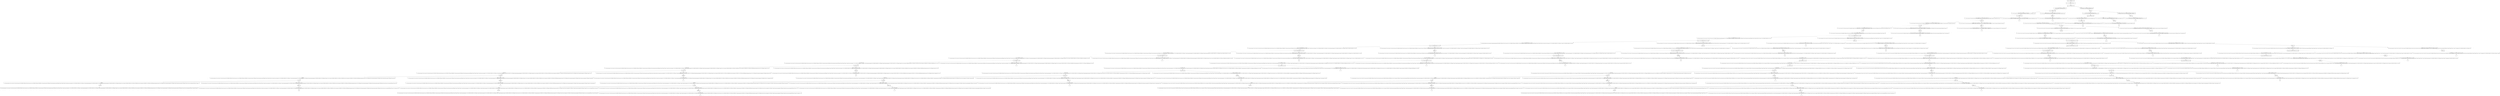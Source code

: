 digraph {
    graph [rankdir=TB
          ,bgcolor=transparent];
    node [shape=box
         ,fillcolor=white
         ,style=filled];
    0 [label=<O <BR/> rr(v<SUB>0</SUB>, 1 : 0 : C S [S 0] : 0 : [0])>];
    1 [label=<C <BR/> r(v<SUB>1</SUB>, 1 : 0 : C S [S 0] : 0 : [0]), r(v<SUB>0</SUB>, v<SUB>1</SUB>) <BR/>  [  ] >];
    2 [label=<O <BR/> r(v<SUB>1</SUB>, 1 : 0 : C S [S 0] : 0 : [0])>];
    3 [label=<C <BR/> r(v<SUB>3</SUB>, 0 : C S [S 0] : 0 : [0]), r(v<SUB>0</SUB>, 1 : 1 : v<SUB>3</SUB>) <BR/>  [ v<SUB>1</SUB> &rarr; v<SUB>2</SUB> : v<SUB>2</SUB> : v<SUB>3</SUB>, v<SUB>2</SUB> &rarr; 1, v<SUB>4</SUB> &rarr; 0 : C S [S 0] : 0 : [0] ] >];
    4 [label=<C <BR/> neq(1, v<SUB>6</SUB>), r(v<SUB>6</SUB> : v<SUB>7</SUB>, 0 : C S [S 0] : 0 : [0]), r(v<SUB>0</SUB>, 1 : v<SUB>6</SUB> : v<SUB>7</SUB>) <BR/>  [ v<SUB>1</SUB> &rarr; v<SUB>5</SUB> : v<SUB>6</SUB> : v<SUB>7</SUB>, v<SUB>5</SUB> &rarr; 1, v<SUB>8</SUB> &rarr; 0 : C S [S 0] : 0 : [0] ] >];
    5 [label=<O <BR/> r(v<SUB>3</SUB>, 0 : C S [S 0] : 0 : [0])>];
    6 [label=<C <BR/> r(v<SUB>10</SUB>, C S [S 0] : 0 : [0]), r(v<SUB>0</SUB>, 1 : 1 : 0 : 0 : v<SUB>10</SUB>) <BR/>  [ v<SUB>1</SUB> &rarr; v<SUB>2</SUB> : v<SUB>2</SUB> : v<SUB>3</SUB>, v<SUB>2</SUB> &rarr; 1, v<SUB>3</SUB> &rarr; v<SUB>9</SUB> : v<SUB>9</SUB> : v<SUB>10</SUB>, v<SUB>4</SUB> &rarr; 0 : C S [S 0] : 0 : [0], v<SUB>9</SUB> &rarr; 0, v<SUB>11</SUB> &rarr; C S [S 0] : 0 : [0] ] >];
    7 [label=<C <BR/> neq(0, v<SUB>13</SUB>), r(v<SUB>13</SUB> : v<SUB>14</SUB>, C S [S 0] : 0 : [0]), r(v<SUB>0</SUB>, 1 : 1 : 0 : v<SUB>13</SUB> : v<SUB>14</SUB>) <BR/>  [ v<SUB>1</SUB> &rarr; v<SUB>2</SUB> : v<SUB>2</SUB> : v<SUB>3</SUB>, v<SUB>2</SUB> &rarr; 1, v<SUB>3</SUB> &rarr; v<SUB>12</SUB> : v<SUB>13</SUB> : v<SUB>14</SUB>, v<SUB>4</SUB> &rarr; 0 : C S [S 0] : 0 : [0], v<SUB>12</SUB> &rarr; 0, v<SUB>15</SUB> &rarr; C S [S 0] : 0 : [0] ] >];
    8 [label=<O <BR/> r(v<SUB>10</SUB>, C S [S 0] : 0 : [0])>];
    9 [label=<C <BR/> r(v<SUB>17</SUB>, 0 : [0]), r(v<SUB>0</SUB>, 1 : 1 : 0 : 0 : C S [S 0] : C S [S 0] : v<SUB>17</SUB>) <BR/>  [ v<SUB>1</SUB> &rarr; v<SUB>2</SUB> : v<SUB>2</SUB> : v<SUB>3</SUB>, v<SUB>2</SUB> &rarr; 1, v<SUB>3</SUB> &rarr; v<SUB>9</SUB> : v<SUB>9</SUB> : v<SUB>10</SUB>, v<SUB>4</SUB> &rarr; 0 : C S [S 0] : 0 : [0], v<SUB>9</SUB> &rarr; 0, v<SUB>10</SUB> &rarr; v<SUB>16</SUB> : v<SUB>16</SUB> : v<SUB>17</SUB>, v<SUB>11</SUB> &rarr; C S [S 0] : 0 : [0], v<SUB>16</SUB> &rarr; C S [S 0], v<SUB>18</SUB> &rarr; 0 : [0] ] >];
    10 [label=<C <BR/> neq(C S [S 0], v<SUB>20</SUB>), r(v<SUB>20</SUB> : v<SUB>21</SUB>, 0 : [0]), r(v<SUB>0</SUB>, 1 : 1 : 0 : 0 : C S [S 0] : v<SUB>20</SUB> : v<SUB>21</SUB>) <BR/>  [ v<SUB>1</SUB> &rarr; v<SUB>2</SUB> : v<SUB>2</SUB> : v<SUB>3</SUB>, v<SUB>2</SUB> &rarr; 1, v<SUB>3</SUB> &rarr; v<SUB>9</SUB> : v<SUB>9</SUB> : v<SUB>10</SUB>, v<SUB>4</SUB> &rarr; 0 : C S [S 0] : 0 : [0], v<SUB>9</SUB> &rarr; 0, v<SUB>10</SUB> &rarr; v<SUB>19</SUB> : v<SUB>20</SUB> : v<SUB>21</SUB>, v<SUB>11</SUB> &rarr; C S [S 0] : 0 : [0], v<SUB>19</SUB> &rarr; C S [S 0], v<SUB>22</SUB> &rarr; 0 : [0] ] >];
    11 [label=<O <BR/> r(v<SUB>17</SUB>, 0 : [0])>];
    12 [label=<C <BR/> r(v<SUB>24</SUB>, [0]), r(v<SUB>0</SUB>, 1 : 1 : 0 : 0 : C S [S 0] : C S [S 0] : 0 : 0 : v<SUB>24</SUB>) <BR/>  [ v<SUB>1</SUB> &rarr; v<SUB>2</SUB> : v<SUB>2</SUB> : v<SUB>3</SUB>, v<SUB>2</SUB> &rarr; 1, v<SUB>3</SUB> &rarr; v<SUB>9</SUB> : v<SUB>9</SUB> : v<SUB>10</SUB>, v<SUB>4</SUB> &rarr; 0 : C S [S 0] : 0 : [0], v<SUB>9</SUB> &rarr; 0, v<SUB>10</SUB> &rarr; v<SUB>16</SUB> : v<SUB>16</SUB> : v<SUB>17</SUB>, v<SUB>11</SUB> &rarr; C S [S 0] : 0 : [0], v<SUB>16</SUB> &rarr; C S [S 0], v<SUB>17</SUB> &rarr; v<SUB>23</SUB> : v<SUB>23</SUB> : v<SUB>24</SUB>, v<SUB>18</SUB> &rarr; 0 : [0], v<SUB>23</SUB> &rarr; 0, v<SUB>25</SUB> &rarr; [0] ] >];
    13 [label=<C <BR/> neq(0, v<SUB>27</SUB>), r(v<SUB>27</SUB> : v<SUB>28</SUB>, [0]), r(v<SUB>0</SUB>, 1 : 1 : 0 : 0 : C S [S 0] : C S [S 0] : 0 : v<SUB>27</SUB> : v<SUB>28</SUB>) <BR/>  [ v<SUB>1</SUB> &rarr; v<SUB>2</SUB> : v<SUB>2</SUB> : v<SUB>3</SUB>, v<SUB>2</SUB> &rarr; 1, v<SUB>3</SUB> &rarr; v<SUB>9</SUB> : v<SUB>9</SUB> : v<SUB>10</SUB>, v<SUB>4</SUB> &rarr; 0 : C S [S 0] : 0 : [0], v<SUB>9</SUB> &rarr; 0, v<SUB>10</SUB> &rarr; v<SUB>16</SUB> : v<SUB>16</SUB> : v<SUB>17</SUB>, v<SUB>11</SUB> &rarr; C S [S 0] : 0 : [0], v<SUB>16</SUB> &rarr; C S [S 0], v<SUB>17</SUB> &rarr; v<SUB>26</SUB> : v<SUB>27</SUB> : v<SUB>28</SUB>, v<SUB>18</SUB> &rarr; 0 : [0], v<SUB>26</SUB> &rarr; 0, v<SUB>29</SUB> &rarr; [0] ] >];
    14 [label=<O <BR/> r(v<SUB>24</SUB>, [0])>];
    15 [label=<C <BR/> r(v<SUB>31</SUB>, []), r(v<SUB>0</SUB>, 1 : 1 : 0 : 0 : C S [S 0] : C S [S 0] : 0 : 0 : 0 : 0 : v<SUB>31</SUB>) <BR/>  [ v<SUB>1</SUB> &rarr; v<SUB>2</SUB> : v<SUB>2</SUB> : v<SUB>3</SUB>, v<SUB>2</SUB> &rarr; 1, v<SUB>3</SUB> &rarr; v<SUB>9</SUB> : v<SUB>9</SUB> : v<SUB>10</SUB>, v<SUB>4</SUB> &rarr; 0 : C S [S 0] : 0 : [0], v<SUB>9</SUB> &rarr; 0, v<SUB>10</SUB> &rarr; v<SUB>16</SUB> : v<SUB>16</SUB> : v<SUB>17</SUB>, v<SUB>11</SUB> &rarr; C S [S 0] : 0 : [0], v<SUB>16</SUB> &rarr; C S [S 0], v<SUB>17</SUB> &rarr; v<SUB>23</SUB> : v<SUB>23</SUB> : v<SUB>24</SUB>, v<SUB>18</SUB> &rarr; 0 : [0], v<SUB>23</SUB> &rarr; 0, v<SUB>24</SUB> &rarr; v<SUB>30</SUB> : v<SUB>30</SUB> : v<SUB>31</SUB>, v<SUB>25</SUB> &rarr; [0], v<SUB>30</SUB> &rarr; 0, v<SUB>32</SUB> &rarr; [] ] >];
    16 [label=<C <BR/> neq(0, v<SUB>34</SUB>), r(v<SUB>34</SUB> : v<SUB>35</SUB>, []), r(v<SUB>0</SUB>, 1 : 1 : 0 : 0 : C S [S 0] : C S [S 0] : 0 : 0 : 0 : v<SUB>34</SUB> : v<SUB>35</SUB>) <BR/>  [ v<SUB>1</SUB> &rarr; v<SUB>2</SUB> : v<SUB>2</SUB> : v<SUB>3</SUB>, v<SUB>2</SUB> &rarr; 1, v<SUB>3</SUB> &rarr; v<SUB>9</SUB> : v<SUB>9</SUB> : v<SUB>10</SUB>, v<SUB>4</SUB> &rarr; 0 : C S [S 0] : 0 : [0], v<SUB>9</SUB> &rarr; 0, v<SUB>10</SUB> &rarr; v<SUB>16</SUB> : v<SUB>16</SUB> : v<SUB>17</SUB>, v<SUB>11</SUB> &rarr; C S [S 0] : 0 : [0], v<SUB>16</SUB> &rarr; C S [S 0], v<SUB>17</SUB> &rarr; v<SUB>23</SUB> : v<SUB>23</SUB> : v<SUB>24</SUB>, v<SUB>18</SUB> &rarr; 0 : [0], v<SUB>23</SUB> &rarr; 0, v<SUB>24</SUB> &rarr; v<SUB>33</SUB> : v<SUB>34</SUB> : v<SUB>35</SUB>, v<SUB>25</SUB> &rarr; [0], v<SUB>33</SUB> &rarr; 0, v<SUB>36</SUB> &rarr; [] ] >];
    17 [label=<O <BR/> r(v<SUB>31</SUB>, [])>];
    18 [label=<C <BR/> r(v<SUB>0</SUB>, 1 : 1 : 0 : 0 : C S [S 0] : C S [S 0] : 0 : 0 : 0 : [0]) <BR/>  [ v<SUB>1</SUB> &rarr; v<SUB>2</SUB> : v<SUB>2</SUB> : v<SUB>3</SUB>, v<SUB>2</SUB> &rarr; 1, v<SUB>3</SUB> &rarr; v<SUB>9</SUB> : v<SUB>9</SUB> : v<SUB>10</SUB>, v<SUB>4</SUB> &rarr; 0 : C S [S 0] : 0 : [0], v<SUB>9</SUB> &rarr; 0, v<SUB>10</SUB> &rarr; v<SUB>16</SUB> : v<SUB>16</SUB> : v<SUB>17</SUB>, v<SUB>11</SUB> &rarr; C S [S 0] : 0 : [0], v<SUB>16</SUB> &rarr; C S [S 0], v<SUB>17</SUB> &rarr; v<SUB>23</SUB> : v<SUB>23</SUB> : v<SUB>24</SUB>, v<SUB>18</SUB> &rarr; 0 : [0], v<SUB>23</SUB> &rarr; 0, v<SUB>24</SUB> &rarr; v<SUB>30</SUB> : v<SUB>30</SUB> : v<SUB>31</SUB>, v<SUB>25</SUB> &rarr; [0], v<SUB>30</SUB> &rarr; 0, v<SUB>31</SUB> &rarr; [], v<SUB>32</SUB> &rarr; [] ] >];
    19 [label=<O <BR/> r(v<SUB>0</SUB>, 1 : 1 : 0 : 0 : C S [S 0] : C S [S 0] : 0 : 0 : 0 : [0])>];
    20 [label=<C <BR/> r(v<SUB>45</SUB>, 1 : 0 : 0 : C S [S 0] : C S [S 0] : 0 : 0 : 0 : [0]) <BR/>  [ v<SUB>0</SUB> &rarr; v<SUB>44</SUB> : v<SUB>44</SUB> : v<SUB>45</SUB>, v<SUB>1</SUB> &rarr; v<SUB>2</SUB> : v<SUB>2</SUB> : v<SUB>3</SUB>, v<SUB>2</SUB> &rarr; 1, v<SUB>3</SUB> &rarr; v<SUB>9</SUB> : v<SUB>9</SUB> : v<SUB>10</SUB>, v<SUB>4</SUB> &rarr; 0 : C S [S 0] : 0 : [0], v<SUB>9</SUB> &rarr; 0, v<SUB>10</SUB> &rarr; v<SUB>16</SUB> : v<SUB>16</SUB> : v<SUB>17</SUB>, v<SUB>11</SUB> &rarr; C S [S 0] : 0 : [0], v<SUB>16</SUB> &rarr; C S [S 0], v<SUB>17</SUB> &rarr; v<SUB>23</SUB> : v<SUB>23</SUB> : v<SUB>24</SUB>, v<SUB>18</SUB> &rarr; 0 : [0], v<SUB>23</SUB> &rarr; 0, v<SUB>24</SUB> &rarr; v<SUB>30</SUB> : v<SUB>30</SUB> : v<SUB>31</SUB>, v<SUB>25</SUB> &rarr; [0], v<SUB>30</SUB> &rarr; 0, v<SUB>31</SUB> &rarr; [], v<SUB>32</SUB> &rarr; [], v<SUB>44</SUB> &rarr; 1, v<SUB>46</SUB> &rarr; 1 : 0 : 0 : C S [S 0] : C S [S 0] : 0 : 0 : 0 : [0] ] >];
    21 [label=<C <BR/> neq(1, v<SUB>48</SUB>), r(v<SUB>48</SUB> : v<SUB>49</SUB>, 1 : 0 : 0 : C S [S 0] : C S [S 0] : 0 : 0 : 0 : [0]) <BR/>  [ v<SUB>0</SUB> &rarr; v<SUB>47</SUB> : v<SUB>48</SUB> : v<SUB>49</SUB>, v<SUB>1</SUB> &rarr; v<SUB>2</SUB> : v<SUB>2</SUB> : v<SUB>3</SUB>, v<SUB>2</SUB> &rarr; 1, v<SUB>3</SUB> &rarr; v<SUB>9</SUB> : v<SUB>9</SUB> : v<SUB>10</SUB>, v<SUB>4</SUB> &rarr; 0 : C S [S 0] : 0 : [0], v<SUB>9</SUB> &rarr; 0, v<SUB>10</SUB> &rarr; v<SUB>16</SUB> : v<SUB>16</SUB> : v<SUB>17</SUB>, v<SUB>11</SUB> &rarr; C S [S 0] : 0 : [0], v<SUB>16</SUB> &rarr; C S [S 0], v<SUB>17</SUB> &rarr; v<SUB>23</SUB> : v<SUB>23</SUB> : v<SUB>24</SUB>, v<SUB>18</SUB> &rarr; 0 : [0], v<SUB>23</SUB> &rarr; 0, v<SUB>24</SUB> &rarr; v<SUB>30</SUB> : v<SUB>30</SUB> : v<SUB>31</SUB>, v<SUB>25</SUB> &rarr; [0], v<SUB>30</SUB> &rarr; 0, v<SUB>31</SUB> &rarr; [], v<SUB>32</SUB> &rarr; [], v<SUB>47</SUB> &rarr; 1, v<SUB>50</SUB> &rarr; 1 : 0 : 0 : C S [S 0] : C S [S 0] : 0 : 0 : 0 : [0] ] >];
    22 [label=<O <BR/> r(v<SUB>45</SUB>, 1 : 0 : 0 : C S [S 0] : C S [S 0] : 0 : 0 : 0 : [0])>];
    23 [label=<C <BR/> r(v<SUB>52</SUB>, 0 : 0 : C S [S 0] : C S [S 0] : 0 : 0 : 0 : [0]) <BR/>  [ v<SUB>0</SUB> &rarr; v<SUB>44</SUB> : v<SUB>44</SUB> : v<SUB>45</SUB>, v<SUB>1</SUB> &rarr; v<SUB>2</SUB> : v<SUB>2</SUB> : v<SUB>3</SUB>, v<SUB>2</SUB> &rarr; 1, v<SUB>3</SUB> &rarr; v<SUB>9</SUB> : v<SUB>9</SUB> : v<SUB>10</SUB>, v<SUB>4</SUB> &rarr; 0 : C S [S 0] : 0 : [0], v<SUB>9</SUB> &rarr; 0, v<SUB>10</SUB> &rarr; v<SUB>16</SUB> : v<SUB>16</SUB> : v<SUB>17</SUB>, v<SUB>11</SUB> &rarr; C S [S 0] : 0 : [0], v<SUB>16</SUB> &rarr; C S [S 0], v<SUB>17</SUB> &rarr; v<SUB>23</SUB> : v<SUB>23</SUB> : v<SUB>24</SUB>, v<SUB>18</SUB> &rarr; 0 : [0], v<SUB>23</SUB> &rarr; 0, v<SUB>24</SUB> &rarr; v<SUB>30</SUB> : v<SUB>30</SUB> : v<SUB>31</SUB>, v<SUB>25</SUB> &rarr; [0], v<SUB>30</SUB> &rarr; 0, v<SUB>31</SUB> &rarr; [], v<SUB>32</SUB> &rarr; [], v<SUB>44</SUB> &rarr; 1, v<SUB>45</SUB> &rarr; v<SUB>51</SUB> : v<SUB>51</SUB> : v<SUB>52</SUB>, v<SUB>46</SUB> &rarr; 1 : 0 : 0 : C S [S 0] : C S [S 0] : 0 : 0 : 0 : [0], v<SUB>51</SUB> &rarr; 1, v<SUB>53</SUB> &rarr; 0 : 0 : C S [S 0] : C S [S 0] : 0 : 0 : 0 : [0] ] >];
    24 [label=<C <BR/> neq(1, v<SUB>55</SUB>), r(v<SUB>55</SUB> : v<SUB>56</SUB>, 0 : 0 : C S [S 0] : C S [S 0] : 0 : 0 : 0 : [0]) <BR/>  [ v<SUB>0</SUB> &rarr; v<SUB>44</SUB> : v<SUB>44</SUB> : v<SUB>45</SUB>, v<SUB>1</SUB> &rarr; v<SUB>2</SUB> : v<SUB>2</SUB> : v<SUB>3</SUB>, v<SUB>2</SUB> &rarr; 1, v<SUB>3</SUB> &rarr; v<SUB>9</SUB> : v<SUB>9</SUB> : v<SUB>10</SUB>, v<SUB>4</SUB> &rarr; 0 : C S [S 0] : 0 : [0], v<SUB>9</SUB> &rarr; 0, v<SUB>10</SUB> &rarr; v<SUB>16</SUB> : v<SUB>16</SUB> : v<SUB>17</SUB>, v<SUB>11</SUB> &rarr; C S [S 0] : 0 : [0], v<SUB>16</SUB> &rarr; C S [S 0], v<SUB>17</SUB> &rarr; v<SUB>23</SUB> : v<SUB>23</SUB> : v<SUB>24</SUB>, v<SUB>18</SUB> &rarr; 0 : [0], v<SUB>23</SUB> &rarr; 0, v<SUB>24</SUB> &rarr; v<SUB>30</SUB> : v<SUB>30</SUB> : v<SUB>31</SUB>, v<SUB>25</SUB> &rarr; [0], v<SUB>30</SUB> &rarr; 0, v<SUB>31</SUB> &rarr; [], v<SUB>32</SUB> &rarr; [], v<SUB>44</SUB> &rarr; 1, v<SUB>45</SUB> &rarr; v<SUB>54</SUB> : v<SUB>55</SUB> : v<SUB>56</SUB>, v<SUB>46</SUB> &rarr; 1 : 0 : 0 : C S [S 0] : C S [S 0] : 0 : 0 : 0 : [0], v<SUB>54</SUB> &rarr; 1, v<SUB>57</SUB> &rarr; 0 : 0 : C S [S 0] : C S [S 0] : 0 : 0 : 0 : [0] ] >];
    25 [label=<O <BR/> r(v<SUB>52</SUB>, 0 : 0 : C S [S 0] : C S [S 0] : 0 : 0 : 0 : [0])>];
    26 [label=<C <BR/> r(v<SUB>59</SUB>, 0 : C S [S 0] : C S [S 0] : 0 : 0 : 0 : [0]) <BR/>  [ v<SUB>0</SUB> &rarr; v<SUB>44</SUB> : v<SUB>44</SUB> : v<SUB>45</SUB>, v<SUB>1</SUB> &rarr; v<SUB>2</SUB> : v<SUB>2</SUB> : v<SUB>3</SUB>, v<SUB>2</SUB> &rarr; 1, v<SUB>3</SUB> &rarr; v<SUB>9</SUB> : v<SUB>9</SUB> : v<SUB>10</SUB>, v<SUB>4</SUB> &rarr; 0 : C S [S 0] : 0 : [0], v<SUB>9</SUB> &rarr; 0, v<SUB>10</SUB> &rarr; v<SUB>16</SUB> : v<SUB>16</SUB> : v<SUB>17</SUB>, v<SUB>11</SUB> &rarr; C S [S 0] : 0 : [0], v<SUB>16</SUB> &rarr; C S [S 0], v<SUB>17</SUB> &rarr; v<SUB>23</SUB> : v<SUB>23</SUB> : v<SUB>24</SUB>, v<SUB>18</SUB> &rarr; 0 : [0], v<SUB>23</SUB> &rarr; 0, v<SUB>24</SUB> &rarr; v<SUB>30</SUB> : v<SUB>30</SUB> : v<SUB>31</SUB>, v<SUB>25</SUB> &rarr; [0], v<SUB>30</SUB> &rarr; 0, v<SUB>31</SUB> &rarr; [], v<SUB>32</SUB> &rarr; [], v<SUB>44</SUB> &rarr; 1, v<SUB>45</SUB> &rarr; v<SUB>51</SUB> : v<SUB>51</SUB> : v<SUB>52</SUB>, v<SUB>46</SUB> &rarr; 1 : 0 : 0 : C S [S 0] : C S [S 0] : 0 : 0 : 0 : [0], v<SUB>51</SUB> &rarr; 1, v<SUB>52</SUB> &rarr; v<SUB>58</SUB> : v<SUB>58</SUB> : v<SUB>59</SUB>, v<SUB>53</SUB> &rarr; 0 : 0 : C S [S 0] : C S [S 0] : 0 : 0 : 0 : [0], v<SUB>58</SUB> &rarr; 0, v<SUB>60</SUB> &rarr; 0 : C S [S 0] : C S [S 0] : 0 : 0 : 0 : [0] ] >];
    27 [label=<C <BR/> neq(0, v<SUB>62</SUB>), r(v<SUB>62</SUB> : v<SUB>63</SUB>, 0 : C S [S 0] : C S [S 0] : 0 : 0 : 0 : [0]) <BR/>  [ v<SUB>0</SUB> &rarr; v<SUB>44</SUB> : v<SUB>44</SUB> : v<SUB>45</SUB>, v<SUB>1</SUB> &rarr; v<SUB>2</SUB> : v<SUB>2</SUB> : v<SUB>3</SUB>, v<SUB>2</SUB> &rarr; 1, v<SUB>3</SUB> &rarr; v<SUB>9</SUB> : v<SUB>9</SUB> : v<SUB>10</SUB>, v<SUB>4</SUB> &rarr; 0 : C S [S 0] : 0 : [0], v<SUB>9</SUB> &rarr; 0, v<SUB>10</SUB> &rarr; v<SUB>16</SUB> : v<SUB>16</SUB> : v<SUB>17</SUB>, v<SUB>11</SUB> &rarr; C S [S 0] : 0 : [0], v<SUB>16</SUB> &rarr; C S [S 0], v<SUB>17</SUB> &rarr; v<SUB>23</SUB> : v<SUB>23</SUB> : v<SUB>24</SUB>, v<SUB>18</SUB> &rarr; 0 : [0], v<SUB>23</SUB> &rarr; 0, v<SUB>24</SUB> &rarr; v<SUB>30</SUB> : v<SUB>30</SUB> : v<SUB>31</SUB>, v<SUB>25</SUB> &rarr; [0], v<SUB>30</SUB> &rarr; 0, v<SUB>31</SUB> &rarr; [], v<SUB>32</SUB> &rarr; [], v<SUB>44</SUB> &rarr; 1, v<SUB>45</SUB> &rarr; v<SUB>51</SUB> : v<SUB>51</SUB> : v<SUB>52</SUB>, v<SUB>46</SUB> &rarr; 1 : 0 : 0 : C S [S 0] : C S [S 0] : 0 : 0 : 0 : [0], v<SUB>51</SUB> &rarr; 1, v<SUB>52</SUB> &rarr; v<SUB>61</SUB> : v<SUB>62</SUB> : v<SUB>63</SUB>, v<SUB>53</SUB> &rarr; 0 : 0 : C S [S 0] : C S [S 0] : 0 : 0 : 0 : [0], v<SUB>61</SUB> &rarr; 0, v<SUB>64</SUB> &rarr; 0 : C S [S 0] : C S [S 0] : 0 : 0 : 0 : [0] ] >];
    28 [label=<O <BR/> r(v<SUB>59</SUB>, 0 : C S [S 0] : C S [S 0] : 0 : 0 : 0 : [0])>];
    29 [label=<C <BR/> r(v<SUB>66</SUB>, C S [S 0] : C S [S 0] : 0 : 0 : 0 : [0]) <BR/>  [ v<SUB>0</SUB> &rarr; v<SUB>44</SUB> : v<SUB>44</SUB> : v<SUB>45</SUB>, v<SUB>1</SUB> &rarr; v<SUB>2</SUB> : v<SUB>2</SUB> : v<SUB>3</SUB>, v<SUB>2</SUB> &rarr; 1, v<SUB>3</SUB> &rarr; v<SUB>9</SUB> : v<SUB>9</SUB> : v<SUB>10</SUB>, v<SUB>4</SUB> &rarr; 0 : C S [S 0] : 0 : [0], v<SUB>9</SUB> &rarr; 0, v<SUB>10</SUB> &rarr; v<SUB>16</SUB> : v<SUB>16</SUB> : v<SUB>17</SUB>, v<SUB>11</SUB> &rarr; C S [S 0] : 0 : [0], v<SUB>16</SUB> &rarr; C S [S 0], v<SUB>17</SUB> &rarr; v<SUB>23</SUB> : v<SUB>23</SUB> : v<SUB>24</SUB>, v<SUB>18</SUB> &rarr; 0 : [0], v<SUB>23</SUB> &rarr; 0, v<SUB>24</SUB> &rarr; v<SUB>30</SUB> : v<SUB>30</SUB> : v<SUB>31</SUB>, v<SUB>25</SUB> &rarr; [0], v<SUB>30</SUB> &rarr; 0, v<SUB>31</SUB> &rarr; [], v<SUB>32</SUB> &rarr; [], v<SUB>44</SUB> &rarr; 1, v<SUB>45</SUB> &rarr; v<SUB>51</SUB> : v<SUB>51</SUB> : v<SUB>52</SUB>, v<SUB>46</SUB> &rarr; 1 : 0 : 0 : C S [S 0] : C S [S 0] : 0 : 0 : 0 : [0], v<SUB>51</SUB> &rarr; 1, v<SUB>52</SUB> &rarr; v<SUB>58</SUB> : v<SUB>58</SUB> : v<SUB>59</SUB>, v<SUB>53</SUB> &rarr; 0 : 0 : C S [S 0] : C S [S 0] : 0 : 0 : 0 : [0], v<SUB>58</SUB> &rarr; 0, v<SUB>59</SUB> &rarr; v<SUB>65</SUB> : v<SUB>65</SUB> : v<SUB>66</SUB>, v<SUB>60</SUB> &rarr; 0 : C S [S 0] : C S [S 0] : 0 : 0 : 0 : [0], v<SUB>65</SUB> &rarr; 0, v<SUB>67</SUB> &rarr; C S [S 0] : C S [S 0] : 0 : 0 : 0 : [0] ] >];
    30 [label=<C <BR/> neq(0, v<SUB>69</SUB>), r(v<SUB>69</SUB> : v<SUB>70</SUB>, C S [S 0] : C S [S 0] : 0 : 0 : 0 : [0]) <BR/>  [ v<SUB>0</SUB> &rarr; v<SUB>44</SUB> : v<SUB>44</SUB> : v<SUB>45</SUB>, v<SUB>1</SUB> &rarr; v<SUB>2</SUB> : v<SUB>2</SUB> : v<SUB>3</SUB>, v<SUB>2</SUB> &rarr; 1, v<SUB>3</SUB> &rarr; v<SUB>9</SUB> : v<SUB>9</SUB> : v<SUB>10</SUB>, v<SUB>4</SUB> &rarr; 0 : C S [S 0] : 0 : [0], v<SUB>9</SUB> &rarr; 0, v<SUB>10</SUB> &rarr; v<SUB>16</SUB> : v<SUB>16</SUB> : v<SUB>17</SUB>, v<SUB>11</SUB> &rarr; C S [S 0] : 0 : [0], v<SUB>16</SUB> &rarr; C S [S 0], v<SUB>17</SUB> &rarr; v<SUB>23</SUB> : v<SUB>23</SUB> : v<SUB>24</SUB>, v<SUB>18</SUB> &rarr; 0 : [0], v<SUB>23</SUB> &rarr; 0, v<SUB>24</SUB> &rarr; v<SUB>30</SUB> : v<SUB>30</SUB> : v<SUB>31</SUB>, v<SUB>25</SUB> &rarr; [0], v<SUB>30</SUB> &rarr; 0, v<SUB>31</SUB> &rarr; [], v<SUB>32</SUB> &rarr; [], v<SUB>44</SUB> &rarr; 1, v<SUB>45</SUB> &rarr; v<SUB>51</SUB> : v<SUB>51</SUB> : v<SUB>52</SUB>, v<SUB>46</SUB> &rarr; 1 : 0 : 0 : C S [S 0] : C S [S 0] : 0 : 0 : 0 : [0], v<SUB>51</SUB> &rarr; 1, v<SUB>52</SUB> &rarr; v<SUB>58</SUB> : v<SUB>58</SUB> : v<SUB>59</SUB>, v<SUB>53</SUB> &rarr; 0 : 0 : C S [S 0] : C S [S 0] : 0 : 0 : 0 : [0], v<SUB>58</SUB> &rarr; 0, v<SUB>59</SUB> &rarr; v<SUB>68</SUB> : v<SUB>69</SUB> : v<SUB>70</SUB>, v<SUB>60</SUB> &rarr; 0 : C S [S 0] : C S [S 0] : 0 : 0 : 0 : [0], v<SUB>68</SUB> &rarr; 0, v<SUB>71</SUB> &rarr; C S [S 0] : C S [S 0] : 0 : 0 : 0 : [0] ] >];
    31 [label=<O <BR/> r(v<SUB>66</SUB>, C S [S 0] : C S [S 0] : 0 : 0 : 0 : [0])>];
    32 [label=<C <BR/> r(v<SUB>73</SUB>, C S [S 0] : 0 : 0 : 0 : [0]) <BR/>  [ v<SUB>0</SUB> &rarr; v<SUB>44</SUB> : v<SUB>44</SUB> : v<SUB>45</SUB>, v<SUB>1</SUB> &rarr; v<SUB>2</SUB> : v<SUB>2</SUB> : v<SUB>3</SUB>, v<SUB>2</SUB> &rarr; 1, v<SUB>3</SUB> &rarr; v<SUB>9</SUB> : v<SUB>9</SUB> : v<SUB>10</SUB>, v<SUB>4</SUB> &rarr; 0 : C S [S 0] : 0 : [0], v<SUB>9</SUB> &rarr; 0, v<SUB>10</SUB> &rarr; v<SUB>16</SUB> : v<SUB>16</SUB> : v<SUB>17</SUB>, v<SUB>11</SUB> &rarr; C S [S 0] : 0 : [0], v<SUB>16</SUB> &rarr; C S [S 0], v<SUB>17</SUB> &rarr; v<SUB>23</SUB> : v<SUB>23</SUB> : v<SUB>24</SUB>, v<SUB>18</SUB> &rarr; 0 : [0], v<SUB>23</SUB> &rarr; 0, v<SUB>24</SUB> &rarr; v<SUB>30</SUB> : v<SUB>30</SUB> : v<SUB>31</SUB>, v<SUB>25</SUB> &rarr; [0], v<SUB>30</SUB> &rarr; 0, v<SUB>31</SUB> &rarr; [], v<SUB>32</SUB> &rarr; [], v<SUB>44</SUB> &rarr; 1, v<SUB>45</SUB> &rarr; v<SUB>51</SUB> : v<SUB>51</SUB> : v<SUB>52</SUB>, v<SUB>46</SUB> &rarr; 1 : 0 : 0 : C S [S 0] : C S [S 0] : 0 : 0 : 0 : [0], v<SUB>51</SUB> &rarr; 1, v<SUB>52</SUB> &rarr; v<SUB>58</SUB> : v<SUB>58</SUB> : v<SUB>59</SUB>, v<SUB>53</SUB> &rarr; 0 : 0 : C S [S 0] : C S [S 0] : 0 : 0 : 0 : [0], v<SUB>58</SUB> &rarr; 0, v<SUB>59</SUB> &rarr; v<SUB>65</SUB> : v<SUB>65</SUB> : v<SUB>66</SUB>, v<SUB>60</SUB> &rarr; 0 : C S [S 0] : C S [S 0] : 0 : 0 : 0 : [0], v<SUB>65</SUB> &rarr; 0, v<SUB>66</SUB> &rarr; v<SUB>72</SUB> : v<SUB>72</SUB> : v<SUB>73</SUB>, v<SUB>67</SUB> &rarr; C S [S 0] : C S [S 0] : 0 : 0 : 0 : [0], v<SUB>72</SUB> &rarr; C S [S 0], v<SUB>74</SUB> &rarr; C S [S 0] : 0 : 0 : 0 : [0] ] >];
    33 [label=<C <BR/> neq(C S [S 0], v<SUB>76</SUB>), r(v<SUB>76</SUB> : v<SUB>77</SUB>, C S [S 0] : 0 : 0 : 0 : [0]) <BR/>  [ v<SUB>0</SUB> &rarr; v<SUB>44</SUB> : v<SUB>44</SUB> : v<SUB>45</SUB>, v<SUB>1</SUB> &rarr; v<SUB>2</SUB> : v<SUB>2</SUB> : v<SUB>3</SUB>, v<SUB>2</SUB> &rarr; 1, v<SUB>3</SUB> &rarr; v<SUB>9</SUB> : v<SUB>9</SUB> : v<SUB>10</SUB>, v<SUB>4</SUB> &rarr; 0 : C S [S 0] : 0 : [0], v<SUB>9</SUB> &rarr; 0, v<SUB>10</SUB> &rarr; v<SUB>16</SUB> : v<SUB>16</SUB> : v<SUB>17</SUB>, v<SUB>11</SUB> &rarr; C S [S 0] : 0 : [0], v<SUB>16</SUB> &rarr; C S [S 0], v<SUB>17</SUB> &rarr; v<SUB>23</SUB> : v<SUB>23</SUB> : v<SUB>24</SUB>, v<SUB>18</SUB> &rarr; 0 : [0], v<SUB>23</SUB> &rarr; 0, v<SUB>24</SUB> &rarr; v<SUB>30</SUB> : v<SUB>30</SUB> : v<SUB>31</SUB>, v<SUB>25</SUB> &rarr; [0], v<SUB>30</SUB> &rarr; 0, v<SUB>31</SUB> &rarr; [], v<SUB>32</SUB> &rarr; [], v<SUB>44</SUB> &rarr; 1, v<SUB>45</SUB> &rarr; v<SUB>51</SUB> : v<SUB>51</SUB> : v<SUB>52</SUB>, v<SUB>46</SUB> &rarr; 1 : 0 : 0 : C S [S 0] : C S [S 0] : 0 : 0 : 0 : [0], v<SUB>51</SUB> &rarr; 1, v<SUB>52</SUB> &rarr; v<SUB>58</SUB> : v<SUB>58</SUB> : v<SUB>59</SUB>, v<SUB>53</SUB> &rarr; 0 : 0 : C S [S 0] : C S [S 0] : 0 : 0 : 0 : [0], v<SUB>58</SUB> &rarr; 0, v<SUB>59</SUB> &rarr; v<SUB>65</SUB> : v<SUB>65</SUB> : v<SUB>66</SUB>, v<SUB>60</SUB> &rarr; 0 : C S [S 0] : C S [S 0] : 0 : 0 : 0 : [0], v<SUB>65</SUB> &rarr; 0, v<SUB>66</SUB> &rarr; v<SUB>75</SUB> : v<SUB>76</SUB> : v<SUB>77</SUB>, v<SUB>67</SUB> &rarr; C S [S 0] : C S [S 0] : 0 : 0 : 0 : [0], v<SUB>75</SUB> &rarr; C S [S 0], v<SUB>78</SUB> &rarr; C S [S 0] : 0 : 0 : 0 : [0] ] >];
    34 [label=<O <BR/> r(v<SUB>73</SUB>, C S [S 0] : 0 : 0 : 0 : [0])>];
    35 [label=<C <BR/> r(v<SUB>80</SUB>, 0 : 0 : 0 : [0]) <BR/>  [ v<SUB>0</SUB> &rarr; v<SUB>44</SUB> : v<SUB>44</SUB> : v<SUB>45</SUB>, v<SUB>1</SUB> &rarr; v<SUB>2</SUB> : v<SUB>2</SUB> : v<SUB>3</SUB>, v<SUB>2</SUB> &rarr; 1, v<SUB>3</SUB> &rarr; v<SUB>9</SUB> : v<SUB>9</SUB> : v<SUB>10</SUB>, v<SUB>4</SUB> &rarr; 0 : C S [S 0] : 0 : [0], v<SUB>9</SUB> &rarr; 0, v<SUB>10</SUB> &rarr; v<SUB>16</SUB> : v<SUB>16</SUB> : v<SUB>17</SUB>, v<SUB>11</SUB> &rarr; C S [S 0] : 0 : [0], v<SUB>16</SUB> &rarr; C S [S 0], v<SUB>17</SUB> &rarr; v<SUB>23</SUB> : v<SUB>23</SUB> : v<SUB>24</SUB>, v<SUB>18</SUB> &rarr; 0 : [0], v<SUB>23</SUB> &rarr; 0, v<SUB>24</SUB> &rarr; v<SUB>30</SUB> : v<SUB>30</SUB> : v<SUB>31</SUB>, v<SUB>25</SUB> &rarr; [0], v<SUB>30</SUB> &rarr; 0, v<SUB>31</SUB> &rarr; [], v<SUB>32</SUB> &rarr; [], v<SUB>44</SUB> &rarr; 1, v<SUB>45</SUB> &rarr; v<SUB>51</SUB> : v<SUB>51</SUB> : v<SUB>52</SUB>, v<SUB>46</SUB> &rarr; 1 : 0 : 0 : C S [S 0] : C S [S 0] : 0 : 0 : 0 : [0], v<SUB>51</SUB> &rarr; 1, v<SUB>52</SUB> &rarr; v<SUB>58</SUB> : v<SUB>58</SUB> : v<SUB>59</SUB>, v<SUB>53</SUB> &rarr; 0 : 0 : C S [S 0] : C S [S 0] : 0 : 0 : 0 : [0], v<SUB>58</SUB> &rarr; 0, v<SUB>59</SUB> &rarr; v<SUB>65</SUB> : v<SUB>65</SUB> : v<SUB>66</SUB>, v<SUB>60</SUB> &rarr; 0 : C S [S 0] : C S [S 0] : 0 : 0 : 0 : [0], v<SUB>65</SUB> &rarr; 0, v<SUB>66</SUB> &rarr; v<SUB>72</SUB> : v<SUB>72</SUB> : v<SUB>73</SUB>, v<SUB>67</SUB> &rarr; C S [S 0] : C S [S 0] : 0 : 0 : 0 : [0], v<SUB>72</SUB> &rarr; C S [S 0], v<SUB>73</SUB> &rarr; v<SUB>79</SUB> : v<SUB>79</SUB> : v<SUB>80</SUB>, v<SUB>74</SUB> &rarr; C S [S 0] : 0 : 0 : 0 : [0], v<SUB>79</SUB> &rarr; C S [S 0], v<SUB>81</SUB> &rarr; 0 : 0 : 0 : [0] ] >];
    36 [label=<C <BR/> neq(C S [S 0], v<SUB>83</SUB>), r(v<SUB>83</SUB> : v<SUB>84</SUB>, 0 : 0 : 0 : [0]) <BR/>  [ v<SUB>0</SUB> &rarr; v<SUB>44</SUB> : v<SUB>44</SUB> : v<SUB>45</SUB>, v<SUB>1</SUB> &rarr; v<SUB>2</SUB> : v<SUB>2</SUB> : v<SUB>3</SUB>, v<SUB>2</SUB> &rarr; 1, v<SUB>3</SUB> &rarr; v<SUB>9</SUB> : v<SUB>9</SUB> : v<SUB>10</SUB>, v<SUB>4</SUB> &rarr; 0 : C S [S 0] : 0 : [0], v<SUB>9</SUB> &rarr; 0, v<SUB>10</SUB> &rarr; v<SUB>16</SUB> : v<SUB>16</SUB> : v<SUB>17</SUB>, v<SUB>11</SUB> &rarr; C S [S 0] : 0 : [0], v<SUB>16</SUB> &rarr; C S [S 0], v<SUB>17</SUB> &rarr; v<SUB>23</SUB> : v<SUB>23</SUB> : v<SUB>24</SUB>, v<SUB>18</SUB> &rarr; 0 : [0], v<SUB>23</SUB> &rarr; 0, v<SUB>24</SUB> &rarr; v<SUB>30</SUB> : v<SUB>30</SUB> : v<SUB>31</SUB>, v<SUB>25</SUB> &rarr; [0], v<SUB>30</SUB> &rarr; 0, v<SUB>31</SUB> &rarr; [], v<SUB>32</SUB> &rarr; [], v<SUB>44</SUB> &rarr; 1, v<SUB>45</SUB> &rarr; v<SUB>51</SUB> : v<SUB>51</SUB> : v<SUB>52</SUB>, v<SUB>46</SUB> &rarr; 1 : 0 : 0 : C S [S 0] : C S [S 0] : 0 : 0 : 0 : [0], v<SUB>51</SUB> &rarr; 1, v<SUB>52</SUB> &rarr; v<SUB>58</SUB> : v<SUB>58</SUB> : v<SUB>59</SUB>, v<SUB>53</SUB> &rarr; 0 : 0 : C S [S 0] : C S [S 0] : 0 : 0 : 0 : [0], v<SUB>58</SUB> &rarr; 0, v<SUB>59</SUB> &rarr; v<SUB>65</SUB> : v<SUB>65</SUB> : v<SUB>66</SUB>, v<SUB>60</SUB> &rarr; 0 : C S [S 0] : C S [S 0] : 0 : 0 : 0 : [0], v<SUB>65</SUB> &rarr; 0, v<SUB>66</SUB> &rarr; v<SUB>72</SUB> : v<SUB>72</SUB> : v<SUB>73</SUB>, v<SUB>67</SUB> &rarr; C S [S 0] : C S [S 0] : 0 : 0 : 0 : [0], v<SUB>72</SUB> &rarr; C S [S 0], v<SUB>73</SUB> &rarr; v<SUB>82</SUB> : v<SUB>83</SUB> : v<SUB>84</SUB>, v<SUB>74</SUB> &rarr; C S [S 0] : 0 : 0 : 0 : [0], v<SUB>82</SUB> &rarr; C S [S 0], v<SUB>85</SUB> &rarr; 0 : 0 : 0 : [0] ] >];
    37 [label=<O <BR/> r(v<SUB>80</SUB>, 0 : 0 : 0 : [0])>];
    38 [label=<C <BR/> r(v<SUB>87</SUB>, 0 : 0 : [0]) <BR/>  [ v<SUB>0</SUB> &rarr; v<SUB>44</SUB> : v<SUB>44</SUB> : v<SUB>45</SUB>, v<SUB>1</SUB> &rarr; v<SUB>2</SUB> : v<SUB>2</SUB> : v<SUB>3</SUB>, v<SUB>2</SUB> &rarr; 1, v<SUB>3</SUB> &rarr; v<SUB>9</SUB> : v<SUB>9</SUB> : v<SUB>10</SUB>, v<SUB>4</SUB> &rarr; 0 : C S [S 0] : 0 : [0], v<SUB>9</SUB> &rarr; 0, v<SUB>10</SUB> &rarr; v<SUB>16</SUB> : v<SUB>16</SUB> : v<SUB>17</SUB>, v<SUB>11</SUB> &rarr; C S [S 0] : 0 : [0], v<SUB>16</SUB> &rarr; C S [S 0], v<SUB>17</SUB> &rarr; v<SUB>23</SUB> : v<SUB>23</SUB> : v<SUB>24</SUB>, v<SUB>18</SUB> &rarr; 0 : [0], v<SUB>23</SUB> &rarr; 0, v<SUB>24</SUB> &rarr; v<SUB>30</SUB> : v<SUB>30</SUB> : v<SUB>31</SUB>, v<SUB>25</SUB> &rarr; [0], v<SUB>30</SUB> &rarr; 0, v<SUB>31</SUB> &rarr; [], v<SUB>32</SUB> &rarr; [], v<SUB>44</SUB> &rarr; 1, v<SUB>45</SUB> &rarr; v<SUB>51</SUB> : v<SUB>51</SUB> : v<SUB>52</SUB>, v<SUB>46</SUB> &rarr; 1 : 0 : 0 : C S [S 0] : C S [S 0] : 0 : 0 : 0 : [0], v<SUB>51</SUB> &rarr; 1, v<SUB>52</SUB> &rarr; v<SUB>58</SUB> : v<SUB>58</SUB> : v<SUB>59</SUB>, v<SUB>53</SUB> &rarr; 0 : 0 : C S [S 0] : C S [S 0] : 0 : 0 : 0 : [0], v<SUB>58</SUB> &rarr; 0, v<SUB>59</SUB> &rarr; v<SUB>65</SUB> : v<SUB>65</SUB> : v<SUB>66</SUB>, v<SUB>60</SUB> &rarr; 0 : C S [S 0] : C S [S 0] : 0 : 0 : 0 : [0], v<SUB>65</SUB> &rarr; 0, v<SUB>66</SUB> &rarr; v<SUB>72</SUB> : v<SUB>72</SUB> : v<SUB>73</SUB>, v<SUB>67</SUB> &rarr; C S [S 0] : C S [S 0] : 0 : 0 : 0 : [0], v<SUB>72</SUB> &rarr; C S [S 0], v<SUB>73</SUB> &rarr; v<SUB>79</SUB> : v<SUB>79</SUB> : v<SUB>80</SUB>, v<SUB>74</SUB> &rarr; C S [S 0] : 0 : 0 : 0 : [0], v<SUB>79</SUB> &rarr; C S [S 0], v<SUB>80</SUB> &rarr; v<SUB>86</SUB> : v<SUB>86</SUB> : v<SUB>87</SUB>, v<SUB>81</SUB> &rarr; 0 : 0 : 0 : [0], v<SUB>86</SUB> &rarr; 0, v<SUB>88</SUB> &rarr; 0 : 0 : [0] ] >];
    39 [label=<C <BR/> neq(0, v<SUB>90</SUB>), r(v<SUB>90</SUB> : v<SUB>91</SUB>, 0 : 0 : [0]) <BR/>  [ v<SUB>0</SUB> &rarr; v<SUB>44</SUB> : v<SUB>44</SUB> : v<SUB>45</SUB>, v<SUB>1</SUB> &rarr; v<SUB>2</SUB> : v<SUB>2</SUB> : v<SUB>3</SUB>, v<SUB>2</SUB> &rarr; 1, v<SUB>3</SUB> &rarr; v<SUB>9</SUB> : v<SUB>9</SUB> : v<SUB>10</SUB>, v<SUB>4</SUB> &rarr; 0 : C S [S 0] : 0 : [0], v<SUB>9</SUB> &rarr; 0, v<SUB>10</SUB> &rarr; v<SUB>16</SUB> : v<SUB>16</SUB> : v<SUB>17</SUB>, v<SUB>11</SUB> &rarr; C S [S 0] : 0 : [0], v<SUB>16</SUB> &rarr; C S [S 0], v<SUB>17</SUB> &rarr; v<SUB>23</SUB> : v<SUB>23</SUB> : v<SUB>24</SUB>, v<SUB>18</SUB> &rarr; 0 : [0], v<SUB>23</SUB> &rarr; 0, v<SUB>24</SUB> &rarr; v<SUB>30</SUB> : v<SUB>30</SUB> : v<SUB>31</SUB>, v<SUB>25</SUB> &rarr; [0], v<SUB>30</SUB> &rarr; 0, v<SUB>31</SUB> &rarr; [], v<SUB>32</SUB> &rarr; [], v<SUB>44</SUB> &rarr; 1, v<SUB>45</SUB> &rarr; v<SUB>51</SUB> : v<SUB>51</SUB> : v<SUB>52</SUB>, v<SUB>46</SUB> &rarr; 1 : 0 : 0 : C S [S 0] : C S [S 0] : 0 : 0 : 0 : [0], v<SUB>51</SUB> &rarr; 1, v<SUB>52</SUB> &rarr; v<SUB>58</SUB> : v<SUB>58</SUB> : v<SUB>59</SUB>, v<SUB>53</SUB> &rarr; 0 : 0 : C S [S 0] : C S [S 0] : 0 : 0 : 0 : [0], v<SUB>58</SUB> &rarr; 0, v<SUB>59</SUB> &rarr; v<SUB>65</SUB> : v<SUB>65</SUB> : v<SUB>66</SUB>, v<SUB>60</SUB> &rarr; 0 : C S [S 0] : C S [S 0] : 0 : 0 : 0 : [0], v<SUB>65</SUB> &rarr; 0, v<SUB>66</SUB> &rarr; v<SUB>72</SUB> : v<SUB>72</SUB> : v<SUB>73</SUB>, v<SUB>67</SUB> &rarr; C S [S 0] : C S [S 0] : 0 : 0 : 0 : [0], v<SUB>72</SUB> &rarr; C S [S 0], v<SUB>73</SUB> &rarr; v<SUB>79</SUB> : v<SUB>79</SUB> : v<SUB>80</SUB>, v<SUB>74</SUB> &rarr; C S [S 0] : 0 : 0 : 0 : [0], v<SUB>79</SUB> &rarr; C S [S 0], v<SUB>80</SUB> &rarr; v<SUB>89</SUB> : v<SUB>90</SUB> : v<SUB>91</SUB>, v<SUB>81</SUB> &rarr; 0 : 0 : 0 : [0], v<SUB>89</SUB> &rarr; 0, v<SUB>92</SUB> &rarr; 0 : 0 : [0] ] >];
    40 [label=<O <BR/> r(v<SUB>87</SUB>, 0 : 0 : [0])>];
    41 [label=<C <BR/> r(v<SUB>94</SUB>, 0 : [0]) <BR/>  [ v<SUB>0</SUB> &rarr; v<SUB>44</SUB> : v<SUB>44</SUB> : v<SUB>45</SUB>, v<SUB>1</SUB> &rarr; v<SUB>2</SUB> : v<SUB>2</SUB> : v<SUB>3</SUB>, v<SUB>2</SUB> &rarr; 1, v<SUB>3</SUB> &rarr; v<SUB>9</SUB> : v<SUB>9</SUB> : v<SUB>10</SUB>, v<SUB>4</SUB> &rarr; 0 : C S [S 0] : 0 : [0], v<SUB>9</SUB> &rarr; 0, v<SUB>10</SUB> &rarr; v<SUB>16</SUB> : v<SUB>16</SUB> : v<SUB>17</SUB>, v<SUB>11</SUB> &rarr; C S [S 0] : 0 : [0], v<SUB>16</SUB> &rarr; C S [S 0], v<SUB>17</SUB> &rarr; v<SUB>23</SUB> : v<SUB>23</SUB> : v<SUB>24</SUB>, v<SUB>18</SUB> &rarr; 0 : [0], v<SUB>23</SUB> &rarr; 0, v<SUB>24</SUB> &rarr; v<SUB>30</SUB> : v<SUB>30</SUB> : v<SUB>31</SUB>, v<SUB>25</SUB> &rarr; [0], v<SUB>30</SUB> &rarr; 0, v<SUB>31</SUB> &rarr; [], v<SUB>32</SUB> &rarr; [], v<SUB>44</SUB> &rarr; 1, v<SUB>45</SUB> &rarr; v<SUB>51</SUB> : v<SUB>51</SUB> : v<SUB>52</SUB>, v<SUB>46</SUB> &rarr; 1 : 0 : 0 : C S [S 0] : C S [S 0] : 0 : 0 : 0 : [0], v<SUB>51</SUB> &rarr; 1, v<SUB>52</SUB> &rarr; v<SUB>58</SUB> : v<SUB>58</SUB> : v<SUB>59</SUB>, v<SUB>53</SUB> &rarr; 0 : 0 : C S [S 0] : C S [S 0] : 0 : 0 : 0 : [0], v<SUB>58</SUB> &rarr; 0, v<SUB>59</SUB> &rarr; v<SUB>65</SUB> : v<SUB>65</SUB> : v<SUB>66</SUB>, v<SUB>60</SUB> &rarr; 0 : C S [S 0] : C S [S 0] : 0 : 0 : 0 : [0], v<SUB>65</SUB> &rarr; 0, v<SUB>66</SUB> &rarr; v<SUB>72</SUB> : v<SUB>72</SUB> : v<SUB>73</SUB>, v<SUB>67</SUB> &rarr; C S [S 0] : C S [S 0] : 0 : 0 : 0 : [0], v<SUB>72</SUB> &rarr; C S [S 0], v<SUB>73</SUB> &rarr; v<SUB>79</SUB> : v<SUB>79</SUB> : v<SUB>80</SUB>, v<SUB>74</SUB> &rarr; C S [S 0] : 0 : 0 : 0 : [0], v<SUB>79</SUB> &rarr; C S [S 0], v<SUB>80</SUB> &rarr; v<SUB>86</SUB> : v<SUB>86</SUB> : v<SUB>87</SUB>, v<SUB>81</SUB> &rarr; 0 : 0 : 0 : [0], v<SUB>86</SUB> &rarr; 0, v<SUB>87</SUB> &rarr; v<SUB>93</SUB> : v<SUB>93</SUB> : v<SUB>94</SUB>, v<SUB>88</SUB> &rarr; 0 : 0 : [0], v<SUB>93</SUB> &rarr; 0, v<SUB>95</SUB> &rarr; 0 : [0] ] >];
    42 [label=<C <BR/> neq(0, v<SUB>97</SUB>), r(v<SUB>97</SUB> : v<SUB>98</SUB>, 0 : [0]) <BR/>  [ v<SUB>0</SUB> &rarr; v<SUB>44</SUB> : v<SUB>44</SUB> : v<SUB>45</SUB>, v<SUB>1</SUB> &rarr; v<SUB>2</SUB> : v<SUB>2</SUB> : v<SUB>3</SUB>, v<SUB>2</SUB> &rarr; 1, v<SUB>3</SUB> &rarr; v<SUB>9</SUB> : v<SUB>9</SUB> : v<SUB>10</SUB>, v<SUB>4</SUB> &rarr; 0 : C S [S 0] : 0 : [0], v<SUB>9</SUB> &rarr; 0, v<SUB>10</SUB> &rarr; v<SUB>16</SUB> : v<SUB>16</SUB> : v<SUB>17</SUB>, v<SUB>11</SUB> &rarr; C S [S 0] : 0 : [0], v<SUB>16</SUB> &rarr; C S [S 0], v<SUB>17</SUB> &rarr; v<SUB>23</SUB> : v<SUB>23</SUB> : v<SUB>24</SUB>, v<SUB>18</SUB> &rarr; 0 : [0], v<SUB>23</SUB> &rarr; 0, v<SUB>24</SUB> &rarr; v<SUB>30</SUB> : v<SUB>30</SUB> : v<SUB>31</SUB>, v<SUB>25</SUB> &rarr; [0], v<SUB>30</SUB> &rarr; 0, v<SUB>31</SUB> &rarr; [], v<SUB>32</SUB> &rarr; [], v<SUB>44</SUB> &rarr; 1, v<SUB>45</SUB> &rarr; v<SUB>51</SUB> : v<SUB>51</SUB> : v<SUB>52</SUB>, v<SUB>46</SUB> &rarr; 1 : 0 : 0 : C S [S 0] : C S [S 0] : 0 : 0 : 0 : [0], v<SUB>51</SUB> &rarr; 1, v<SUB>52</SUB> &rarr; v<SUB>58</SUB> : v<SUB>58</SUB> : v<SUB>59</SUB>, v<SUB>53</SUB> &rarr; 0 : 0 : C S [S 0] : C S [S 0] : 0 : 0 : 0 : [0], v<SUB>58</SUB> &rarr; 0, v<SUB>59</SUB> &rarr; v<SUB>65</SUB> : v<SUB>65</SUB> : v<SUB>66</SUB>, v<SUB>60</SUB> &rarr; 0 : C S [S 0] : C S [S 0] : 0 : 0 : 0 : [0], v<SUB>65</SUB> &rarr; 0, v<SUB>66</SUB> &rarr; v<SUB>72</SUB> : v<SUB>72</SUB> : v<SUB>73</SUB>, v<SUB>67</SUB> &rarr; C S [S 0] : C S [S 0] : 0 : 0 : 0 : [0], v<SUB>72</SUB> &rarr; C S [S 0], v<SUB>73</SUB> &rarr; v<SUB>79</SUB> : v<SUB>79</SUB> : v<SUB>80</SUB>, v<SUB>74</SUB> &rarr; C S [S 0] : 0 : 0 : 0 : [0], v<SUB>79</SUB> &rarr; C S [S 0], v<SUB>80</SUB> &rarr; v<SUB>86</SUB> : v<SUB>86</SUB> : v<SUB>87</SUB>, v<SUB>81</SUB> &rarr; 0 : 0 : 0 : [0], v<SUB>86</SUB> &rarr; 0, v<SUB>87</SUB> &rarr; v<SUB>96</SUB> : v<SUB>97</SUB> : v<SUB>98</SUB>, v<SUB>88</SUB> &rarr; 0 : 0 : [0], v<SUB>96</SUB> &rarr; 0, v<SUB>99</SUB> &rarr; 0 : [0] ] >];
    43 [label=<O <BR/> r(v<SUB>94</SUB>, 0 : [0])>];
    44 [label=<C <BR/> r(v<SUB>101</SUB>, [0]) <BR/>  [ v<SUB>0</SUB> &rarr; v<SUB>44</SUB> : v<SUB>44</SUB> : v<SUB>45</SUB>, v<SUB>1</SUB> &rarr; v<SUB>2</SUB> : v<SUB>2</SUB> : v<SUB>3</SUB>, v<SUB>2</SUB> &rarr; 1, v<SUB>3</SUB> &rarr; v<SUB>9</SUB> : v<SUB>9</SUB> : v<SUB>10</SUB>, v<SUB>4</SUB> &rarr; 0 : C S [S 0] : 0 : [0], v<SUB>9</SUB> &rarr; 0, v<SUB>10</SUB> &rarr; v<SUB>16</SUB> : v<SUB>16</SUB> : v<SUB>17</SUB>, v<SUB>11</SUB> &rarr; C S [S 0] : 0 : [0], v<SUB>16</SUB> &rarr; C S [S 0], v<SUB>17</SUB> &rarr; v<SUB>23</SUB> : v<SUB>23</SUB> : v<SUB>24</SUB>, v<SUB>18</SUB> &rarr; 0 : [0], v<SUB>23</SUB> &rarr; 0, v<SUB>24</SUB> &rarr; v<SUB>30</SUB> : v<SUB>30</SUB> : v<SUB>31</SUB>, v<SUB>25</SUB> &rarr; [0], v<SUB>30</SUB> &rarr; 0, v<SUB>31</SUB> &rarr; [], v<SUB>32</SUB> &rarr; [], v<SUB>44</SUB> &rarr; 1, v<SUB>45</SUB> &rarr; v<SUB>51</SUB> : v<SUB>51</SUB> : v<SUB>52</SUB>, v<SUB>46</SUB> &rarr; 1 : 0 : 0 : C S [S 0] : C S [S 0] : 0 : 0 : 0 : [0], v<SUB>51</SUB> &rarr; 1, v<SUB>52</SUB> &rarr; v<SUB>58</SUB> : v<SUB>58</SUB> : v<SUB>59</SUB>, v<SUB>53</SUB> &rarr; 0 : 0 : C S [S 0] : C S [S 0] : 0 : 0 : 0 : [0], v<SUB>58</SUB> &rarr; 0, v<SUB>59</SUB> &rarr; v<SUB>65</SUB> : v<SUB>65</SUB> : v<SUB>66</SUB>, v<SUB>60</SUB> &rarr; 0 : C S [S 0] : C S [S 0] : 0 : 0 : 0 : [0], v<SUB>65</SUB> &rarr; 0, v<SUB>66</SUB> &rarr; v<SUB>72</SUB> : v<SUB>72</SUB> : v<SUB>73</SUB>, v<SUB>67</SUB> &rarr; C S [S 0] : C S [S 0] : 0 : 0 : 0 : [0], v<SUB>72</SUB> &rarr; C S [S 0], v<SUB>73</SUB> &rarr; v<SUB>79</SUB> : v<SUB>79</SUB> : v<SUB>80</SUB>, v<SUB>74</SUB> &rarr; C S [S 0] : 0 : 0 : 0 : [0], v<SUB>79</SUB> &rarr; C S [S 0], v<SUB>80</SUB> &rarr; v<SUB>86</SUB> : v<SUB>86</SUB> : v<SUB>87</SUB>, v<SUB>81</SUB> &rarr; 0 : 0 : 0 : [0], v<SUB>86</SUB> &rarr; 0, v<SUB>87</SUB> &rarr; v<SUB>93</SUB> : v<SUB>93</SUB> : v<SUB>94</SUB>, v<SUB>88</SUB> &rarr; 0 : 0 : [0], v<SUB>93</SUB> &rarr; 0, v<SUB>94</SUB> &rarr; v<SUB>100</SUB> : v<SUB>100</SUB> : v<SUB>101</SUB>, v<SUB>95</SUB> &rarr; 0 : [0], v<SUB>100</SUB> &rarr; 0, v<SUB>102</SUB> &rarr; [0] ] >];
    45 [label=<C <BR/> neq(0, v<SUB>104</SUB>), r(v<SUB>104</SUB> : v<SUB>105</SUB>, [0]) <BR/>  [ v<SUB>0</SUB> &rarr; v<SUB>44</SUB> : v<SUB>44</SUB> : v<SUB>45</SUB>, v<SUB>1</SUB> &rarr; v<SUB>2</SUB> : v<SUB>2</SUB> : v<SUB>3</SUB>, v<SUB>2</SUB> &rarr; 1, v<SUB>3</SUB> &rarr; v<SUB>9</SUB> : v<SUB>9</SUB> : v<SUB>10</SUB>, v<SUB>4</SUB> &rarr; 0 : C S [S 0] : 0 : [0], v<SUB>9</SUB> &rarr; 0, v<SUB>10</SUB> &rarr; v<SUB>16</SUB> : v<SUB>16</SUB> : v<SUB>17</SUB>, v<SUB>11</SUB> &rarr; C S [S 0] : 0 : [0], v<SUB>16</SUB> &rarr; C S [S 0], v<SUB>17</SUB> &rarr; v<SUB>23</SUB> : v<SUB>23</SUB> : v<SUB>24</SUB>, v<SUB>18</SUB> &rarr; 0 : [0], v<SUB>23</SUB> &rarr; 0, v<SUB>24</SUB> &rarr; v<SUB>30</SUB> : v<SUB>30</SUB> : v<SUB>31</SUB>, v<SUB>25</SUB> &rarr; [0], v<SUB>30</SUB> &rarr; 0, v<SUB>31</SUB> &rarr; [], v<SUB>32</SUB> &rarr; [], v<SUB>44</SUB> &rarr; 1, v<SUB>45</SUB> &rarr; v<SUB>51</SUB> : v<SUB>51</SUB> : v<SUB>52</SUB>, v<SUB>46</SUB> &rarr; 1 : 0 : 0 : C S [S 0] : C S [S 0] : 0 : 0 : 0 : [0], v<SUB>51</SUB> &rarr; 1, v<SUB>52</SUB> &rarr; v<SUB>58</SUB> : v<SUB>58</SUB> : v<SUB>59</SUB>, v<SUB>53</SUB> &rarr; 0 : 0 : C S [S 0] : C S [S 0] : 0 : 0 : 0 : [0], v<SUB>58</SUB> &rarr; 0, v<SUB>59</SUB> &rarr; v<SUB>65</SUB> : v<SUB>65</SUB> : v<SUB>66</SUB>, v<SUB>60</SUB> &rarr; 0 : C S [S 0] : C S [S 0] : 0 : 0 : 0 : [0], v<SUB>65</SUB> &rarr; 0, v<SUB>66</SUB> &rarr; v<SUB>72</SUB> : v<SUB>72</SUB> : v<SUB>73</SUB>, v<SUB>67</SUB> &rarr; C S [S 0] : C S [S 0] : 0 : 0 : 0 : [0], v<SUB>72</SUB> &rarr; C S [S 0], v<SUB>73</SUB> &rarr; v<SUB>79</SUB> : v<SUB>79</SUB> : v<SUB>80</SUB>, v<SUB>74</SUB> &rarr; C S [S 0] : 0 : 0 : 0 : [0], v<SUB>79</SUB> &rarr; C S [S 0], v<SUB>80</SUB> &rarr; v<SUB>86</SUB> : v<SUB>86</SUB> : v<SUB>87</SUB>, v<SUB>81</SUB> &rarr; 0 : 0 : 0 : [0], v<SUB>86</SUB> &rarr; 0, v<SUB>87</SUB> &rarr; v<SUB>93</SUB> : v<SUB>93</SUB> : v<SUB>94</SUB>, v<SUB>88</SUB> &rarr; 0 : 0 : [0], v<SUB>93</SUB> &rarr; 0, v<SUB>94</SUB> &rarr; v<SUB>103</SUB> : v<SUB>104</SUB> : v<SUB>105</SUB>, v<SUB>95</SUB> &rarr; 0 : [0], v<SUB>103</SUB> &rarr; 0, v<SUB>106</SUB> &rarr; [0] ] >];
    46 [label=<O <BR/> r(v<SUB>101</SUB>, [0])>];
    47 [label=<C <BR/> r(v<SUB>108</SUB>, []) <BR/>  [ v<SUB>0</SUB> &rarr; v<SUB>44</SUB> : v<SUB>44</SUB> : v<SUB>45</SUB>, v<SUB>1</SUB> &rarr; v<SUB>2</SUB> : v<SUB>2</SUB> : v<SUB>3</SUB>, v<SUB>2</SUB> &rarr; 1, v<SUB>3</SUB> &rarr; v<SUB>9</SUB> : v<SUB>9</SUB> : v<SUB>10</SUB>, v<SUB>4</SUB> &rarr; 0 : C S [S 0] : 0 : [0], v<SUB>9</SUB> &rarr; 0, v<SUB>10</SUB> &rarr; v<SUB>16</SUB> : v<SUB>16</SUB> : v<SUB>17</SUB>, v<SUB>11</SUB> &rarr; C S [S 0] : 0 : [0], v<SUB>16</SUB> &rarr; C S [S 0], v<SUB>17</SUB> &rarr; v<SUB>23</SUB> : v<SUB>23</SUB> : v<SUB>24</SUB>, v<SUB>18</SUB> &rarr; 0 : [0], v<SUB>23</SUB> &rarr; 0, v<SUB>24</SUB> &rarr; v<SUB>30</SUB> : v<SUB>30</SUB> : v<SUB>31</SUB>, v<SUB>25</SUB> &rarr; [0], v<SUB>30</SUB> &rarr; 0, v<SUB>31</SUB> &rarr; [], v<SUB>32</SUB> &rarr; [], v<SUB>44</SUB> &rarr; 1, v<SUB>45</SUB> &rarr; v<SUB>51</SUB> : v<SUB>51</SUB> : v<SUB>52</SUB>, v<SUB>46</SUB> &rarr; 1 : 0 : 0 : C S [S 0] : C S [S 0] : 0 : 0 : 0 : [0], v<SUB>51</SUB> &rarr; 1, v<SUB>52</SUB> &rarr; v<SUB>58</SUB> : v<SUB>58</SUB> : v<SUB>59</SUB>, v<SUB>53</SUB> &rarr; 0 : 0 : C S [S 0] : C S [S 0] : 0 : 0 : 0 : [0], v<SUB>58</SUB> &rarr; 0, v<SUB>59</SUB> &rarr; v<SUB>65</SUB> : v<SUB>65</SUB> : v<SUB>66</SUB>, v<SUB>60</SUB> &rarr; 0 : C S [S 0] : C S [S 0] : 0 : 0 : 0 : [0], v<SUB>65</SUB> &rarr; 0, v<SUB>66</SUB> &rarr; v<SUB>72</SUB> : v<SUB>72</SUB> : v<SUB>73</SUB>, v<SUB>67</SUB> &rarr; C S [S 0] : C S [S 0] : 0 : 0 : 0 : [0], v<SUB>72</SUB> &rarr; C S [S 0], v<SUB>73</SUB> &rarr; v<SUB>79</SUB> : v<SUB>79</SUB> : v<SUB>80</SUB>, v<SUB>74</SUB> &rarr; C S [S 0] : 0 : 0 : 0 : [0], v<SUB>79</SUB> &rarr; C S [S 0], v<SUB>80</SUB> &rarr; v<SUB>86</SUB> : v<SUB>86</SUB> : v<SUB>87</SUB>, v<SUB>81</SUB> &rarr; 0 : 0 : 0 : [0], v<SUB>86</SUB> &rarr; 0, v<SUB>87</SUB> &rarr; v<SUB>93</SUB> : v<SUB>93</SUB> : v<SUB>94</SUB>, v<SUB>88</SUB> &rarr; 0 : 0 : [0], v<SUB>93</SUB> &rarr; 0, v<SUB>94</SUB> &rarr; v<SUB>100</SUB> : v<SUB>100</SUB> : v<SUB>101</SUB>, v<SUB>95</SUB> &rarr; 0 : [0], v<SUB>100</SUB> &rarr; 0, v<SUB>101</SUB> &rarr; v<SUB>107</SUB> : v<SUB>107</SUB> : v<SUB>108</SUB>, v<SUB>102</SUB> &rarr; [0], v<SUB>107</SUB> &rarr; 0, v<SUB>109</SUB> &rarr; [] ] >];
    48 [label=<C <BR/> neq(0, v<SUB>111</SUB>), r(v<SUB>111</SUB> : v<SUB>112</SUB>, []) <BR/>  [ v<SUB>0</SUB> &rarr; v<SUB>44</SUB> : v<SUB>44</SUB> : v<SUB>45</SUB>, v<SUB>1</SUB> &rarr; v<SUB>2</SUB> : v<SUB>2</SUB> : v<SUB>3</SUB>, v<SUB>2</SUB> &rarr; 1, v<SUB>3</SUB> &rarr; v<SUB>9</SUB> : v<SUB>9</SUB> : v<SUB>10</SUB>, v<SUB>4</SUB> &rarr; 0 : C S [S 0] : 0 : [0], v<SUB>9</SUB> &rarr; 0, v<SUB>10</SUB> &rarr; v<SUB>16</SUB> : v<SUB>16</SUB> : v<SUB>17</SUB>, v<SUB>11</SUB> &rarr; C S [S 0] : 0 : [0], v<SUB>16</SUB> &rarr; C S [S 0], v<SUB>17</SUB> &rarr; v<SUB>23</SUB> : v<SUB>23</SUB> : v<SUB>24</SUB>, v<SUB>18</SUB> &rarr; 0 : [0], v<SUB>23</SUB> &rarr; 0, v<SUB>24</SUB> &rarr; v<SUB>30</SUB> : v<SUB>30</SUB> : v<SUB>31</SUB>, v<SUB>25</SUB> &rarr; [0], v<SUB>30</SUB> &rarr; 0, v<SUB>31</SUB> &rarr; [], v<SUB>32</SUB> &rarr; [], v<SUB>44</SUB> &rarr; 1, v<SUB>45</SUB> &rarr; v<SUB>51</SUB> : v<SUB>51</SUB> : v<SUB>52</SUB>, v<SUB>46</SUB> &rarr; 1 : 0 : 0 : C S [S 0] : C S [S 0] : 0 : 0 : 0 : [0], v<SUB>51</SUB> &rarr; 1, v<SUB>52</SUB> &rarr; v<SUB>58</SUB> : v<SUB>58</SUB> : v<SUB>59</SUB>, v<SUB>53</SUB> &rarr; 0 : 0 : C S [S 0] : C S [S 0] : 0 : 0 : 0 : [0], v<SUB>58</SUB> &rarr; 0, v<SUB>59</SUB> &rarr; v<SUB>65</SUB> : v<SUB>65</SUB> : v<SUB>66</SUB>, v<SUB>60</SUB> &rarr; 0 : C S [S 0] : C S [S 0] : 0 : 0 : 0 : [0], v<SUB>65</SUB> &rarr; 0, v<SUB>66</SUB> &rarr; v<SUB>72</SUB> : v<SUB>72</SUB> : v<SUB>73</SUB>, v<SUB>67</SUB> &rarr; C S [S 0] : C S [S 0] : 0 : 0 : 0 : [0], v<SUB>72</SUB> &rarr; C S [S 0], v<SUB>73</SUB> &rarr; v<SUB>79</SUB> : v<SUB>79</SUB> : v<SUB>80</SUB>, v<SUB>74</SUB> &rarr; C S [S 0] : 0 : 0 : 0 : [0], v<SUB>79</SUB> &rarr; C S [S 0], v<SUB>80</SUB> &rarr; v<SUB>86</SUB> : v<SUB>86</SUB> : v<SUB>87</SUB>, v<SUB>81</SUB> &rarr; 0 : 0 : 0 : [0], v<SUB>86</SUB> &rarr; 0, v<SUB>87</SUB> &rarr; v<SUB>93</SUB> : v<SUB>93</SUB> : v<SUB>94</SUB>, v<SUB>88</SUB> &rarr; 0 : 0 : [0], v<SUB>93</SUB> &rarr; 0, v<SUB>94</SUB> &rarr; v<SUB>100</SUB> : v<SUB>100</SUB> : v<SUB>101</SUB>, v<SUB>95</SUB> &rarr; 0 : [0], v<SUB>100</SUB> &rarr; 0, v<SUB>101</SUB> &rarr; v<SUB>110</SUB> : v<SUB>111</SUB> : v<SUB>112</SUB>, v<SUB>102</SUB> &rarr; [0], v<SUB>110</SUB> &rarr; 0, v<SUB>113</SUB> &rarr; [] ] >];
    49 [label=<O <BR/> r(v<SUB>108</SUB>, [])>];
    50 [label=<S <BR/>  [ v<SUB>0</SUB> &rarr; v<SUB>44</SUB> : v<SUB>44</SUB> : v<SUB>45</SUB>, v<SUB>1</SUB> &rarr; v<SUB>2</SUB> : v<SUB>2</SUB> : v<SUB>3</SUB>, v<SUB>2</SUB> &rarr; 1, v<SUB>3</SUB> &rarr; v<SUB>9</SUB> : v<SUB>9</SUB> : v<SUB>10</SUB>, v<SUB>4</SUB> &rarr; 0 : C S [S 0] : 0 : [0], v<SUB>9</SUB> &rarr; 0, v<SUB>10</SUB> &rarr; v<SUB>16</SUB> : v<SUB>16</SUB> : v<SUB>17</SUB>, v<SUB>11</SUB> &rarr; C S [S 0] : 0 : [0], v<SUB>16</SUB> &rarr; C S [S 0], v<SUB>17</SUB> &rarr; v<SUB>23</SUB> : v<SUB>23</SUB> : v<SUB>24</SUB>, v<SUB>18</SUB> &rarr; 0 : [0], v<SUB>23</SUB> &rarr; 0, v<SUB>24</SUB> &rarr; v<SUB>30</SUB> : v<SUB>30</SUB> : v<SUB>31</SUB>, v<SUB>25</SUB> &rarr; [0], v<SUB>30</SUB> &rarr; 0, v<SUB>31</SUB> &rarr; [], v<SUB>32</SUB> &rarr; [], v<SUB>44</SUB> &rarr; 1, v<SUB>45</SUB> &rarr; v<SUB>51</SUB> : v<SUB>51</SUB> : v<SUB>52</SUB>, v<SUB>46</SUB> &rarr; 1 : 0 : 0 : C S [S 0] : C S [S 0] : 0 : 0 : 0 : [0], v<SUB>51</SUB> &rarr; 1, v<SUB>52</SUB> &rarr; v<SUB>58</SUB> : v<SUB>58</SUB> : v<SUB>59</SUB>, v<SUB>53</SUB> &rarr; 0 : 0 : C S [S 0] : C S [S 0] : 0 : 0 : 0 : [0], v<SUB>58</SUB> &rarr; 0, v<SUB>59</SUB> &rarr; v<SUB>65</SUB> : v<SUB>65</SUB> : v<SUB>66</SUB>, v<SUB>60</SUB> &rarr; 0 : C S [S 0] : C S [S 0] : 0 : 0 : 0 : [0], v<SUB>65</SUB> &rarr; 0, v<SUB>66</SUB> &rarr; v<SUB>72</SUB> : v<SUB>72</SUB> : v<SUB>73</SUB>, v<SUB>67</SUB> &rarr; C S [S 0] : C S [S 0] : 0 : 0 : 0 : [0], v<SUB>72</SUB> &rarr; C S [S 0], v<SUB>73</SUB> &rarr; v<SUB>79</SUB> : v<SUB>79</SUB> : v<SUB>80</SUB>, v<SUB>74</SUB> &rarr; C S [S 0] : 0 : 0 : 0 : [0], v<SUB>79</SUB> &rarr; C S [S 0], v<SUB>80</SUB> &rarr; v<SUB>86</SUB> : v<SUB>86</SUB> : v<SUB>87</SUB>, v<SUB>81</SUB> &rarr; 0 : 0 : 0 : [0], v<SUB>86</SUB> &rarr; 0, v<SUB>87</SUB> &rarr; v<SUB>93</SUB> : v<SUB>93</SUB> : v<SUB>94</SUB>, v<SUB>88</SUB> &rarr; 0 : 0 : [0], v<SUB>93</SUB> &rarr; 0, v<SUB>94</SUB> &rarr; v<SUB>100</SUB> : v<SUB>100</SUB> : v<SUB>101</SUB>, v<SUB>95</SUB> &rarr; 0 : [0], v<SUB>100</SUB> &rarr; 0, v<SUB>101</SUB> &rarr; v<SUB>107</SUB> : v<SUB>107</SUB> : v<SUB>108</SUB>, v<SUB>102</SUB> &rarr; [0], v<SUB>107</SUB> &rarr; 0, v<SUB>108</SUB> &rarr; [], v<SUB>109</SUB> &rarr; [] ] >];
    51 [label=<O <BR/> neq(0, v<SUB>111</SUB>)>];
    52 [label=<C <BR/> r((1 + v<SUB>114</SUB>) : v<SUB>112</SUB>, []) <BR/>  [ v<SUB>0</SUB> &rarr; v<SUB>44</SUB> : v<SUB>44</SUB> : v<SUB>45</SUB>, v<SUB>1</SUB> &rarr; v<SUB>2</SUB> : v<SUB>2</SUB> : v<SUB>3</SUB>, v<SUB>2</SUB> &rarr; 1, v<SUB>3</SUB> &rarr; v<SUB>9</SUB> : v<SUB>9</SUB> : v<SUB>10</SUB>, v<SUB>4</SUB> &rarr; 0 : C S [S 0] : 0 : [0], v<SUB>9</SUB> &rarr; 0, v<SUB>10</SUB> &rarr; v<SUB>16</SUB> : v<SUB>16</SUB> : v<SUB>17</SUB>, v<SUB>11</SUB> &rarr; C S [S 0] : 0 : [0], v<SUB>16</SUB> &rarr; C S [S 0], v<SUB>17</SUB> &rarr; v<SUB>23</SUB> : v<SUB>23</SUB> : v<SUB>24</SUB>, v<SUB>18</SUB> &rarr; 0 : [0], v<SUB>23</SUB> &rarr; 0, v<SUB>24</SUB> &rarr; v<SUB>30</SUB> : v<SUB>30</SUB> : v<SUB>31</SUB>, v<SUB>25</SUB> &rarr; [0], v<SUB>30</SUB> &rarr; 0, v<SUB>31</SUB> &rarr; [], v<SUB>32</SUB> &rarr; [], v<SUB>44</SUB> &rarr; 1, v<SUB>45</SUB> &rarr; v<SUB>51</SUB> : v<SUB>51</SUB> : v<SUB>52</SUB>, v<SUB>46</SUB> &rarr; 1 : 0 : 0 : C S [S 0] : C S [S 0] : 0 : 0 : 0 : [0], v<SUB>51</SUB> &rarr; 1, v<SUB>52</SUB> &rarr; v<SUB>58</SUB> : v<SUB>58</SUB> : v<SUB>59</SUB>, v<SUB>53</SUB> &rarr; 0 : 0 : C S [S 0] : C S [S 0] : 0 : 0 : 0 : [0], v<SUB>58</SUB> &rarr; 0, v<SUB>59</SUB> &rarr; v<SUB>65</SUB> : v<SUB>65</SUB> : v<SUB>66</SUB>, v<SUB>60</SUB> &rarr; 0 : C S [S 0] : C S [S 0] : 0 : 0 : 0 : [0], v<SUB>65</SUB> &rarr; 0, v<SUB>66</SUB> &rarr; v<SUB>72</SUB> : v<SUB>72</SUB> : v<SUB>73</SUB>, v<SUB>67</SUB> &rarr; C S [S 0] : C S [S 0] : 0 : 0 : 0 : [0], v<SUB>72</SUB> &rarr; C S [S 0], v<SUB>73</SUB> &rarr; v<SUB>79</SUB> : v<SUB>79</SUB> : v<SUB>80</SUB>, v<SUB>74</SUB> &rarr; C S [S 0] : 0 : 0 : 0 : [0], v<SUB>79</SUB> &rarr; C S [S 0], v<SUB>80</SUB> &rarr; v<SUB>86</SUB> : v<SUB>86</SUB> : v<SUB>87</SUB>, v<SUB>81</SUB> &rarr; 0 : 0 : 0 : [0], v<SUB>86</SUB> &rarr; 0, v<SUB>87</SUB> &rarr; v<SUB>93</SUB> : v<SUB>93</SUB> : v<SUB>94</SUB>, v<SUB>88</SUB> &rarr; 0 : 0 : [0], v<SUB>93</SUB> &rarr; 0, v<SUB>94</SUB> &rarr; v<SUB>100</SUB> : v<SUB>100</SUB> : v<SUB>101</SUB>, v<SUB>95</SUB> &rarr; 0 : [0], v<SUB>100</SUB> &rarr; 0, v<SUB>101</SUB> &rarr; v<SUB>110</SUB> : v<SUB>111</SUB> : v<SUB>112</SUB>, v<SUB>102</SUB> &rarr; [0], v<SUB>110</SUB> &rarr; 0, v<SUB>111</SUB> &rarr; (1 + v<SUB>114</SUB>), v<SUB>113</SUB> &rarr; [] ] >];
    53 [label=<_|_>];
    54 [label=<O <BR/> neq(0, v<SUB>104</SUB>)>];
    55 [label=<C <BR/> r((1 + v<SUB>107</SUB>) : v<SUB>105</SUB>, [0]) <BR/>  [ v<SUB>0</SUB> &rarr; v<SUB>44</SUB> : v<SUB>44</SUB> : v<SUB>45</SUB>, v<SUB>1</SUB> &rarr; v<SUB>2</SUB> : v<SUB>2</SUB> : v<SUB>3</SUB>, v<SUB>2</SUB> &rarr; 1, v<SUB>3</SUB> &rarr; v<SUB>9</SUB> : v<SUB>9</SUB> : v<SUB>10</SUB>, v<SUB>4</SUB> &rarr; 0 : C S [S 0] : 0 : [0], v<SUB>9</SUB> &rarr; 0, v<SUB>10</SUB> &rarr; v<SUB>16</SUB> : v<SUB>16</SUB> : v<SUB>17</SUB>, v<SUB>11</SUB> &rarr; C S [S 0] : 0 : [0], v<SUB>16</SUB> &rarr; C S [S 0], v<SUB>17</SUB> &rarr; v<SUB>23</SUB> : v<SUB>23</SUB> : v<SUB>24</SUB>, v<SUB>18</SUB> &rarr; 0 : [0], v<SUB>23</SUB> &rarr; 0, v<SUB>24</SUB> &rarr; v<SUB>30</SUB> : v<SUB>30</SUB> : v<SUB>31</SUB>, v<SUB>25</SUB> &rarr; [0], v<SUB>30</SUB> &rarr; 0, v<SUB>31</SUB> &rarr; [], v<SUB>32</SUB> &rarr; [], v<SUB>44</SUB> &rarr; 1, v<SUB>45</SUB> &rarr; v<SUB>51</SUB> : v<SUB>51</SUB> : v<SUB>52</SUB>, v<SUB>46</SUB> &rarr; 1 : 0 : 0 : C S [S 0] : C S [S 0] : 0 : 0 : 0 : [0], v<SUB>51</SUB> &rarr; 1, v<SUB>52</SUB> &rarr; v<SUB>58</SUB> : v<SUB>58</SUB> : v<SUB>59</SUB>, v<SUB>53</SUB> &rarr; 0 : 0 : C S [S 0] : C S [S 0] : 0 : 0 : 0 : [0], v<SUB>58</SUB> &rarr; 0, v<SUB>59</SUB> &rarr; v<SUB>65</SUB> : v<SUB>65</SUB> : v<SUB>66</SUB>, v<SUB>60</SUB> &rarr; 0 : C S [S 0] : C S [S 0] : 0 : 0 : 0 : [0], v<SUB>65</SUB> &rarr; 0, v<SUB>66</SUB> &rarr; v<SUB>72</SUB> : v<SUB>72</SUB> : v<SUB>73</SUB>, v<SUB>67</SUB> &rarr; C S [S 0] : C S [S 0] : 0 : 0 : 0 : [0], v<SUB>72</SUB> &rarr; C S [S 0], v<SUB>73</SUB> &rarr; v<SUB>79</SUB> : v<SUB>79</SUB> : v<SUB>80</SUB>, v<SUB>74</SUB> &rarr; C S [S 0] : 0 : 0 : 0 : [0], v<SUB>79</SUB> &rarr; C S [S 0], v<SUB>80</SUB> &rarr; v<SUB>86</SUB> : v<SUB>86</SUB> : v<SUB>87</SUB>, v<SUB>81</SUB> &rarr; 0 : 0 : 0 : [0], v<SUB>86</SUB> &rarr; 0, v<SUB>87</SUB> &rarr; v<SUB>93</SUB> : v<SUB>93</SUB> : v<SUB>94</SUB>, v<SUB>88</SUB> &rarr; 0 : 0 : [0], v<SUB>93</SUB> &rarr; 0, v<SUB>94</SUB> &rarr; v<SUB>103</SUB> : v<SUB>104</SUB> : v<SUB>105</SUB>, v<SUB>95</SUB> &rarr; 0 : [0], v<SUB>103</SUB> &rarr; 0, v<SUB>104</SUB> &rarr; (1 + v<SUB>107</SUB>), v<SUB>106</SUB> &rarr; [0] ] >];
    56 [label=<_|_>];
    57 [label=<O <BR/> neq(0, v<SUB>97</SUB>)>];
    58 [label=<C <BR/> r((1 + v<SUB>100</SUB>) : v<SUB>98</SUB>, 0 : [0]) <BR/>  [ v<SUB>0</SUB> &rarr; v<SUB>44</SUB> : v<SUB>44</SUB> : v<SUB>45</SUB>, v<SUB>1</SUB> &rarr; v<SUB>2</SUB> : v<SUB>2</SUB> : v<SUB>3</SUB>, v<SUB>2</SUB> &rarr; 1, v<SUB>3</SUB> &rarr; v<SUB>9</SUB> : v<SUB>9</SUB> : v<SUB>10</SUB>, v<SUB>4</SUB> &rarr; 0 : C S [S 0] : 0 : [0], v<SUB>9</SUB> &rarr; 0, v<SUB>10</SUB> &rarr; v<SUB>16</SUB> : v<SUB>16</SUB> : v<SUB>17</SUB>, v<SUB>11</SUB> &rarr; C S [S 0] : 0 : [0], v<SUB>16</SUB> &rarr; C S [S 0], v<SUB>17</SUB> &rarr; v<SUB>23</SUB> : v<SUB>23</SUB> : v<SUB>24</SUB>, v<SUB>18</SUB> &rarr; 0 : [0], v<SUB>23</SUB> &rarr; 0, v<SUB>24</SUB> &rarr; v<SUB>30</SUB> : v<SUB>30</SUB> : v<SUB>31</SUB>, v<SUB>25</SUB> &rarr; [0], v<SUB>30</SUB> &rarr; 0, v<SUB>31</SUB> &rarr; [], v<SUB>32</SUB> &rarr; [], v<SUB>44</SUB> &rarr; 1, v<SUB>45</SUB> &rarr; v<SUB>51</SUB> : v<SUB>51</SUB> : v<SUB>52</SUB>, v<SUB>46</SUB> &rarr; 1 : 0 : 0 : C S [S 0] : C S [S 0] : 0 : 0 : 0 : [0], v<SUB>51</SUB> &rarr; 1, v<SUB>52</SUB> &rarr; v<SUB>58</SUB> : v<SUB>58</SUB> : v<SUB>59</SUB>, v<SUB>53</SUB> &rarr; 0 : 0 : C S [S 0] : C S [S 0] : 0 : 0 : 0 : [0], v<SUB>58</SUB> &rarr; 0, v<SUB>59</SUB> &rarr; v<SUB>65</SUB> : v<SUB>65</SUB> : v<SUB>66</SUB>, v<SUB>60</SUB> &rarr; 0 : C S [S 0] : C S [S 0] : 0 : 0 : 0 : [0], v<SUB>65</SUB> &rarr; 0, v<SUB>66</SUB> &rarr; v<SUB>72</SUB> : v<SUB>72</SUB> : v<SUB>73</SUB>, v<SUB>67</SUB> &rarr; C S [S 0] : C S [S 0] : 0 : 0 : 0 : [0], v<SUB>72</SUB> &rarr; C S [S 0], v<SUB>73</SUB> &rarr; v<SUB>79</SUB> : v<SUB>79</SUB> : v<SUB>80</SUB>, v<SUB>74</SUB> &rarr; C S [S 0] : 0 : 0 : 0 : [0], v<SUB>79</SUB> &rarr; C S [S 0], v<SUB>80</SUB> &rarr; v<SUB>86</SUB> : v<SUB>86</SUB> : v<SUB>87</SUB>, v<SUB>81</SUB> &rarr; 0 : 0 : 0 : [0], v<SUB>86</SUB> &rarr; 0, v<SUB>87</SUB> &rarr; v<SUB>96</SUB> : v<SUB>97</SUB> : v<SUB>98</SUB>, v<SUB>88</SUB> &rarr; 0 : 0 : [0], v<SUB>96</SUB> &rarr; 0, v<SUB>97</SUB> &rarr; (1 + v<SUB>100</SUB>), v<SUB>99</SUB> &rarr; 0 : [0] ] >];
    59 [label=<_|_>];
    60 [label=<O <BR/> neq(0, v<SUB>90</SUB>)>];
    61 [label=<C <BR/> r((1 + v<SUB>93</SUB>) : v<SUB>91</SUB>, 0 : 0 : [0]) <BR/>  [ v<SUB>0</SUB> &rarr; v<SUB>44</SUB> : v<SUB>44</SUB> : v<SUB>45</SUB>, v<SUB>1</SUB> &rarr; v<SUB>2</SUB> : v<SUB>2</SUB> : v<SUB>3</SUB>, v<SUB>2</SUB> &rarr; 1, v<SUB>3</SUB> &rarr; v<SUB>9</SUB> : v<SUB>9</SUB> : v<SUB>10</SUB>, v<SUB>4</SUB> &rarr; 0 : C S [S 0] : 0 : [0], v<SUB>9</SUB> &rarr; 0, v<SUB>10</SUB> &rarr; v<SUB>16</SUB> : v<SUB>16</SUB> : v<SUB>17</SUB>, v<SUB>11</SUB> &rarr; C S [S 0] : 0 : [0], v<SUB>16</SUB> &rarr; C S [S 0], v<SUB>17</SUB> &rarr; v<SUB>23</SUB> : v<SUB>23</SUB> : v<SUB>24</SUB>, v<SUB>18</SUB> &rarr; 0 : [0], v<SUB>23</SUB> &rarr; 0, v<SUB>24</SUB> &rarr; v<SUB>30</SUB> : v<SUB>30</SUB> : v<SUB>31</SUB>, v<SUB>25</SUB> &rarr; [0], v<SUB>30</SUB> &rarr; 0, v<SUB>31</SUB> &rarr; [], v<SUB>32</SUB> &rarr; [], v<SUB>44</SUB> &rarr; 1, v<SUB>45</SUB> &rarr; v<SUB>51</SUB> : v<SUB>51</SUB> : v<SUB>52</SUB>, v<SUB>46</SUB> &rarr; 1 : 0 : 0 : C S [S 0] : C S [S 0] : 0 : 0 : 0 : [0], v<SUB>51</SUB> &rarr; 1, v<SUB>52</SUB> &rarr; v<SUB>58</SUB> : v<SUB>58</SUB> : v<SUB>59</SUB>, v<SUB>53</SUB> &rarr; 0 : 0 : C S [S 0] : C S [S 0] : 0 : 0 : 0 : [0], v<SUB>58</SUB> &rarr; 0, v<SUB>59</SUB> &rarr; v<SUB>65</SUB> : v<SUB>65</SUB> : v<SUB>66</SUB>, v<SUB>60</SUB> &rarr; 0 : C S [S 0] : C S [S 0] : 0 : 0 : 0 : [0], v<SUB>65</SUB> &rarr; 0, v<SUB>66</SUB> &rarr; v<SUB>72</SUB> : v<SUB>72</SUB> : v<SUB>73</SUB>, v<SUB>67</SUB> &rarr; C S [S 0] : C S [S 0] : 0 : 0 : 0 : [0], v<SUB>72</SUB> &rarr; C S [S 0], v<SUB>73</SUB> &rarr; v<SUB>79</SUB> : v<SUB>79</SUB> : v<SUB>80</SUB>, v<SUB>74</SUB> &rarr; C S [S 0] : 0 : 0 : 0 : [0], v<SUB>79</SUB> &rarr; C S [S 0], v<SUB>80</SUB> &rarr; v<SUB>89</SUB> : v<SUB>90</SUB> : v<SUB>91</SUB>, v<SUB>81</SUB> &rarr; 0 : 0 : 0 : [0], v<SUB>89</SUB> &rarr; 0, v<SUB>90</SUB> &rarr; (1 + v<SUB>93</SUB>), v<SUB>92</SUB> &rarr; 0 : 0 : [0] ] >];
    62 [label=<_|_>];
    63 [label=<_|_>];
    64 [label=<_|_>];
    65 [label=<O <BR/> neq(0, v<SUB>69</SUB>)>];
    66 [label=<C <BR/> r((1 + v<SUB>72</SUB>) : v<SUB>70</SUB>, C S [S 0] : C S [S 0] : 0 : 0 : 0 : [0]) <BR/>  [ v<SUB>0</SUB> &rarr; v<SUB>44</SUB> : v<SUB>44</SUB> : v<SUB>45</SUB>, v<SUB>1</SUB> &rarr; v<SUB>2</SUB> : v<SUB>2</SUB> : v<SUB>3</SUB>, v<SUB>2</SUB> &rarr; 1, v<SUB>3</SUB> &rarr; v<SUB>9</SUB> : v<SUB>9</SUB> : v<SUB>10</SUB>, v<SUB>4</SUB> &rarr; 0 : C S [S 0] : 0 : [0], v<SUB>9</SUB> &rarr; 0, v<SUB>10</SUB> &rarr; v<SUB>16</SUB> : v<SUB>16</SUB> : v<SUB>17</SUB>, v<SUB>11</SUB> &rarr; C S [S 0] : 0 : [0], v<SUB>16</SUB> &rarr; C S [S 0], v<SUB>17</SUB> &rarr; v<SUB>23</SUB> : v<SUB>23</SUB> : v<SUB>24</SUB>, v<SUB>18</SUB> &rarr; 0 : [0], v<SUB>23</SUB> &rarr; 0, v<SUB>24</SUB> &rarr; v<SUB>30</SUB> : v<SUB>30</SUB> : v<SUB>31</SUB>, v<SUB>25</SUB> &rarr; [0], v<SUB>30</SUB> &rarr; 0, v<SUB>31</SUB> &rarr; [], v<SUB>32</SUB> &rarr; [], v<SUB>44</SUB> &rarr; 1, v<SUB>45</SUB> &rarr; v<SUB>51</SUB> : v<SUB>51</SUB> : v<SUB>52</SUB>, v<SUB>46</SUB> &rarr; 1 : 0 : 0 : C S [S 0] : C S [S 0] : 0 : 0 : 0 : [0], v<SUB>51</SUB> &rarr; 1, v<SUB>52</SUB> &rarr; v<SUB>58</SUB> : v<SUB>58</SUB> : v<SUB>59</SUB>, v<SUB>53</SUB> &rarr; 0 : 0 : C S [S 0] : C S [S 0] : 0 : 0 : 0 : [0], v<SUB>58</SUB> &rarr; 0, v<SUB>59</SUB> &rarr; v<SUB>68</SUB> : v<SUB>69</SUB> : v<SUB>70</SUB>, v<SUB>60</SUB> &rarr; 0 : C S [S 0] : C S [S 0] : 0 : 0 : 0 : [0], v<SUB>68</SUB> &rarr; 0, v<SUB>69</SUB> &rarr; (1 + v<SUB>72</SUB>), v<SUB>71</SUB> &rarr; C S [S 0] : C S [S 0] : 0 : 0 : 0 : [0] ] >];
    67 [label=<_|_>];
    68 [label=<O <BR/> neq(0, v<SUB>62</SUB>)>];
    69 [label=<C <BR/> r((1 + v<SUB>65</SUB>) : v<SUB>63</SUB>, 0 : C S [S 0] : C S [S 0] : 0 : 0 : 0 : [0]) <BR/>  [ v<SUB>0</SUB> &rarr; v<SUB>44</SUB> : v<SUB>44</SUB> : v<SUB>45</SUB>, v<SUB>1</SUB> &rarr; v<SUB>2</SUB> : v<SUB>2</SUB> : v<SUB>3</SUB>, v<SUB>2</SUB> &rarr; 1, v<SUB>3</SUB> &rarr; v<SUB>9</SUB> : v<SUB>9</SUB> : v<SUB>10</SUB>, v<SUB>4</SUB> &rarr; 0 : C S [S 0] : 0 : [0], v<SUB>9</SUB> &rarr; 0, v<SUB>10</SUB> &rarr; v<SUB>16</SUB> : v<SUB>16</SUB> : v<SUB>17</SUB>, v<SUB>11</SUB> &rarr; C S [S 0] : 0 : [0], v<SUB>16</SUB> &rarr; C S [S 0], v<SUB>17</SUB> &rarr; v<SUB>23</SUB> : v<SUB>23</SUB> : v<SUB>24</SUB>, v<SUB>18</SUB> &rarr; 0 : [0], v<SUB>23</SUB> &rarr; 0, v<SUB>24</SUB> &rarr; v<SUB>30</SUB> : v<SUB>30</SUB> : v<SUB>31</SUB>, v<SUB>25</SUB> &rarr; [0], v<SUB>30</SUB> &rarr; 0, v<SUB>31</SUB> &rarr; [], v<SUB>32</SUB> &rarr; [], v<SUB>44</SUB> &rarr; 1, v<SUB>45</SUB> &rarr; v<SUB>51</SUB> : v<SUB>51</SUB> : v<SUB>52</SUB>, v<SUB>46</SUB> &rarr; 1 : 0 : 0 : C S [S 0] : C S [S 0] : 0 : 0 : 0 : [0], v<SUB>51</SUB> &rarr; 1, v<SUB>52</SUB> &rarr; v<SUB>61</SUB> : v<SUB>62</SUB> : v<SUB>63</SUB>, v<SUB>53</SUB> &rarr; 0 : 0 : C S [S 0] : C S [S 0] : 0 : 0 : 0 : [0], v<SUB>61</SUB> &rarr; 0, v<SUB>62</SUB> &rarr; (1 + v<SUB>65</SUB>), v<SUB>64</SUB> &rarr; 0 : C S [S 0] : C S [S 0] : 0 : 0 : 0 : [0] ] >];
    70 [label=<_|_>];
    71 [label=<O <BR/> neq(1, v<SUB>55</SUB>)>];
    72 [label=<C <BR/> r(0 : v<SUB>56</SUB>, 0 : 0 : C S [S 0] : C S [S 0] : 0 : 0 : 0 : [0]) <BR/>  [ v<SUB>0</SUB> &rarr; v<SUB>44</SUB> : v<SUB>44</SUB> : v<SUB>45</SUB>, v<SUB>1</SUB> &rarr; v<SUB>2</SUB> : v<SUB>2</SUB> : v<SUB>3</SUB>, v<SUB>2</SUB> &rarr; 1, v<SUB>3</SUB> &rarr; v<SUB>9</SUB> : v<SUB>9</SUB> : v<SUB>10</SUB>, v<SUB>4</SUB> &rarr; 0 : C S [S 0] : 0 : [0], v<SUB>9</SUB> &rarr; 0, v<SUB>10</SUB> &rarr; v<SUB>16</SUB> : v<SUB>16</SUB> : v<SUB>17</SUB>, v<SUB>11</SUB> &rarr; C S [S 0] : 0 : [0], v<SUB>16</SUB> &rarr; C S [S 0], v<SUB>17</SUB> &rarr; v<SUB>23</SUB> : v<SUB>23</SUB> : v<SUB>24</SUB>, v<SUB>18</SUB> &rarr; 0 : [0], v<SUB>23</SUB> &rarr; 0, v<SUB>24</SUB> &rarr; v<SUB>30</SUB> : v<SUB>30</SUB> : v<SUB>31</SUB>, v<SUB>25</SUB> &rarr; [0], v<SUB>30</SUB> &rarr; 0, v<SUB>31</SUB> &rarr; [], v<SUB>32</SUB> &rarr; [], v<SUB>44</SUB> &rarr; 1, v<SUB>45</SUB> &rarr; v<SUB>54</SUB> : v<SUB>55</SUB> : v<SUB>56</SUB>, v<SUB>46</SUB> &rarr; 1 : 0 : 0 : C S [S 0] : C S [S 0] : 0 : 0 : 0 : [0], v<SUB>54</SUB> &rarr; 1, v<SUB>55</SUB> &rarr; 0, v<SUB>57</SUB> &rarr; 0 : 0 : C S [S 0] : C S [S 0] : 0 : 0 : 0 : [0], v<SUB>59</SUB> &rarr; 0 ] >];
    73 [label=<C <BR/> neq(0, v<SUB>61</SUB>), r((1 + v<SUB>61</SUB>) : v<SUB>56</SUB>, 0 : 0 : C S [S 0] : C S [S 0] : 0 : 0 : 0 : [0]) <BR/>  [ v<SUB>0</SUB> &rarr; v<SUB>44</SUB> : v<SUB>44</SUB> : v<SUB>45</SUB>, v<SUB>1</SUB> &rarr; v<SUB>2</SUB> : v<SUB>2</SUB> : v<SUB>3</SUB>, v<SUB>2</SUB> &rarr; 1, v<SUB>3</SUB> &rarr; v<SUB>9</SUB> : v<SUB>9</SUB> : v<SUB>10</SUB>, v<SUB>4</SUB> &rarr; 0 : C S [S 0] : 0 : [0], v<SUB>9</SUB> &rarr; 0, v<SUB>10</SUB> &rarr; v<SUB>16</SUB> : v<SUB>16</SUB> : v<SUB>17</SUB>, v<SUB>11</SUB> &rarr; C S [S 0] : 0 : [0], v<SUB>16</SUB> &rarr; C S [S 0], v<SUB>17</SUB> &rarr; v<SUB>23</SUB> : v<SUB>23</SUB> : v<SUB>24</SUB>, v<SUB>18</SUB> &rarr; 0 : [0], v<SUB>23</SUB> &rarr; 0, v<SUB>24</SUB> &rarr; v<SUB>30</SUB> : v<SUB>30</SUB> : v<SUB>31</SUB>, v<SUB>25</SUB> &rarr; [0], v<SUB>30</SUB> &rarr; 0, v<SUB>31</SUB> &rarr; [], v<SUB>32</SUB> &rarr; [], v<SUB>44</SUB> &rarr; 1, v<SUB>45</SUB> &rarr; v<SUB>54</SUB> : v<SUB>55</SUB> : v<SUB>56</SUB>, v<SUB>46</SUB> &rarr; 1 : 0 : 0 : C S [S 0] : C S [S 0] : 0 : 0 : 0 : [0], v<SUB>54</SUB> &rarr; 1, v<SUB>55</SUB> &rarr; (1 + v<SUB>61</SUB>), v<SUB>57</SUB> &rarr; 0 : 0 : C S [S 0] : C S [S 0] : 0 : 0 : 0 : [0], v<SUB>60</SUB> &rarr; 0 ] >];
    74 [label=<O <BR/> r(0 : v<SUB>56</SUB>, 0 : 0 : C S [S 0] : C S [S 0] : 0 : 0 : 0 : [0])>];
    75 [label=<C <BR/> r(v<SUB>63</SUB>, 0 : C S [S 0] : C S [S 0] : 0 : 0 : 0 : [0]) <BR/>  [ v<SUB>0</SUB> &rarr; v<SUB>44</SUB> : v<SUB>44</SUB> : v<SUB>45</SUB>, v<SUB>1</SUB> &rarr; v<SUB>2</SUB> : v<SUB>2</SUB> : v<SUB>3</SUB>, v<SUB>2</SUB> &rarr; 1, v<SUB>3</SUB> &rarr; v<SUB>9</SUB> : v<SUB>9</SUB> : v<SUB>10</SUB>, v<SUB>4</SUB> &rarr; 0 : C S [S 0] : 0 : [0], v<SUB>9</SUB> &rarr; 0, v<SUB>10</SUB> &rarr; v<SUB>16</SUB> : v<SUB>16</SUB> : v<SUB>17</SUB>, v<SUB>11</SUB> &rarr; C S [S 0] : 0 : [0], v<SUB>16</SUB> &rarr; C S [S 0], v<SUB>17</SUB> &rarr; v<SUB>23</SUB> : v<SUB>23</SUB> : v<SUB>24</SUB>, v<SUB>18</SUB> &rarr; 0 : [0], v<SUB>23</SUB> &rarr; 0, v<SUB>24</SUB> &rarr; v<SUB>30</SUB> : v<SUB>30</SUB> : v<SUB>31</SUB>, v<SUB>25</SUB> &rarr; [0], v<SUB>30</SUB> &rarr; 0, v<SUB>31</SUB> &rarr; [], v<SUB>32</SUB> &rarr; [], v<SUB>44</SUB> &rarr; 1, v<SUB>45</SUB> &rarr; v<SUB>54</SUB> : v<SUB>55</SUB> : v<SUB>56</SUB>, v<SUB>46</SUB> &rarr; 1 : 0 : 0 : C S [S 0] : C S [S 0] : 0 : 0 : 0 : [0], v<SUB>54</SUB> &rarr; 1, v<SUB>55</SUB> &rarr; 0, v<SUB>56</SUB> &rarr; v<SUB>62</SUB> : v<SUB>63</SUB>, v<SUB>57</SUB> &rarr; 0 : 0 : C S [S 0] : C S [S 0] : 0 : 0 : 0 : [0], v<SUB>59</SUB> &rarr; 0, v<SUB>62</SUB> &rarr; 0, v<SUB>64</SUB> &rarr; 0 : C S [S 0] : C S [S 0] : 0 : 0 : 0 : [0] ] >];
    76 [label=<C <BR/> neq(0, v<SUB>66</SUB>), r(v<SUB>66</SUB> : v<SUB>67</SUB>, 0 : C S [S 0] : C S [S 0] : 0 : 0 : 0 : [0]) <BR/>  [ v<SUB>0</SUB> &rarr; v<SUB>44</SUB> : v<SUB>44</SUB> : v<SUB>45</SUB>, v<SUB>1</SUB> &rarr; v<SUB>2</SUB> : v<SUB>2</SUB> : v<SUB>3</SUB>, v<SUB>2</SUB> &rarr; 1, v<SUB>3</SUB> &rarr; v<SUB>9</SUB> : v<SUB>9</SUB> : v<SUB>10</SUB>, v<SUB>4</SUB> &rarr; 0 : C S [S 0] : 0 : [0], v<SUB>9</SUB> &rarr; 0, v<SUB>10</SUB> &rarr; v<SUB>16</SUB> : v<SUB>16</SUB> : v<SUB>17</SUB>, v<SUB>11</SUB> &rarr; C S [S 0] : 0 : [0], v<SUB>16</SUB> &rarr; C S [S 0], v<SUB>17</SUB> &rarr; v<SUB>23</SUB> : v<SUB>23</SUB> : v<SUB>24</SUB>, v<SUB>18</SUB> &rarr; 0 : [0], v<SUB>23</SUB> &rarr; 0, v<SUB>24</SUB> &rarr; v<SUB>30</SUB> : v<SUB>30</SUB> : v<SUB>31</SUB>, v<SUB>25</SUB> &rarr; [0], v<SUB>30</SUB> &rarr; 0, v<SUB>31</SUB> &rarr; [], v<SUB>32</SUB> &rarr; [], v<SUB>44</SUB> &rarr; 1, v<SUB>45</SUB> &rarr; v<SUB>54</SUB> : v<SUB>55</SUB> : v<SUB>56</SUB>, v<SUB>46</SUB> &rarr; 1 : 0 : 0 : C S [S 0] : C S [S 0] : 0 : 0 : 0 : [0], v<SUB>54</SUB> &rarr; 1, v<SUB>55</SUB> &rarr; 0, v<SUB>56</SUB> &rarr; v<SUB>66</SUB> : v<SUB>67</SUB>, v<SUB>57</SUB> &rarr; 0 : 0 : C S [S 0] : C S [S 0] : 0 : 0 : 0 : [0], v<SUB>59</SUB> &rarr; 0, v<SUB>65</SUB> &rarr; 0, v<SUB>68</SUB> &rarr; 0 : C S [S 0] : C S [S 0] : 0 : 0 : 0 : [0] ] >];
    77 [label=<O <BR/> r(v<SUB>63</SUB>, 0 : C S [S 0] : C S [S 0] : 0 : 0 : 0 : [0])>];
    78 [label=<C <BR/> r(v<SUB>70</SUB>, C S [S 0] : C S [S 0] : 0 : 0 : 0 : [0]) <BR/>  [ v<SUB>0</SUB> &rarr; v<SUB>44</SUB> : v<SUB>44</SUB> : v<SUB>45</SUB>, v<SUB>1</SUB> &rarr; v<SUB>2</SUB> : v<SUB>2</SUB> : v<SUB>3</SUB>, v<SUB>2</SUB> &rarr; 1, v<SUB>3</SUB> &rarr; v<SUB>9</SUB> : v<SUB>9</SUB> : v<SUB>10</SUB>, v<SUB>4</SUB> &rarr; 0 : C S [S 0] : 0 : [0], v<SUB>9</SUB> &rarr; 0, v<SUB>10</SUB> &rarr; v<SUB>16</SUB> : v<SUB>16</SUB> : v<SUB>17</SUB>, v<SUB>11</SUB> &rarr; C S [S 0] : 0 : [0], v<SUB>16</SUB> &rarr; C S [S 0], v<SUB>17</SUB> &rarr; v<SUB>23</SUB> : v<SUB>23</SUB> : v<SUB>24</SUB>, v<SUB>18</SUB> &rarr; 0 : [0], v<SUB>23</SUB> &rarr; 0, v<SUB>24</SUB> &rarr; v<SUB>30</SUB> : v<SUB>30</SUB> : v<SUB>31</SUB>, v<SUB>25</SUB> &rarr; [0], v<SUB>30</SUB> &rarr; 0, v<SUB>31</SUB> &rarr; [], v<SUB>32</SUB> &rarr; [], v<SUB>44</SUB> &rarr; 1, v<SUB>45</SUB> &rarr; v<SUB>54</SUB> : v<SUB>55</SUB> : v<SUB>56</SUB>, v<SUB>46</SUB> &rarr; 1 : 0 : 0 : C S [S 0] : C S [S 0] : 0 : 0 : 0 : [0], v<SUB>54</SUB> &rarr; 1, v<SUB>55</SUB> &rarr; 0, v<SUB>56</SUB> &rarr; v<SUB>62</SUB> : v<SUB>63</SUB>, v<SUB>57</SUB> &rarr; 0 : 0 : C S [S 0] : C S [S 0] : 0 : 0 : 0 : [0], v<SUB>59</SUB> &rarr; 0, v<SUB>62</SUB> &rarr; 0, v<SUB>63</SUB> &rarr; v<SUB>69</SUB> : v<SUB>69</SUB> : v<SUB>70</SUB>, v<SUB>64</SUB> &rarr; 0 : C S [S 0] : C S [S 0] : 0 : 0 : 0 : [0], v<SUB>69</SUB> &rarr; 0, v<SUB>71</SUB> &rarr; C S [S 0] : C S [S 0] : 0 : 0 : 0 : [0] ] >];
    79 [label=<C <BR/> neq(0, v<SUB>73</SUB>), r(v<SUB>73</SUB> : v<SUB>74</SUB>, C S [S 0] : C S [S 0] : 0 : 0 : 0 : [0]) <BR/>  [ v<SUB>0</SUB> &rarr; v<SUB>44</SUB> : v<SUB>44</SUB> : v<SUB>45</SUB>, v<SUB>1</SUB> &rarr; v<SUB>2</SUB> : v<SUB>2</SUB> : v<SUB>3</SUB>, v<SUB>2</SUB> &rarr; 1, v<SUB>3</SUB> &rarr; v<SUB>9</SUB> : v<SUB>9</SUB> : v<SUB>10</SUB>, v<SUB>4</SUB> &rarr; 0 : C S [S 0] : 0 : [0], v<SUB>9</SUB> &rarr; 0, v<SUB>10</SUB> &rarr; v<SUB>16</SUB> : v<SUB>16</SUB> : v<SUB>17</SUB>, v<SUB>11</SUB> &rarr; C S [S 0] : 0 : [0], v<SUB>16</SUB> &rarr; C S [S 0], v<SUB>17</SUB> &rarr; v<SUB>23</SUB> : v<SUB>23</SUB> : v<SUB>24</SUB>, v<SUB>18</SUB> &rarr; 0 : [0], v<SUB>23</SUB> &rarr; 0, v<SUB>24</SUB> &rarr; v<SUB>30</SUB> : v<SUB>30</SUB> : v<SUB>31</SUB>, v<SUB>25</SUB> &rarr; [0], v<SUB>30</SUB> &rarr; 0, v<SUB>31</SUB> &rarr; [], v<SUB>32</SUB> &rarr; [], v<SUB>44</SUB> &rarr; 1, v<SUB>45</SUB> &rarr; v<SUB>54</SUB> : v<SUB>55</SUB> : v<SUB>56</SUB>, v<SUB>46</SUB> &rarr; 1 : 0 : 0 : C S [S 0] : C S [S 0] : 0 : 0 : 0 : [0], v<SUB>54</SUB> &rarr; 1, v<SUB>55</SUB> &rarr; 0, v<SUB>56</SUB> &rarr; v<SUB>62</SUB> : v<SUB>63</SUB>, v<SUB>57</SUB> &rarr; 0 : 0 : C S [S 0] : C S [S 0] : 0 : 0 : 0 : [0], v<SUB>59</SUB> &rarr; 0, v<SUB>62</SUB> &rarr; 0, v<SUB>63</SUB> &rarr; v<SUB>72</SUB> : v<SUB>73</SUB> : v<SUB>74</SUB>, v<SUB>64</SUB> &rarr; 0 : C S [S 0] : C S [S 0] : 0 : 0 : 0 : [0], v<SUB>72</SUB> &rarr; 0, v<SUB>75</SUB> &rarr; C S [S 0] : C S [S 0] : 0 : 0 : 0 : [0] ] >];
    80 [label=<O <BR/> r(v<SUB>70</SUB>, C S [S 0] : C S [S 0] : 0 : 0 : 0 : [0])>];
    81 [label=<C <BR/> r(v<SUB>77</SUB>, C S [S 0] : 0 : 0 : 0 : [0]) <BR/>  [ v<SUB>0</SUB> &rarr; v<SUB>44</SUB> : v<SUB>44</SUB> : v<SUB>45</SUB>, v<SUB>1</SUB> &rarr; v<SUB>2</SUB> : v<SUB>2</SUB> : v<SUB>3</SUB>, v<SUB>2</SUB> &rarr; 1, v<SUB>3</SUB> &rarr; v<SUB>9</SUB> : v<SUB>9</SUB> : v<SUB>10</SUB>, v<SUB>4</SUB> &rarr; 0 : C S [S 0] : 0 : [0], v<SUB>9</SUB> &rarr; 0, v<SUB>10</SUB> &rarr; v<SUB>16</SUB> : v<SUB>16</SUB> : v<SUB>17</SUB>, v<SUB>11</SUB> &rarr; C S [S 0] : 0 : [0], v<SUB>16</SUB> &rarr; C S [S 0], v<SUB>17</SUB> &rarr; v<SUB>23</SUB> : v<SUB>23</SUB> : v<SUB>24</SUB>, v<SUB>18</SUB> &rarr; 0 : [0], v<SUB>23</SUB> &rarr; 0, v<SUB>24</SUB> &rarr; v<SUB>30</SUB> : v<SUB>30</SUB> : v<SUB>31</SUB>, v<SUB>25</SUB> &rarr; [0], v<SUB>30</SUB> &rarr; 0, v<SUB>31</SUB> &rarr; [], v<SUB>32</SUB> &rarr; [], v<SUB>44</SUB> &rarr; 1, v<SUB>45</SUB> &rarr; v<SUB>54</SUB> : v<SUB>55</SUB> : v<SUB>56</SUB>, v<SUB>46</SUB> &rarr; 1 : 0 : 0 : C S [S 0] : C S [S 0] : 0 : 0 : 0 : [0], v<SUB>54</SUB> &rarr; 1, v<SUB>55</SUB> &rarr; 0, v<SUB>56</SUB> &rarr; v<SUB>62</SUB> : v<SUB>63</SUB>, v<SUB>57</SUB> &rarr; 0 : 0 : C S [S 0] : C S [S 0] : 0 : 0 : 0 : [0], v<SUB>59</SUB> &rarr; 0, v<SUB>62</SUB> &rarr; 0, v<SUB>63</SUB> &rarr; v<SUB>69</SUB> : v<SUB>69</SUB> : v<SUB>70</SUB>, v<SUB>64</SUB> &rarr; 0 : C S [S 0] : C S [S 0] : 0 : 0 : 0 : [0], v<SUB>69</SUB> &rarr; 0, v<SUB>70</SUB> &rarr; v<SUB>76</SUB> : v<SUB>76</SUB> : v<SUB>77</SUB>, v<SUB>71</SUB> &rarr; C S [S 0] : C S [S 0] : 0 : 0 : 0 : [0], v<SUB>76</SUB> &rarr; C S [S 0], v<SUB>78</SUB> &rarr; C S [S 0] : 0 : 0 : 0 : [0] ] >];
    82 [label=<C <BR/> neq(C S [S 0], v<SUB>80</SUB>), r(v<SUB>80</SUB> : v<SUB>81</SUB>, C S [S 0] : 0 : 0 : 0 : [0]) <BR/>  [ v<SUB>0</SUB> &rarr; v<SUB>44</SUB> : v<SUB>44</SUB> : v<SUB>45</SUB>, v<SUB>1</SUB> &rarr; v<SUB>2</SUB> : v<SUB>2</SUB> : v<SUB>3</SUB>, v<SUB>2</SUB> &rarr; 1, v<SUB>3</SUB> &rarr; v<SUB>9</SUB> : v<SUB>9</SUB> : v<SUB>10</SUB>, v<SUB>4</SUB> &rarr; 0 : C S [S 0] : 0 : [0], v<SUB>9</SUB> &rarr; 0, v<SUB>10</SUB> &rarr; v<SUB>16</SUB> : v<SUB>16</SUB> : v<SUB>17</SUB>, v<SUB>11</SUB> &rarr; C S [S 0] : 0 : [0], v<SUB>16</SUB> &rarr; C S [S 0], v<SUB>17</SUB> &rarr; v<SUB>23</SUB> : v<SUB>23</SUB> : v<SUB>24</SUB>, v<SUB>18</SUB> &rarr; 0 : [0], v<SUB>23</SUB> &rarr; 0, v<SUB>24</SUB> &rarr; v<SUB>30</SUB> : v<SUB>30</SUB> : v<SUB>31</SUB>, v<SUB>25</SUB> &rarr; [0], v<SUB>30</SUB> &rarr; 0, v<SUB>31</SUB> &rarr; [], v<SUB>32</SUB> &rarr; [], v<SUB>44</SUB> &rarr; 1, v<SUB>45</SUB> &rarr; v<SUB>54</SUB> : v<SUB>55</SUB> : v<SUB>56</SUB>, v<SUB>46</SUB> &rarr; 1 : 0 : 0 : C S [S 0] : C S [S 0] : 0 : 0 : 0 : [0], v<SUB>54</SUB> &rarr; 1, v<SUB>55</SUB> &rarr; 0, v<SUB>56</SUB> &rarr; v<SUB>62</SUB> : v<SUB>63</SUB>, v<SUB>57</SUB> &rarr; 0 : 0 : C S [S 0] : C S [S 0] : 0 : 0 : 0 : [0], v<SUB>59</SUB> &rarr; 0, v<SUB>62</SUB> &rarr; 0, v<SUB>63</SUB> &rarr; v<SUB>69</SUB> : v<SUB>69</SUB> : v<SUB>70</SUB>, v<SUB>64</SUB> &rarr; 0 : C S [S 0] : C S [S 0] : 0 : 0 : 0 : [0], v<SUB>69</SUB> &rarr; 0, v<SUB>70</SUB> &rarr; v<SUB>79</SUB> : v<SUB>80</SUB> : v<SUB>81</SUB>, v<SUB>71</SUB> &rarr; C S [S 0] : C S [S 0] : 0 : 0 : 0 : [0], v<SUB>79</SUB> &rarr; C S [S 0], v<SUB>82</SUB> &rarr; C S [S 0] : 0 : 0 : 0 : [0] ] >];
    83 [label=<O <BR/> r(v<SUB>77</SUB>, C S [S 0] : 0 : 0 : 0 : [0])>];
    84 [label=<C <BR/> r(v<SUB>84</SUB>, 0 : 0 : 0 : [0]) <BR/>  [ v<SUB>0</SUB> &rarr; v<SUB>44</SUB> : v<SUB>44</SUB> : v<SUB>45</SUB>, v<SUB>1</SUB> &rarr; v<SUB>2</SUB> : v<SUB>2</SUB> : v<SUB>3</SUB>, v<SUB>2</SUB> &rarr; 1, v<SUB>3</SUB> &rarr; v<SUB>9</SUB> : v<SUB>9</SUB> : v<SUB>10</SUB>, v<SUB>4</SUB> &rarr; 0 : C S [S 0] : 0 : [0], v<SUB>9</SUB> &rarr; 0, v<SUB>10</SUB> &rarr; v<SUB>16</SUB> : v<SUB>16</SUB> : v<SUB>17</SUB>, v<SUB>11</SUB> &rarr; C S [S 0] : 0 : [0], v<SUB>16</SUB> &rarr; C S [S 0], v<SUB>17</SUB> &rarr; v<SUB>23</SUB> : v<SUB>23</SUB> : v<SUB>24</SUB>, v<SUB>18</SUB> &rarr; 0 : [0], v<SUB>23</SUB> &rarr; 0, v<SUB>24</SUB> &rarr; v<SUB>30</SUB> : v<SUB>30</SUB> : v<SUB>31</SUB>, v<SUB>25</SUB> &rarr; [0], v<SUB>30</SUB> &rarr; 0, v<SUB>31</SUB> &rarr; [], v<SUB>32</SUB> &rarr; [], v<SUB>44</SUB> &rarr; 1, v<SUB>45</SUB> &rarr; v<SUB>54</SUB> : v<SUB>55</SUB> : v<SUB>56</SUB>, v<SUB>46</SUB> &rarr; 1 : 0 : 0 : C S [S 0] : C S [S 0] : 0 : 0 : 0 : [0], v<SUB>54</SUB> &rarr; 1, v<SUB>55</SUB> &rarr; 0, v<SUB>56</SUB> &rarr; v<SUB>62</SUB> : v<SUB>63</SUB>, v<SUB>57</SUB> &rarr; 0 : 0 : C S [S 0] : C S [S 0] : 0 : 0 : 0 : [0], v<SUB>59</SUB> &rarr; 0, v<SUB>62</SUB> &rarr; 0, v<SUB>63</SUB> &rarr; v<SUB>69</SUB> : v<SUB>69</SUB> : v<SUB>70</SUB>, v<SUB>64</SUB> &rarr; 0 : C S [S 0] : C S [S 0] : 0 : 0 : 0 : [0], v<SUB>69</SUB> &rarr; 0, v<SUB>70</SUB> &rarr; v<SUB>76</SUB> : v<SUB>76</SUB> : v<SUB>77</SUB>, v<SUB>71</SUB> &rarr; C S [S 0] : C S [S 0] : 0 : 0 : 0 : [0], v<SUB>76</SUB> &rarr; C S [S 0], v<SUB>77</SUB> &rarr; v<SUB>83</SUB> : v<SUB>83</SUB> : v<SUB>84</SUB>, v<SUB>78</SUB> &rarr; C S [S 0] : 0 : 0 : 0 : [0], v<SUB>83</SUB> &rarr; C S [S 0], v<SUB>85</SUB> &rarr; 0 : 0 : 0 : [0] ] >];
    85 [label=<C <BR/> neq(C S [S 0], v<SUB>87</SUB>), r(v<SUB>87</SUB> : v<SUB>88</SUB>, 0 : 0 : 0 : [0]) <BR/>  [ v<SUB>0</SUB> &rarr; v<SUB>44</SUB> : v<SUB>44</SUB> : v<SUB>45</SUB>, v<SUB>1</SUB> &rarr; v<SUB>2</SUB> : v<SUB>2</SUB> : v<SUB>3</SUB>, v<SUB>2</SUB> &rarr; 1, v<SUB>3</SUB> &rarr; v<SUB>9</SUB> : v<SUB>9</SUB> : v<SUB>10</SUB>, v<SUB>4</SUB> &rarr; 0 : C S [S 0] : 0 : [0], v<SUB>9</SUB> &rarr; 0, v<SUB>10</SUB> &rarr; v<SUB>16</SUB> : v<SUB>16</SUB> : v<SUB>17</SUB>, v<SUB>11</SUB> &rarr; C S [S 0] : 0 : [0], v<SUB>16</SUB> &rarr; C S [S 0], v<SUB>17</SUB> &rarr; v<SUB>23</SUB> : v<SUB>23</SUB> : v<SUB>24</SUB>, v<SUB>18</SUB> &rarr; 0 : [0], v<SUB>23</SUB> &rarr; 0, v<SUB>24</SUB> &rarr; v<SUB>30</SUB> : v<SUB>30</SUB> : v<SUB>31</SUB>, v<SUB>25</SUB> &rarr; [0], v<SUB>30</SUB> &rarr; 0, v<SUB>31</SUB> &rarr; [], v<SUB>32</SUB> &rarr; [], v<SUB>44</SUB> &rarr; 1, v<SUB>45</SUB> &rarr; v<SUB>54</SUB> : v<SUB>55</SUB> : v<SUB>56</SUB>, v<SUB>46</SUB> &rarr; 1 : 0 : 0 : C S [S 0] : C S [S 0] : 0 : 0 : 0 : [0], v<SUB>54</SUB> &rarr; 1, v<SUB>55</SUB> &rarr; 0, v<SUB>56</SUB> &rarr; v<SUB>62</SUB> : v<SUB>63</SUB>, v<SUB>57</SUB> &rarr; 0 : 0 : C S [S 0] : C S [S 0] : 0 : 0 : 0 : [0], v<SUB>59</SUB> &rarr; 0, v<SUB>62</SUB> &rarr; 0, v<SUB>63</SUB> &rarr; v<SUB>69</SUB> : v<SUB>69</SUB> : v<SUB>70</SUB>, v<SUB>64</SUB> &rarr; 0 : C S [S 0] : C S [S 0] : 0 : 0 : 0 : [0], v<SUB>69</SUB> &rarr; 0, v<SUB>70</SUB> &rarr; v<SUB>76</SUB> : v<SUB>76</SUB> : v<SUB>77</SUB>, v<SUB>71</SUB> &rarr; C S [S 0] : C S [S 0] : 0 : 0 : 0 : [0], v<SUB>76</SUB> &rarr; C S [S 0], v<SUB>77</SUB> &rarr; v<SUB>86</SUB> : v<SUB>87</SUB> : v<SUB>88</SUB>, v<SUB>78</SUB> &rarr; C S [S 0] : 0 : 0 : 0 : [0], v<SUB>86</SUB> &rarr; C S [S 0], v<SUB>89</SUB> &rarr; 0 : 0 : 0 : [0] ] >];
    86 [label=<O <BR/> r(v<SUB>84</SUB>, 0 : 0 : 0 : [0])>];
    87 [label=<C <BR/> r(v<SUB>91</SUB>, 0 : 0 : [0]) <BR/>  [ v<SUB>0</SUB> &rarr; v<SUB>44</SUB> : v<SUB>44</SUB> : v<SUB>45</SUB>, v<SUB>1</SUB> &rarr; v<SUB>2</SUB> : v<SUB>2</SUB> : v<SUB>3</SUB>, v<SUB>2</SUB> &rarr; 1, v<SUB>3</SUB> &rarr; v<SUB>9</SUB> : v<SUB>9</SUB> : v<SUB>10</SUB>, v<SUB>4</SUB> &rarr; 0 : C S [S 0] : 0 : [0], v<SUB>9</SUB> &rarr; 0, v<SUB>10</SUB> &rarr; v<SUB>16</SUB> : v<SUB>16</SUB> : v<SUB>17</SUB>, v<SUB>11</SUB> &rarr; C S [S 0] : 0 : [0], v<SUB>16</SUB> &rarr; C S [S 0], v<SUB>17</SUB> &rarr; v<SUB>23</SUB> : v<SUB>23</SUB> : v<SUB>24</SUB>, v<SUB>18</SUB> &rarr; 0 : [0], v<SUB>23</SUB> &rarr; 0, v<SUB>24</SUB> &rarr; v<SUB>30</SUB> : v<SUB>30</SUB> : v<SUB>31</SUB>, v<SUB>25</SUB> &rarr; [0], v<SUB>30</SUB> &rarr; 0, v<SUB>31</SUB> &rarr; [], v<SUB>32</SUB> &rarr; [], v<SUB>44</SUB> &rarr; 1, v<SUB>45</SUB> &rarr; v<SUB>54</SUB> : v<SUB>55</SUB> : v<SUB>56</SUB>, v<SUB>46</SUB> &rarr; 1 : 0 : 0 : C S [S 0] : C S [S 0] : 0 : 0 : 0 : [0], v<SUB>54</SUB> &rarr; 1, v<SUB>55</SUB> &rarr; 0, v<SUB>56</SUB> &rarr; v<SUB>62</SUB> : v<SUB>63</SUB>, v<SUB>57</SUB> &rarr; 0 : 0 : C S [S 0] : C S [S 0] : 0 : 0 : 0 : [0], v<SUB>59</SUB> &rarr; 0, v<SUB>62</SUB> &rarr; 0, v<SUB>63</SUB> &rarr; v<SUB>69</SUB> : v<SUB>69</SUB> : v<SUB>70</SUB>, v<SUB>64</SUB> &rarr; 0 : C S [S 0] : C S [S 0] : 0 : 0 : 0 : [0], v<SUB>69</SUB> &rarr; 0, v<SUB>70</SUB> &rarr; v<SUB>76</SUB> : v<SUB>76</SUB> : v<SUB>77</SUB>, v<SUB>71</SUB> &rarr; C S [S 0] : C S [S 0] : 0 : 0 : 0 : [0], v<SUB>76</SUB> &rarr; C S [S 0], v<SUB>77</SUB> &rarr; v<SUB>83</SUB> : v<SUB>83</SUB> : v<SUB>84</SUB>, v<SUB>78</SUB> &rarr; C S [S 0] : 0 : 0 : 0 : [0], v<SUB>83</SUB> &rarr; C S [S 0], v<SUB>84</SUB> &rarr; v<SUB>90</SUB> : v<SUB>90</SUB> : v<SUB>91</SUB>, v<SUB>85</SUB> &rarr; 0 : 0 : 0 : [0], v<SUB>90</SUB> &rarr; 0, v<SUB>92</SUB> &rarr; 0 : 0 : [0] ] >];
    88 [label=<C <BR/> neq(0, v<SUB>94</SUB>), r(v<SUB>94</SUB> : v<SUB>95</SUB>, 0 : 0 : [0]) <BR/>  [ v<SUB>0</SUB> &rarr; v<SUB>44</SUB> : v<SUB>44</SUB> : v<SUB>45</SUB>, v<SUB>1</SUB> &rarr; v<SUB>2</SUB> : v<SUB>2</SUB> : v<SUB>3</SUB>, v<SUB>2</SUB> &rarr; 1, v<SUB>3</SUB> &rarr; v<SUB>9</SUB> : v<SUB>9</SUB> : v<SUB>10</SUB>, v<SUB>4</SUB> &rarr; 0 : C S [S 0] : 0 : [0], v<SUB>9</SUB> &rarr; 0, v<SUB>10</SUB> &rarr; v<SUB>16</SUB> : v<SUB>16</SUB> : v<SUB>17</SUB>, v<SUB>11</SUB> &rarr; C S [S 0] : 0 : [0], v<SUB>16</SUB> &rarr; C S [S 0], v<SUB>17</SUB> &rarr; v<SUB>23</SUB> : v<SUB>23</SUB> : v<SUB>24</SUB>, v<SUB>18</SUB> &rarr; 0 : [0], v<SUB>23</SUB> &rarr; 0, v<SUB>24</SUB> &rarr; v<SUB>30</SUB> : v<SUB>30</SUB> : v<SUB>31</SUB>, v<SUB>25</SUB> &rarr; [0], v<SUB>30</SUB> &rarr; 0, v<SUB>31</SUB> &rarr; [], v<SUB>32</SUB> &rarr; [], v<SUB>44</SUB> &rarr; 1, v<SUB>45</SUB> &rarr; v<SUB>54</SUB> : v<SUB>55</SUB> : v<SUB>56</SUB>, v<SUB>46</SUB> &rarr; 1 : 0 : 0 : C S [S 0] : C S [S 0] : 0 : 0 : 0 : [0], v<SUB>54</SUB> &rarr; 1, v<SUB>55</SUB> &rarr; 0, v<SUB>56</SUB> &rarr; v<SUB>62</SUB> : v<SUB>63</SUB>, v<SUB>57</SUB> &rarr; 0 : 0 : C S [S 0] : C S [S 0] : 0 : 0 : 0 : [0], v<SUB>59</SUB> &rarr; 0, v<SUB>62</SUB> &rarr; 0, v<SUB>63</SUB> &rarr; v<SUB>69</SUB> : v<SUB>69</SUB> : v<SUB>70</SUB>, v<SUB>64</SUB> &rarr; 0 : C S [S 0] : C S [S 0] : 0 : 0 : 0 : [0], v<SUB>69</SUB> &rarr; 0, v<SUB>70</SUB> &rarr; v<SUB>76</SUB> : v<SUB>76</SUB> : v<SUB>77</SUB>, v<SUB>71</SUB> &rarr; C S [S 0] : C S [S 0] : 0 : 0 : 0 : [0], v<SUB>76</SUB> &rarr; C S [S 0], v<SUB>77</SUB> &rarr; v<SUB>83</SUB> : v<SUB>83</SUB> : v<SUB>84</SUB>, v<SUB>78</SUB> &rarr; C S [S 0] : 0 : 0 : 0 : [0], v<SUB>83</SUB> &rarr; C S [S 0], v<SUB>84</SUB> &rarr; v<SUB>93</SUB> : v<SUB>94</SUB> : v<SUB>95</SUB>, v<SUB>85</SUB> &rarr; 0 : 0 : 0 : [0], v<SUB>93</SUB> &rarr; 0, v<SUB>96</SUB> &rarr; 0 : 0 : [0] ] >];
    89 [label=<O <BR/> r(v<SUB>91</SUB>, 0 : 0 : [0])>];
    90 [label=<C <BR/> r(v<SUB>98</SUB>, 0 : [0]) <BR/>  [ v<SUB>0</SUB> &rarr; v<SUB>44</SUB> : v<SUB>44</SUB> : v<SUB>45</SUB>, v<SUB>1</SUB> &rarr; v<SUB>2</SUB> : v<SUB>2</SUB> : v<SUB>3</SUB>, v<SUB>2</SUB> &rarr; 1, v<SUB>3</SUB> &rarr; v<SUB>9</SUB> : v<SUB>9</SUB> : v<SUB>10</SUB>, v<SUB>4</SUB> &rarr; 0 : C S [S 0] : 0 : [0], v<SUB>9</SUB> &rarr; 0, v<SUB>10</SUB> &rarr; v<SUB>16</SUB> : v<SUB>16</SUB> : v<SUB>17</SUB>, v<SUB>11</SUB> &rarr; C S [S 0] : 0 : [0], v<SUB>16</SUB> &rarr; C S [S 0], v<SUB>17</SUB> &rarr; v<SUB>23</SUB> : v<SUB>23</SUB> : v<SUB>24</SUB>, v<SUB>18</SUB> &rarr; 0 : [0], v<SUB>23</SUB> &rarr; 0, v<SUB>24</SUB> &rarr; v<SUB>30</SUB> : v<SUB>30</SUB> : v<SUB>31</SUB>, v<SUB>25</SUB> &rarr; [0], v<SUB>30</SUB> &rarr; 0, v<SUB>31</SUB> &rarr; [], v<SUB>32</SUB> &rarr; [], v<SUB>44</SUB> &rarr; 1, v<SUB>45</SUB> &rarr; v<SUB>54</SUB> : v<SUB>55</SUB> : v<SUB>56</SUB>, v<SUB>46</SUB> &rarr; 1 : 0 : 0 : C S [S 0] : C S [S 0] : 0 : 0 : 0 : [0], v<SUB>54</SUB> &rarr; 1, v<SUB>55</SUB> &rarr; 0, v<SUB>56</SUB> &rarr; v<SUB>62</SUB> : v<SUB>63</SUB>, v<SUB>57</SUB> &rarr; 0 : 0 : C S [S 0] : C S [S 0] : 0 : 0 : 0 : [0], v<SUB>59</SUB> &rarr; 0, v<SUB>62</SUB> &rarr; 0, v<SUB>63</SUB> &rarr; v<SUB>69</SUB> : v<SUB>69</SUB> : v<SUB>70</SUB>, v<SUB>64</SUB> &rarr; 0 : C S [S 0] : C S [S 0] : 0 : 0 : 0 : [0], v<SUB>69</SUB> &rarr; 0, v<SUB>70</SUB> &rarr; v<SUB>76</SUB> : v<SUB>76</SUB> : v<SUB>77</SUB>, v<SUB>71</SUB> &rarr; C S [S 0] : C S [S 0] : 0 : 0 : 0 : [0], v<SUB>76</SUB> &rarr; C S [S 0], v<SUB>77</SUB> &rarr; v<SUB>83</SUB> : v<SUB>83</SUB> : v<SUB>84</SUB>, v<SUB>78</SUB> &rarr; C S [S 0] : 0 : 0 : 0 : [0], v<SUB>83</SUB> &rarr; C S [S 0], v<SUB>84</SUB> &rarr; v<SUB>90</SUB> : v<SUB>90</SUB> : v<SUB>91</SUB>, v<SUB>85</SUB> &rarr; 0 : 0 : 0 : [0], v<SUB>90</SUB> &rarr; 0, v<SUB>91</SUB> &rarr; v<SUB>97</SUB> : v<SUB>97</SUB> : v<SUB>98</SUB>, v<SUB>92</SUB> &rarr; 0 : 0 : [0], v<SUB>97</SUB> &rarr; 0, v<SUB>99</SUB> &rarr; 0 : [0] ] >];
    91 [label=<C <BR/> neq(0, v<SUB>101</SUB>), r(v<SUB>101</SUB> : v<SUB>102</SUB>, 0 : [0]) <BR/>  [ v<SUB>0</SUB> &rarr; v<SUB>44</SUB> : v<SUB>44</SUB> : v<SUB>45</SUB>, v<SUB>1</SUB> &rarr; v<SUB>2</SUB> : v<SUB>2</SUB> : v<SUB>3</SUB>, v<SUB>2</SUB> &rarr; 1, v<SUB>3</SUB> &rarr; v<SUB>9</SUB> : v<SUB>9</SUB> : v<SUB>10</SUB>, v<SUB>4</SUB> &rarr; 0 : C S [S 0] : 0 : [0], v<SUB>9</SUB> &rarr; 0, v<SUB>10</SUB> &rarr; v<SUB>16</SUB> : v<SUB>16</SUB> : v<SUB>17</SUB>, v<SUB>11</SUB> &rarr; C S [S 0] : 0 : [0], v<SUB>16</SUB> &rarr; C S [S 0], v<SUB>17</SUB> &rarr; v<SUB>23</SUB> : v<SUB>23</SUB> : v<SUB>24</SUB>, v<SUB>18</SUB> &rarr; 0 : [0], v<SUB>23</SUB> &rarr; 0, v<SUB>24</SUB> &rarr; v<SUB>30</SUB> : v<SUB>30</SUB> : v<SUB>31</SUB>, v<SUB>25</SUB> &rarr; [0], v<SUB>30</SUB> &rarr; 0, v<SUB>31</SUB> &rarr; [], v<SUB>32</SUB> &rarr; [], v<SUB>44</SUB> &rarr; 1, v<SUB>45</SUB> &rarr; v<SUB>54</SUB> : v<SUB>55</SUB> : v<SUB>56</SUB>, v<SUB>46</SUB> &rarr; 1 : 0 : 0 : C S [S 0] : C S [S 0] : 0 : 0 : 0 : [0], v<SUB>54</SUB> &rarr; 1, v<SUB>55</SUB> &rarr; 0, v<SUB>56</SUB> &rarr; v<SUB>62</SUB> : v<SUB>63</SUB>, v<SUB>57</SUB> &rarr; 0 : 0 : C S [S 0] : C S [S 0] : 0 : 0 : 0 : [0], v<SUB>59</SUB> &rarr; 0, v<SUB>62</SUB> &rarr; 0, v<SUB>63</SUB> &rarr; v<SUB>69</SUB> : v<SUB>69</SUB> : v<SUB>70</SUB>, v<SUB>64</SUB> &rarr; 0 : C S [S 0] : C S [S 0] : 0 : 0 : 0 : [0], v<SUB>69</SUB> &rarr; 0, v<SUB>70</SUB> &rarr; v<SUB>76</SUB> : v<SUB>76</SUB> : v<SUB>77</SUB>, v<SUB>71</SUB> &rarr; C S [S 0] : C S [S 0] : 0 : 0 : 0 : [0], v<SUB>76</SUB> &rarr; C S [S 0], v<SUB>77</SUB> &rarr; v<SUB>83</SUB> : v<SUB>83</SUB> : v<SUB>84</SUB>, v<SUB>78</SUB> &rarr; C S [S 0] : 0 : 0 : 0 : [0], v<SUB>83</SUB> &rarr; C S [S 0], v<SUB>84</SUB> &rarr; v<SUB>90</SUB> : v<SUB>90</SUB> : v<SUB>91</SUB>, v<SUB>85</SUB> &rarr; 0 : 0 : 0 : [0], v<SUB>90</SUB> &rarr; 0, v<SUB>91</SUB> &rarr; v<SUB>100</SUB> : v<SUB>101</SUB> : v<SUB>102</SUB>, v<SUB>92</SUB> &rarr; 0 : 0 : [0], v<SUB>100</SUB> &rarr; 0, v<SUB>103</SUB> &rarr; 0 : [0] ] >];
    92 [label=<O <BR/> r(v<SUB>98</SUB>, 0 : [0])>];
    93 [label=<C <BR/> r(v<SUB>105</SUB>, [0]) <BR/>  [ v<SUB>0</SUB> &rarr; v<SUB>44</SUB> : v<SUB>44</SUB> : v<SUB>45</SUB>, v<SUB>1</SUB> &rarr; v<SUB>2</SUB> : v<SUB>2</SUB> : v<SUB>3</SUB>, v<SUB>2</SUB> &rarr; 1, v<SUB>3</SUB> &rarr; v<SUB>9</SUB> : v<SUB>9</SUB> : v<SUB>10</SUB>, v<SUB>4</SUB> &rarr; 0 : C S [S 0] : 0 : [0], v<SUB>9</SUB> &rarr; 0, v<SUB>10</SUB> &rarr; v<SUB>16</SUB> : v<SUB>16</SUB> : v<SUB>17</SUB>, v<SUB>11</SUB> &rarr; C S [S 0] : 0 : [0], v<SUB>16</SUB> &rarr; C S [S 0], v<SUB>17</SUB> &rarr; v<SUB>23</SUB> : v<SUB>23</SUB> : v<SUB>24</SUB>, v<SUB>18</SUB> &rarr; 0 : [0], v<SUB>23</SUB> &rarr; 0, v<SUB>24</SUB> &rarr; v<SUB>30</SUB> : v<SUB>30</SUB> : v<SUB>31</SUB>, v<SUB>25</SUB> &rarr; [0], v<SUB>30</SUB> &rarr; 0, v<SUB>31</SUB> &rarr; [], v<SUB>32</SUB> &rarr; [], v<SUB>44</SUB> &rarr; 1, v<SUB>45</SUB> &rarr; v<SUB>54</SUB> : v<SUB>55</SUB> : v<SUB>56</SUB>, v<SUB>46</SUB> &rarr; 1 : 0 : 0 : C S [S 0] : C S [S 0] : 0 : 0 : 0 : [0], v<SUB>54</SUB> &rarr; 1, v<SUB>55</SUB> &rarr; 0, v<SUB>56</SUB> &rarr; v<SUB>62</SUB> : v<SUB>63</SUB>, v<SUB>57</SUB> &rarr; 0 : 0 : C S [S 0] : C S [S 0] : 0 : 0 : 0 : [0], v<SUB>59</SUB> &rarr; 0, v<SUB>62</SUB> &rarr; 0, v<SUB>63</SUB> &rarr; v<SUB>69</SUB> : v<SUB>69</SUB> : v<SUB>70</SUB>, v<SUB>64</SUB> &rarr; 0 : C S [S 0] : C S [S 0] : 0 : 0 : 0 : [0], v<SUB>69</SUB> &rarr; 0, v<SUB>70</SUB> &rarr; v<SUB>76</SUB> : v<SUB>76</SUB> : v<SUB>77</SUB>, v<SUB>71</SUB> &rarr; C S [S 0] : C S [S 0] : 0 : 0 : 0 : [0], v<SUB>76</SUB> &rarr; C S [S 0], v<SUB>77</SUB> &rarr; v<SUB>83</SUB> : v<SUB>83</SUB> : v<SUB>84</SUB>, v<SUB>78</SUB> &rarr; C S [S 0] : 0 : 0 : 0 : [0], v<SUB>83</SUB> &rarr; C S [S 0], v<SUB>84</SUB> &rarr; v<SUB>90</SUB> : v<SUB>90</SUB> : v<SUB>91</SUB>, v<SUB>85</SUB> &rarr; 0 : 0 : 0 : [0], v<SUB>90</SUB> &rarr; 0, v<SUB>91</SUB> &rarr; v<SUB>97</SUB> : v<SUB>97</SUB> : v<SUB>98</SUB>, v<SUB>92</SUB> &rarr; 0 : 0 : [0], v<SUB>97</SUB> &rarr; 0, v<SUB>98</SUB> &rarr; v<SUB>104</SUB> : v<SUB>104</SUB> : v<SUB>105</SUB>, v<SUB>99</SUB> &rarr; 0 : [0], v<SUB>104</SUB> &rarr; 0, v<SUB>106</SUB> &rarr; [0] ] >];
    94 [label=<C <BR/> neq(0, v<SUB>108</SUB>), r(v<SUB>108</SUB> : v<SUB>109</SUB>, [0]) <BR/>  [ v<SUB>0</SUB> &rarr; v<SUB>44</SUB> : v<SUB>44</SUB> : v<SUB>45</SUB>, v<SUB>1</SUB> &rarr; v<SUB>2</SUB> : v<SUB>2</SUB> : v<SUB>3</SUB>, v<SUB>2</SUB> &rarr; 1, v<SUB>3</SUB> &rarr; v<SUB>9</SUB> : v<SUB>9</SUB> : v<SUB>10</SUB>, v<SUB>4</SUB> &rarr; 0 : C S [S 0] : 0 : [0], v<SUB>9</SUB> &rarr; 0, v<SUB>10</SUB> &rarr; v<SUB>16</SUB> : v<SUB>16</SUB> : v<SUB>17</SUB>, v<SUB>11</SUB> &rarr; C S [S 0] : 0 : [0], v<SUB>16</SUB> &rarr; C S [S 0], v<SUB>17</SUB> &rarr; v<SUB>23</SUB> : v<SUB>23</SUB> : v<SUB>24</SUB>, v<SUB>18</SUB> &rarr; 0 : [0], v<SUB>23</SUB> &rarr; 0, v<SUB>24</SUB> &rarr; v<SUB>30</SUB> : v<SUB>30</SUB> : v<SUB>31</SUB>, v<SUB>25</SUB> &rarr; [0], v<SUB>30</SUB> &rarr; 0, v<SUB>31</SUB> &rarr; [], v<SUB>32</SUB> &rarr; [], v<SUB>44</SUB> &rarr; 1, v<SUB>45</SUB> &rarr; v<SUB>54</SUB> : v<SUB>55</SUB> : v<SUB>56</SUB>, v<SUB>46</SUB> &rarr; 1 : 0 : 0 : C S [S 0] : C S [S 0] : 0 : 0 : 0 : [0], v<SUB>54</SUB> &rarr; 1, v<SUB>55</SUB> &rarr; 0, v<SUB>56</SUB> &rarr; v<SUB>62</SUB> : v<SUB>63</SUB>, v<SUB>57</SUB> &rarr; 0 : 0 : C S [S 0] : C S [S 0] : 0 : 0 : 0 : [0], v<SUB>59</SUB> &rarr; 0, v<SUB>62</SUB> &rarr; 0, v<SUB>63</SUB> &rarr; v<SUB>69</SUB> : v<SUB>69</SUB> : v<SUB>70</SUB>, v<SUB>64</SUB> &rarr; 0 : C S [S 0] : C S [S 0] : 0 : 0 : 0 : [0], v<SUB>69</SUB> &rarr; 0, v<SUB>70</SUB> &rarr; v<SUB>76</SUB> : v<SUB>76</SUB> : v<SUB>77</SUB>, v<SUB>71</SUB> &rarr; C S [S 0] : C S [S 0] : 0 : 0 : 0 : [0], v<SUB>76</SUB> &rarr; C S [S 0], v<SUB>77</SUB> &rarr; v<SUB>83</SUB> : v<SUB>83</SUB> : v<SUB>84</SUB>, v<SUB>78</SUB> &rarr; C S [S 0] : 0 : 0 : 0 : [0], v<SUB>83</SUB> &rarr; C S [S 0], v<SUB>84</SUB> &rarr; v<SUB>90</SUB> : v<SUB>90</SUB> : v<SUB>91</SUB>, v<SUB>85</SUB> &rarr; 0 : 0 : 0 : [0], v<SUB>90</SUB> &rarr; 0, v<SUB>91</SUB> &rarr; v<SUB>97</SUB> : v<SUB>97</SUB> : v<SUB>98</SUB>, v<SUB>92</SUB> &rarr; 0 : 0 : [0], v<SUB>97</SUB> &rarr; 0, v<SUB>98</SUB> &rarr; v<SUB>107</SUB> : v<SUB>108</SUB> : v<SUB>109</SUB>, v<SUB>99</SUB> &rarr; 0 : [0], v<SUB>107</SUB> &rarr; 0, v<SUB>110</SUB> &rarr; [0] ] >];
    95 [label=<O <BR/> r(v<SUB>105</SUB>, [0])>];
    96 [label=<C <BR/> r(v<SUB>112</SUB>, []) <BR/>  [ v<SUB>0</SUB> &rarr; v<SUB>44</SUB> : v<SUB>44</SUB> : v<SUB>45</SUB>, v<SUB>1</SUB> &rarr; v<SUB>2</SUB> : v<SUB>2</SUB> : v<SUB>3</SUB>, v<SUB>2</SUB> &rarr; 1, v<SUB>3</SUB> &rarr; v<SUB>9</SUB> : v<SUB>9</SUB> : v<SUB>10</SUB>, v<SUB>4</SUB> &rarr; 0 : C S [S 0] : 0 : [0], v<SUB>9</SUB> &rarr; 0, v<SUB>10</SUB> &rarr; v<SUB>16</SUB> : v<SUB>16</SUB> : v<SUB>17</SUB>, v<SUB>11</SUB> &rarr; C S [S 0] : 0 : [0], v<SUB>16</SUB> &rarr; C S [S 0], v<SUB>17</SUB> &rarr; v<SUB>23</SUB> : v<SUB>23</SUB> : v<SUB>24</SUB>, v<SUB>18</SUB> &rarr; 0 : [0], v<SUB>23</SUB> &rarr; 0, v<SUB>24</SUB> &rarr; v<SUB>30</SUB> : v<SUB>30</SUB> : v<SUB>31</SUB>, v<SUB>25</SUB> &rarr; [0], v<SUB>30</SUB> &rarr; 0, v<SUB>31</SUB> &rarr; [], v<SUB>32</SUB> &rarr; [], v<SUB>44</SUB> &rarr; 1, v<SUB>45</SUB> &rarr; v<SUB>54</SUB> : v<SUB>55</SUB> : v<SUB>56</SUB>, v<SUB>46</SUB> &rarr; 1 : 0 : 0 : C S [S 0] : C S [S 0] : 0 : 0 : 0 : [0], v<SUB>54</SUB> &rarr; 1, v<SUB>55</SUB> &rarr; 0, v<SUB>56</SUB> &rarr; v<SUB>62</SUB> : v<SUB>63</SUB>, v<SUB>57</SUB> &rarr; 0 : 0 : C S [S 0] : C S [S 0] : 0 : 0 : 0 : [0], v<SUB>59</SUB> &rarr; 0, v<SUB>62</SUB> &rarr; 0, v<SUB>63</SUB> &rarr; v<SUB>69</SUB> : v<SUB>69</SUB> : v<SUB>70</SUB>, v<SUB>64</SUB> &rarr; 0 : C S [S 0] : C S [S 0] : 0 : 0 : 0 : [0], v<SUB>69</SUB> &rarr; 0, v<SUB>70</SUB> &rarr; v<SUB>76</SUB> : v<SUB>76</SUB> : v<SUB>77</SUB>, v<SUB>71</SUB> &rarr; C S [S 0] : C S [S 0] : 0 : 0 : 0 : [0], v<SUB>76</SUB> &rarr; C S [S 0], v<SUB>77</SUB> &rarr; v<SUB>83</SUB> : v<SUB>83</SUB> : v<SUB>84</SUB>, v<SUB>78</SUB> &rarr; C S [S 0] : 0 : 0 : 0 : [0], v<SUB>83</SUB> &rarr; C S [S 0], v<SUB>84</SUB> &rarr; v<SUB>90</SUB> : v<SUB>90</SUB> : v<SUB>91</SUB>, v<SUB>85</SUB> &rarr; 0 : 0 : 0 : [0], v<SUB>90</SUB> &rarr; 0, v<SUB>91</SUB> &rarr; v<SUB>97</SUB> : v<SUB>97</SUB> : v<SUB>98</SUB>, v<SUB>92</SUB> &rarr; 0 : 0 : [0], v<SUB>97</SUB> &rarr; 0, v<SUB>98</SUB> &rarr; v<SUB>104</SUB> : v<SUB>104</SUB> : v<SUB>105</SUB>, v<SUB>99</SUB> &rarr; 0 : [0], v<SUB>104</SUB> &rarr; 0, v<SUB>105</SUB> &rarr; v<SUB>111</SUB> : v<SUB>111</SUB> : v<SUB>112</SUB>, v<SUB>106</SUB> &rarr; [0], v<SUB>111</SUB> &rarr; 0, v<SUB>113</SUB> &rarr; [] ] >];
    97 [label=<C <BR/> neq(0, v<SUB>115</SUB>), r(v<SUB>115</SUB> : v<SUB>116</SUB>, []) <BR/>  [ v<SUB>0</SUB> &rarr; v<SUB>44</SUB> : v<SUB>44</SUB> : v<SUB>45</SUB>, v<SUB>1</SUB> &rarr; v<SUB>2</SUB> : v<SUB>2</SUB> : v<SUB>3</SUB>, v<SUB>2</SUB> &rarr; 1, v<SUB>3</SUB> &rarr; v<SUB>9</SUB> : v<SUB>9</SUB> : v<SUB>10</SUB>, v<SUB>4</SUB> &rarr; 0 : C S [S 0] : 0 : [0], v<SUB>9</SUB> &rarr; 0, v<SUB>10</SUB> &rarr; v<SUB>16</SUB> : v<SUB>16</SUB> : v<SUB>17</SUB>, v<SUB>11</SUB> &rarr; C S [S 0] : 0 : [0], v<SUB>16</SUB> &rarr; C S [S 0], v<SUB>17</SUB> &rarr; v<SUB>23</SUB> : v<SUB>23</SUB> : v<SUB>24</SUB>, v<SUB>18</SUB> &rarr; 0 : [0], v<SUB>23</SUB> &rarr; 0, v<SUB>24</SUB> &rarr; v<SUB>30</SUB> : v<SUB>30</SUB> : v<SUB>31</SUB>, v<SUB>25</SUB> &rarr; [0], v<SUB>30</SUB> &rarr; 0, v<SUB>31</SUB> &rarr; [], v<SUB>32</SUB> &rarr; [], v<SUB>44</SUB> &rarr; 1, v<SUB>45</SUB> &rarr; v<SUB>54</SUB> : v<SUB>55</SUB> : v<SUB>56</SUB>, v<SUB>46</SUB> &rarr; 1 : 0 : 0 : C S [S 0] : C S [S 0] : 0 : 0 : 0 : [0], v<SUB>54</SUB> &rarr; 1, v<SUB>55</SUB> &rarr; 0, v<SUB>56</SUB> &rarr; v<SUB>62</SUB> : v<SUB>63</SUB>, v<SUB>57</SUB> &rarr; 0 : 0 : C S [S 0] : C S [S 0] : 0 : 0 : 0 : [0], v<SUB>59</SUB> &rarr; 0, v<SUB>62</SUB> &rarr; 0, v<SUB>63</SUB> &rarr; v<SUB>69</SUB> : v<SUB>69</SUB> : v<SUB>70</SUB>, v<SUB>64</SUB> &rarr; 0 : C S [S 0] : C S [S 0] : 0 : 0 : 0 : [0], v<SUB>69</SUB> &rarr; 0, v<SUB>70</SUB> &rarr; v<SUB>76</SUB> : v<SUB>76</SUB> : v<SUB>77</SUB>, v<SUB>71</SUB> &rarr; C S [S 0] : C S [S 0] : 0 : 0 : 0 : [0], v<SUB>76</SUB> &rarr; C S [S 0], v<SUB>77</SUB> &rarr; v<SUB>83</SUB> : v<SUB>83</SUB> : v<SUB>84</SUB>, v<SUB>78</SUB> &rarr; C S [S 0] : 0 : 0 : 0 : [0], v<SUB>83</SUB> &rarr; C S [S 0], v<SUB>84</SUB> &rarr; v<SUB>90</SUB> : v<SUB>90</SUB> : v<SUB>91</SUB>, v<SUB>85</SUB> &rarr; 0 : 0 : 0 : [0], v<SUB>90</SUB> &rarr; 0, v<SUB>91</SUB> &rarr; v<SUB>97</SUB> : v<SUB>97</SUB> : v<SUB>98</SUB>, v<SUB>92</SUB> &rarr; 0 : 0 : [0], v<SUB>97</SUB> &rarr; 0, v<SUB>98</SUB> &rarr; v<SUB>104</SUB> : v<SUB>104</SUB> : v<SUB>105</SUB>, v<SUB>99</SUB> &rarr; 0 : [0], v<SUB>104</SUB> &rarr; 0, v<SUB>105</SUB> &rarr; v<SUB>114</SUB> : v<SUB>115</SUB> : v<SUB>116</SUB>, v<SUB>106</SUB> &rarr; [0], v<SUB>114</SUB> &rarr; 0, v<SUB>117</SUB> &rarr; [] ] >];
    98 [label=<O <BR/> r(v<SUB>112</SUB>, [])>];
    99 [label=<S <BR/>  [ v<SUB>0</SUB> &rarr; v<SUB>44</SUB> : v<SUB>44</SUB> : v<SUB>45</SUB>, v<SUB>1</SUB> &rarr; v<SUB>2</SUB> : v<SUB>2</SUB> : v<SUB>3</SUB>, v<SUB>2</SUB> &rarr; 1, v<SUB>3</SUB> &rarr; v<SUB>9</SUB> : v<SUB>9</SUB> : v<SUB>10</SUB>, v<SUB>4</SUB> &rarr; 0 : C S [S 0] : 0 : [0], v<SUB>9</SUB> &rarr; 0, v<SUB>10</SUB> &rarr; v<SUB>16</SUB> : v<SUB>16</SUB> : v<SUB>17</SUB>, v<SUB>11</SUB> &rarr; C S [S 0] : 0 : [0], v<SUB>16</SUB> &rarr; C S [S 0], v<SUB>17</SUB> &rarr; v<SUB>23</SUB> : v<SUB>23</SUB> : v<SUB>24</SUB>, v<SUB>18</SUB> &rarr; 0 : [0], v<SUB>23</SUB> &rarr; 0, v<SUB>24</SUB> &rarr; v<SUB>30</SUB> : v<SUB>30</SUB> : v<SUB>31</SUB>, v<SUB>25</SUB> &rarr; [0], v<SUB>30</SUB> &rarr; 0, v<SUB>31</SUB> &rarr; [], v<SUB>32</SUB> &rarr; [], v<SUB>44</SUB> &rarr; 1, v<SUB>45</SUB> &rarr; v<SUB>54</SUB> : v<SUB>55</SUB> : v<SUB>56</SUB>, v<SUB>46</SUB> &rarr; 1 : 0 : 0 : C S [S 0] : C S [S 0] : 0 : 0 : 0 : [0], v<SUB>54</SUB> &rarr; 1, v<SUB>55</SUB> &rarr; 0, v<SUB>56</SUB> &rarr; v<SUB>62</SUB> : v<SUB>63</SUB>, v<SUB>57</SUB> &rarr; 0 : 0 : C S [S 0] : C S [S 0] : 0 : 0 : 0 : [0], v<SUB>59</SUB> &rarr; 0, v<SUB>62</SUB> &rarr; 0, v<SUB>63</SUB> &rarr; v<SUB>69</SUB> : v<SUB>69</SUB> : v<SUB>70</SUB>, v<SUB>64</SUB> &rarr; 0 : C S [S 0] : C S [S 0] : 0 : 0 : 0 : [0], v<SUB>69</SUB> &rarr; 0, v<SUB>70</SUB> &rarr; v<SUB>76</SUB> : v<SUB>76</SUB> : v<SUB>77</SUB>, v<SUB>71</SUB> &rarr; C S [S 0] : C S [S 0] : 0 : 0 : 0 : [0], v<SUB>76</SUB> &rarr; C S [S 0], v<SUB>77</SUB> &rarr; v<SUB>83</SUB> : v<SUB>83</SUB> : v<SUB>84</SUB>, v<SUB>78</SUB> &rarr; C S [S 0] : 0 : 0 : 0 : [0], v<SUB>83</SUB> &rarr; C S [S 0], v<SUB>84</SUB> &rarr; v<SUB>90</SUB> : v<SUB>90</SUB> : v<SUB>91</SUB>, v<SUB>85</SUB> &rarr; 0 : 0 : 0 : [0], v<SUB>90</SUB> &rarr; 0, v<SUB>91</SUB> &rarr; v<SUB>97</SUB> : v<SUB>97</SUB> : v<SUB>98</SUB>, v<SUB>92</SUB> &rarr; 0 : 0 : [0], v<SUB>97</SUB> &rarr; 0, v<SUB>98</SUB> &rarr; v<SUB>104</SUB> : v<SUB>104</SUB> : v<SUB>105</SUB>, v<SUB>99</SUB> &rarr; 0 : [0], v<SUB>104</SUB> &rarr; 0, v<SUB>105</SUB> &rarr; v<SUB>111</SUB> : v<SUB>111</SUB> : v<SUB>112</SUB>, v<SUB>106</SUB> &rarr; [0], v<SUB>111</SUB> &rarr; 0, v<SUB>112</SUB> &rarr; [], v<SUB>113</SUB> &rarr; [] ] >];
    100 [label=<O <BR/> neq(0, v<SUB>115</SUB>)>];
    101 [label=<C <BR/> r((1 + v<SUB>118</SUB>) : v<SUB>116</SUB>, []) <BR/>  [ v<SUB>0</SUB> &rarr; v<SUB>44</SUB> : v<SUB>44</SUB> : v<SUB>45</SUB>, v<SUB>1</SUB> &rarr; v<SUB>2</SUB> : v<SUB>2</SUB> : v<SUB>3</SUB>, v<SUB>2</SUB> &rarr; 1, v<SUB>3</SUB> &rarr; v<SUB>9</SUB> : v<SUB>9</SUB> : v<SUB>10</SUB>, v<SUB>4</SUB> &rarr; 0 : C S [S 0] : 0 : [0], v<SUB>9</SUB> &rarr; 0, v<SUB>10</SUB> &rarr; v<SUB>16</SUB> : v<SUB>16</SUB> : v<SUB>17</SUB>, v<SUB>11</SUB> &rarr; C S [S 0] : 0 : [0], v<SUB>16</SUB> &rarr; C S [S 0], v<SUB>17</SUB> &rarr; v<SUB>23</SUB> : v<SUB>23</SUB> : v<SUB>24</SUB>, v<SUB>18</SUB> &rarr; 0 : [0], v<SUB>23</SUB> &rarr; 0, v<SUB>24</SUB> &rarr; v<SUB>30</SUB> : v<SUB>30</SUB> : v<SUB>31</SUB>, v<SUB>25</SUB> &rarr; [0], v<SUB>30</SUB> &rarr; 0, v<SUB>31</SUB> &rarr; [], v<SUB>32</SUB> &rarr; [], v<SUB>44</SUB> &rarr; 1, v<SUB>45</SUB> &rarr; v<SUB>54</SUB> : v<SUB>55</SUB> : v<SUB>56</SUB>, v<SUB>46</SUB> &rarr; 1 : 0 : 0 : C S [S 0] : C S [S 0] : 0 : 0 : 0 : [0], v<SUB>54</SUB> &rarr; 1, v<SUB>55</SUB> &rarr; 0, v<SUB>56</SUB> &rarr; v<SUB>62</SUB> : v<SUB>63</SUB>, v<SUB>57</SUB> &rarr; 0 : 0 : C S [S 0] : C S [S 0] : 0 : 0 : 0 : [0], v<SUB>59</SUB> &rarr; 0, v<SUB>62</SUB> &rarr; 0, v<SUB>63</SUB> &rarr; v<SUB>69</SUB> : v<SUB>69</SUB> : v<SUB>70</SUB>, v<SUB>64</SUB> &rarr; 0 : C S [S 0] : C S [S 0] : 0 : 0 : 0 : [0], v<SUB>69</SUB> &rarr; 0, v<SUB>70</SUB> &rarr; v<SUB>76</SUB> : v<SUB>76</SUB> : v<SUB>77</SUB>, v<SUB>71</SUB> &rarr; C S [S 0] : C S [S 0] : 0 : 0 : 0 : [0], v<SUB>76</SUB> &rarr; C S [S 0], v<SUB>77</SUB> &rarr; v<SUB>83</SUB> : v<SUB>83</SUB> : v<SUB>84</SUB>, v<SUB>78</SUB> &rarr; C S [S 0] : 0 : 0 : 0 : [0], v<SUB>83</SUB> &rarr; C S [S 0], v<SUB>84</SUB> &rarr; v<SUB>90</SUB> : v<SUB>90</SUB> : v<SUB>91</SUB>, v<SUB>85</SUB> &rarr; 0 : 0 : 0 : [0], v<SUB>90</SUB> &rarr; 0, v<SUB>91</SUB> &rarr; v<SUB>97</SUB> : v<SUB>97</SUB> : v<SUB>98</SUB>, v<SUB>92</SUB> &rarr; 0 : 0 : [0], v<SUB>97</SUB> &rarr; 0, v<SUB>98</SUB> &rarr; v<SUB>104</SUB> : v<SUB>104</SUB> : v<SUB>105</SUB>, v<SUB>99</SUB> &rarr; 0 : [0], v<SUB>104</SUB> &rarr; 0, v<SUB>105</SUB> &rarr; v<SUB>114</SUB> : v<SUB>115</SUB> : v<SUB>116</SUB>, v<SUB>106</SUB> &rarr; [0], v<SUB>114</SUB> &rarr; 0, v<SUB>115</SUB> &rarr; (1 + v<SUB>118</SUB>), v<SUB>117</SUB> &rarr; [] ] >];
    102 [label=<_|_>];
    103 [label=<O <BR/> neq(0, v<SUB>108</SUB>)>];
    104 [label=<C <BR/> r((1 + v<SUB>111</SUB>) : v<SUB>109</SUB>, [0]) <BR/>  [ v<SUB>0</SUB> &rarr; v<SUB>44</SUB> : v<SUB>44</SUB> : v<SUB>45</SUB>, v<SUB>1</SUB> &rarr; v<SUB>2</SUB> : v<SUB>2</SUB> : v<SUB>3</SUB>, v<SUB>2</SUB> &rarr; 1, v<SUB>3</SUB> &rarr; v<SUB>9</SUB> : v<SUB>9</SUB> : v<SUB>10</SUB>, v<SUB>4</SUB> &rarr; 0 : C S [S 0] : 0 : [0], v<SUB>9</SUB> &rarr; 0, v<SUB>10</SUB> &rarr; v<SUB>16</SUB> : v<SUB>16</SUB> : v<SUB>17</SUB>, v<SUB>11</SUB> &rarr; C S [S 0] : 0 : [0], v<SUB>16</SUB> &rarr; C S [S 0], v<SUB>17</SUB> &rarr; v<SUB>23</SUB> : v<SUB>23</SUB> : v<SUB>24</SUB>, v<SUB>18</SUB> &rarr; 0 : [0], v<SUB>23</SUB> &rarr; 0, v<SUB>24</SUB> &rarr; v<SUB>30</SUB> : v<SUB>30</SUB> : v<SUB>31</SUB>, v<SUB>25</SUB> &rarr; [0], v<SUB>30</SUB> &rarr; 0, v<SUB>31</SUB> &rarr; [], v<SUB>32</SUB> &rarr; [], v<SUB>44</SUB> &rarr; 1, v<SUB>45</SUB> &rarr; v<SUB>54</SUB> : v<SUB>55</SUB> : v<SUB>56</SUB>, v<SUB>46</SUB> &rarr; 1 : 0 : 0 : C S [S 0] : C S [S 0] : 0 : 0 : 0 : [0], v<SUB>54</SUB> &rarr; 1, v<SUB>55</SUB> &rarr; 0, v<SUB>56</SUB> &rarr; v<SUB>62</SUB> : v<SUB>63</SUB>, v<SUB>57</SUB> &rarr; 0 : 0 : C S [S 0] : C S [S 0] : 0 : 0 : 0 : [0], v<SUB>59</SUB> &rarr; 0, v<SUB>62</SUB> &rarr; 0, v<SUB>63</SUB> &rarr; v<SUB>69</SUB> : v<SUB>69</SUB> : v<SUB>70</SUB>, v<SUB>64</SUB> &rarr; 0 : C S [S 0] : C S [S 0] : 0 : 0 : 0 : [0], v<SUB>69</SUB> &rarr; 0, v<SUB>70</SUB> &rarr; v<SUB>76</SUB> : v<SUB>76</SUB> : v<SUB>77</SUB>, v<SUB>71</SUB> &rarr; C S [S 0] : C S [S 0] : 0 : 0 : 0 : [0], v<SUB>76</SUB> &rarr; C S [S 0], v<SUB>77</SUB> &rarr; v<SUB>83</SUB> : v<SUB>83</SUB> : v<SUB>84</SUB>, v<SUB>78</SUB> &rarr; C S [S 0] : 0 : 0 : 0 : [0], v<SUB>83</SUB> &rarr; C S [S 0], v<SUB>84</SUB> &rarr; v<SUB>90</SUB> : v<SUB>90</SUB> : v<SUB>91</SUB>, v<SUB>85</SUB> &rarr; 0 : 0 : 0 : [0], v<SUB>90</SUB> &rarr; 0, v<SUB>91</SUB> &rarr; v<SUB>97</SUB> : v<SUB>97</SUB> : v<SUB>98</SUB>, v<SUB>92</SUB> &rarr; 0 : 0 : [0], v<SUB>97</SUB> &rarr; 0, v<SUB>98</SUB> &rarr; v<SUB>107</SUB> : v<SUB>108</SUB> : v<SUB>109</SUB>, v<SUB>99</SUB> &rarr; 0 : [0], v<SUB>107</SUB> &rarr; 0, v<SUB>108</SUB> &rarr; (1 + v<SUB>111</SUB>), v<SUB>110</SUB> &rarr; [0] ] >];
    105 [label=<_|_>];
    106 [label=<O <BR/> neq(0, v<SUB>101</SUB>)>];
    107 [label=<C <BR/> r((1 + v<SUB>104</SUB>) : v<SUB>102</SUB>, 0 : [0]) <BR/>  [ v<SUB>0</SUB> &rarr; v<SUB>44</SUB> : v<SUB>44</SUB> : v<SUB>45</SUB>, v<SUB>1</SUB> &rarr; v<SUB>2</SUB> : v<SUB>2</SUB> : v<SUB>3</SUB>, v<SUB>2</SUB> &rarr; 1, v<SUB>3</SUB> &rarr; v<SUB>9</SUB> : v<SUB>9</SUB> : v<SUB>10</SUB>, v<SUB>4</SUB> &rarr; 0 : C S [S 0] : 0 : [0], v<SUB>9</SUB> &rarr; 0, v<SUB>10</SUB> &rarr; v<SUB>16</SUB> : v<SUB>16</SUB> : v<SUB>17</SUB>, v<SUB>11</SUB> &rarr; C S [S 0] : 0 : [0], v<SUB>16</SUB> &rarr; C S [S 0], v<SUB>17</SUB> &rarr; v<SUB>23</SUB> : v<SUB>23</SUB> : v<SUB>24</SUB>, v<SUB>18</SUB> &rarr; 0 : [0], v<SUB>23</SUB> &rarr; 0, v<SUB>24</SUB> &rarr; v<SUB>30</SUB> : v<SUB>30</SUB> : v<SUB>31</SUB>, v<SUB>25</SUB> &rarr; [0], v<SUB>30</SUB> &rarr; 0, v<SUB>31</SUB> &rarr; [], v<SUB>32</SUB> &rarr; [], v<SUB>44</SUB> &rarr; 1, v<SUB>45</SUB> &rarr; v<SUB>54</SUB> : v<SUB>55</SUB> : v<SUB>56</SUB>, v<SUB>46</SUB> &rarr; 1 : 0 : 0 : C S [S 0] : C S [S 0] : 0 : 0 : 0 : [0], v<SUB>54</SUB> &rarr; 1, v<SUB>55</SUB> &rarr; 0, v<SUB>56</SUB> &rarr; v<SUB>62</SUB> : v<SUB>63</SUB>, v<SUB>57</SUB> &rarr; 0 : 0 : C S [S 0] : C S [S 0] : 0 : 0 : 0 : [0], v<SUB>59</SUB> &rarr; 0, v<SUB>62</SUB> &rarr; 0, v<SUB>63</SUB> &rarr; v<SUB>69</SUB> : v<SUB>69</SUB> : v<SUB>70</SUB>, v<SUB>64</SUB> &rarr; 0 : C S [S 0] : C S [S 0] : 0 : 0 : 0 : [0], v<SUB>69</SUB> &rarr; 0, v<SUB>70</SUB> &rarr; v<SUB>76</SUB> : v<SUB>76</SUB> : v<SUB>77</SUB>, v<SUB>71</SUB> &rarr; C S [S 0] : C S [S 0] : 0 : 0 : 0 : [0], v<SUB>76</SUB> &rarr; C S [S 0], v<SUB>77</SUB> &rarr; v<SUB>83</SUB> : v<SUB>83</SUB> : v<SUB>84</SUB>, v<SUB>78</SUB> &rarr; C S [S 0] : 0 : 0 : 0 : [0], v<SUB>83</SUB> &rarr; C S [S 0], v<SUB>84</SUB> &rarr; v<SUB>90</SUB> : v<SUB>90</SUB> : v<SUB>91</SUB>, v<SUB>85</SUB> &rarr; 0 : 0 : 0 : [0], v<SUB>90</SUB> &rarr; 0, v<SUB>91</SUB> &rarr; v<SUB>100</SUB> : v<SUB>101</SUB> : v<SUB>102</SUB>, v<SUB>92</SUB> &rarr; 0 : 0 : [0], v<SUB>100</SUB> &rarr; 0, v<SUB>101</SUB> &rarr; (1 + v<SUB>104</SUB>), v<SUB>103</SUB> &rarr; 0 : [0] ] >];
    108 [label=<_|_>];
    109 [label=<O <BR/> neq(0, v<SUB>94</SUB>)>];
    110 [label=<C <BR/> r((1 + v<SUB>97</SUB>) : v<SUB>95</SUB>, 0 : 0 : [0]) <BR/>  [ v<SUB>0</SUB> &rarr; v<SUB>44</SUB> : v<SUB>44</SUB> : v<SUB>45</SUB>, v<SUB>1</SUB> &rarr; v<SUB>2</SUB> : v<SUB>2</SUB> : v<SUB>3</SUB>, v<SUB>2</SUB> &rarr; 1, v<SUB>3</SUB> &rarr; v<SUB>9</SUB> : v<SUB>9</SUB> : v<SUB>10</SUB>, v<SUB>4</SUB> &rarr; 0 : C S [S 0] : 0 : [0], v<SUB>9</SUB> &rarr; 0, v<SUB>10</SUB> &rarr; v<SUB>16</SUB> : v<SUB>16</SUB> : v<SUB>17</SUB>, v<SUB>11</SUB> &rarr; C S [S 0] : 0 : [0], v<SUB>16</SUB> &rarr; C S [S 0], v<SUB>17</SUB> &rarr; v<SUB>23</SUB> : v<SUB>23</SUB> : v<SUB>24</SUB>, v<SUB>18</SUB> &rarr; 0 : [0], v<SUB>23</SUB> &rarr; 0, v<SUB>24</SUB> &rarr; v<SUB>30</SUB> : v<SUB>30</SUB> : v<SUB>31</SUB>, v<SUB>25</SUB> &rarr; [0], v<SUB>30</SUB> &rarr; 0, v<SUB>31</SUB> &rarr; [], v<SUB>32</SUB> &rarr; [], v<SUB>44</SUB> &rarr; 1, v<SUB>45</SUB> &rarr; v<SUB>54</SUB> : v<SUB>55</SUB> : v<SUB>56</SUB>, v<SUB>46</SUB> &rarr; 1 : 0 : 0 : C S [S 0] : C S [S 0] : 0 : 0 : 0 : [0], v<SUB>54</SUB> &rarr; 1, v<SUB>55</SUB> &rarr; 0, v<SUB>56</SUB> &rarr; v<SUB>62</SUB> : v<SUB>63</SUB>, v<SUB>57</SUB> &rarr; 0 : 0 : C S [S 0] : C S [S 0] : 0 : 0 : 0 : [0], v<SUB>59</SUB> &rarr; 0, v<SUB>62</SUB> &rarr; 0, v<SUB>63</SUB> &rarr; v<SUB>69</SUB> : v<SUB>69</SUB> : v<SUB>70</SUB>, v<SUB>64</SUB> &rarr; 0 : C S [S 0] : C S [S 0] : 0 : 0 : 0 : [0], v<SUB>69</SUB> &rarr; 0, v<SUB>70</SUB> &rarr; v<SUB>76</SUB> : v<SUB>76</SUB> : v<SUB>77</SUB>, v<SUB>71</SUB> &rarr; C S [S 0] : C S [S 0] : 0 : 0 : 0 : [0], v<SUB>76</SUB> &rarr; C S [S 0], v<SUB>77</SUB> &rarr; v<SUB>83</SUB> : v<SUB>83</SUB> : v<SUB>84</SUB>, v<SUB>78</SUB> &rarr; C S [S 0] : 0 : 0 : 0 : [0], v<SUB>83</SUB> &rarr; C S [S 0], v<SUB>84</SUB> &rarr; v<SUB>93</SUB> : v<SUB>94</SUB> : v<SUB>95</SUB>, v<SUB>85</SUB> &rarr; 0 : 0 : 0 : [0], v<SUB>93</SUB> &rarr; 0, v<SUB>94</SUB> &rarr; (1 + v<SUB>97</SUB>), v<SUB>96</SUB> &rarr; 0 : 0 : [0] ] >];
    111 [label=<_|_>];
    112 [label=<_|_>];
    113 [label=<_|_>];
    114 [label=<O <BR/> neq(0, v<SUB>73</SUB>)>];
    115 [label=<C <BR/> r((1 + v<SUB>76</SUB>) : v<SUB>74</SUB>, C S [S 0] : C S [S 0] : 0 : 0 : 0 : [0]) <BR/>  [ v<SUB>0</SUB> &rarr; v<SUB>44</SUB> : v<SUB>44</SUB> : v<SUB>45</SUB>, v<SUB>1</SUB> &rarr; v<SUB>2</SUB> : v<SUB>2</SUB> : v<SUB>3</SUB>, v<SUB>2</SUB> &rarr; 1, v<SUB>3</SUB> &rarr; v<SUB>9</SUB> : v<SUB>9</SUB> : v<SUB>10</SUB>, v<SUB>4</SUB> &rarr; 0 : C S [S 0] : 0 : [0], v<SUB>9</SUB> &rarr; 0, v<SUB>10</SUB> &rarr; v<SUB>16</SUB> : v<SUB>16</SUB> : v<SUB>17</SUB>, v<SUB>11</SUB> &rarr; C S [S 0] : 0 : [0], v<SUB>16</SUB> &rarr; C S [S 0], v<SUB>17</SUB> &rarr; v<SUB>23</SUB> : v<SUB>23</SUB> : v<SUB>24</SUB>, v<SUB>18</SUB> &rarr; 0 : [0], v<SUB>23</SUB> &rarr; 0, v<SUB>24</SUB> &rarr; v<SUB>30</SUB> : v<SUB>30</SUB> : v<SUB>31</SUB>, v<SUB>25</SUB> &rarr; [0], v<SUB>30</SUB> &rarr; 0, v<SUB>31</SUB> &rarr; [], v<SUB>32</SUB> &rarr; [], v<SUB>44</SUB> &rarr; 1, v<SUB>45</SUB> &rarr; v<SUB>54</SUB> : v<SUB>55</SUB> : v<SUB>56</SUB>, v<SUB>46</SUB> &rarr; 1 : 0 : 0 : C S [S 0] : C S [S 0] : 0 : 0 : 0 : [0], v<SUB>54</SUB> &rarr; 1, v<SUB>55</SUB> &rarr; 0, v<SUB>56</SUB> &rarr; v<SUB>62</SUB> : v<SUB>63</SUB>, v<SUB>57</SUB> &rarr; 0 : 0 : C S [S 0] : C S [S 0] : 0 : 0 : 0 : [0], v<SUB>59</SUB> &rarr; 0, v<SUB>62</SUB> &rarr; 0, v<SUB>63</SUB> &rarr; v<SUB>72</SUB> : v<SUB>73</SUB> : v<SUB>74</SUB>, v<SUB>64</SUB> &rarr; 0 : C S [S 0] : C S [S 0] : 0 : 0 : 0 : [0], v<SUB>72</SUB> &rarr; 0, v<SUB>73</SUB> &rarr; (1 + v<SUB>76</SUB>), v<SUB>75</SUB> &rarr; C S [S 0] : C S [S 0] : 0 : 0 : 0 : [0] ] >];
    116 [label=<_|_>];
    117 [label=<O <BR/> neq(0, v<SUB>66</SUB>)>];
    118 [label=<C <BR/> r((1 + v<SUB>69</SUB>) : v<SUB>67</SUB>, 0 : C S [S 0] : C S [S 0] : 0 : 0 : 0 : [0]) <BR/>  [ v<SUB>0</SUB> &rarr; v<SUB>44</SUB> : v<SUB>44</SUB> : v<SUB>45</SUB>, v<SUB>1</SUB> &rarr; v<SUB>2</SUB> : v<SUB>2</SUB> : v<SUB>3</SUB>, v<SUB>2</SUB> &rarr; 1, v<SUB>3</SUB> &rarr; v<SUB>9</SUB> : v<SUB>9</SUB> : v<SUB>10</SUB>, v<SUB>4</SUB> &rarr; 0 : C S [S 0] : 0 : [0], v<SUB>9</SUB> &rarr; 0, v<SUB>10</SUB> &rarr; v<SUB>16</SUB> : v<SUB>16</SUB> : v<SUB>17</SUB>, v<SUB>11</SUB> &rarr; C S [S 0] : 0 : [0], v<SUB>16</SUB> &rarr; C S [S 0], v<SUB>17</SUB> &rarr; v<SUB>23</SUB> : v<SUB>23</SUB> : v<SUB>24</SUB>, v<SUB>18</SUB> &rarr; 0 : [0], v<SUB>23</SUB> &rarr; 0, v<SUB>24</SUB> &rarr; v<SUB>30</SUB> : v<SUB>30</SUB> : v<SUB>31</SUB>, v<SUB>25</SUB> &rarr; [0], v<SUB>30</SUB> &rarr; 0, v<SUB>31</SUB> &rarr; [], v<SUB>32</SUB> &rarr; [], v<SUB>44</SUB> &rarr; 1, v<SUB>45</SUB> &rarr; v<SUB>54</SUB> : v<SUB>55</SUB> : v<SUB>56</SUB>, v<SUB>46</SUB> &rarr; 1 : 0 : 0 : C S [S 0] : C S [S 0] : 0 : 0 : 0 : [0], v<SUB>54</SUB> &rarr; 1, v<SUB>55</SUB> &rarr; 0, v<SUB>56</SUB> &rarr; v<SUB>66</SUB> : v<SUB>67</SUB>, v<SUB>57</SUB> &rarr; 0 : 0 : C S [S 0] : C S [S 0] : 0 : 0 : 0 : [0], v<SUB>59</SUB> &rarr; 0, v<SUB>65</SUB> &rarr; 0, v<SUB>66</SUB> &rarr; (1 + v<SUB>69</SUB>), v<SUB>68</SUB> &rarr; 0 : C S [S 0] : C S [S 0] : 0 : 0 : 0 : [0] ] >];
    119 [label=<_|_>];
    120 [label=<O <BR/> neq(0, v<SUB>61</SUB>)>];
    121 [label=<C <BR/> r((2 + v<SUB>62</SUB>) : v<SUB>56</SUB>, 0 : 0 : C S [S 0] : C S [S 0] : 0 : 0 : 0 : [0]) <BR/>  [ v<SUB>0</SUB> &rarr; v<SUB>44</SUB> : v<SUB>44</SUB> : v<SUB>45</SUB>, v<SUB>1</SUB> &rarr; v<SUB>2</SUB> : v<SUB>2</SUB> : v<SUB>3</SUB>, v<SUB>2</SUB> &rarr; 1, v<SUB>3</SUB> &rarr; v<SUB>9</SUB> : v<SUB>9</SUB> : v<SUB>10</SUB>, v<SUB>4</SUB> &rarr; 0 : C S [S 0] : 0 : [0], v<SUB>9</SUB> &rarr; 0, v<SUB>10</SUB> &rarr; v<SUB>16</SUB> : v<SUB>16</SUB> : v<SUB>17</SUB>, v<SUB>11</SUB> &rarr; C S [S 0] : 0 : [0], v<SUB>16</SUB> &rarr; C S [S 0], v<SUB>17</SUB> &rarr; v<SUB>23</SUB> : v<SUB>23</SUB> : v<SUB>24</SUB>, v<SUB>18</SUB> &rarr; 0 : [0], v<SUB>23</SUB> &rarr; 0, v<SUB>24</SUB> &rarr; v<SUB>30</SUB> : v<SUB>30</SUB> : v<SUB>31</SUB>, v<SUB>25</SUB> &rarr; [0], v<SUB>30</SUB> &rarr; 0, v<SUB>31</SUB> &rarr; [], v<SUB>32</SUB> &rarr; [], v<SUB>44</SUB> &rarr; 1, v<SUB>45</SUB> &rarr; v<SUB>54</SUB> : v<SUB>55</SUB> : v<SUB>56</SUB>, v<SUB>46</SUB> &rarr; 1 : 0 : 0 : C S [S 0] : C S [S 0] : 0 : 0 : 0 : [0], v<SUB>54</SUB> &rarr; 1, v<SUB>55</SUB> &rarr; (1 + v<SUB>61</SUB>), v<SUB>57</SUB> &rarr; 0 : 0 : C S [S 0] : C S [S 0] : 0 : 0 : 0 : [0], v<SUB>60</SUB> &rarr; 0, v<SUB>61</SUB> &rarr; (1 + v<SUB>62</SUB>) ] >];
    122 [label=<_|_>];
    123 [label=<O <BR/> neq(1, v<SUB>48</SUB>)>];
    124 [label=<C <BR/> r(0 : v<SUB>49</SUB>, 1 : 0 : 0 : C S [S 0] : C S [S 0] : 0 : 0 : 0 : [0]) <BR/>  [ v<SUB>0</SUB> &rarr; v<SUB>47</SUB> : v<SUB>48</SUB> : v<SUB>49</SUB>, v<SUB>1</SUB> &rarr; v<SUB>2</SUB> : v<SUB>2</SUB> : v<SUB>3</SUB>, v<SUB>2</SUB> &rarr; 1, v<SUB>3</SUB> &rarr; v<SUB>9</SUB> : v<SUB>9</SUB> : v<SUB>10</SUB>, v<SUB>4</SUB> &rarr; 0 : C S [S 0] : 0 : [0], v<SUB>9</SUB> &rarr; 0, v<SUB>10</SUB> &rarr; v<SUB>16</SUB> : v<SUB>16</SUB> : v<SUB>17</SUB>, v<SUB>11</SUB> &rarr; C S [S 0] : 0 : [0], v<SUB>16</SUB> &rarr; C S [S 0], v<SUB>17</SUB> &rarr; v<SUB>23</SUB> : v<SUB>23</SUB> : v<SUB>24</SUB>, v<SUB>18</SUB> &rarr; 0 : [0], v<SUB>23</SUB> &rarr; 0, v<SUB>24</SUB> &rarr; v<SUB>30</SUB> : v<SUB>30</SUB> : v<SUB>31</SUB>, v<SUB>25</SUB> &rarr; [0], v<SUB>30</SUB> &rarr; 0, v<SUB>31</SUB> &rarr; [], v<SUB>32</SUB> &rarr; [], v<SUB>47</SUB> &rarr; 1, v<SUB>48</SUB> &rarr; 0, v<SUB>50</SUB> &rarr; 1 : 0 : 0 : C S [S 0] : C S [S 0] : 0 : 0 : 0 : [0], v<SUB>52</SUB> &rarr; 0 ] >];
    125 [label=<C <BR/> neq(0, v<SUB>54</SUB>), r((1 + v<SUB>54</SUB>) : v<SUB>49</SUB>, 1 : 0 : 0 : C S [S 0] : C S [S 0] : 0 : 0 : 0 : [0]) <BR/>  [ v<SUB>0</SUB> &rarr; v<SUB>47</SUB> : v<SUB>48</SUB> : v<SUB>49</SUB>, v<SUB>1</SUB> &rarr; v<SUB>2</SUB> : v<SUB>2</SUB> : v<SUB>3</SUB>, v<SUB>2</SUB> &rarr; 1, v<SUB>3</SUB> &rarr; v<SUB>9</SUB> : v<SUB>9</SUB> : v<SUB>10</SUB>, v<SUB>4</SUB> &rarr; 0 : C S [S 0] : 0 : [0], v<SUB>9</SUB> &rarr; 0, v<SUB>10</SUB> &rarr; v<SUB>16</SUB> : v<SUB>16</SUB> : v<SUB>17</SUB>, v<SUB>11</SUB> &rarr; C S [S 0] : 0 : [0], v<SUB>16</SUB> &rarr; C S [S 0], v<SUB>17</SUB> &rarr; v<SUB>23</SUB> : v<SUB>23</SUB> : v<SUB>24</SUB>, v<SUB>18</SUB> &rarr; 0 : [0], v<SUB>23</SUB> &rarr; 0, v<SUB>24</SUB> &rarr; v<SUB>30</SUB> : v<SUB>30</SUB> : v<SUB>31</SUB>, v<SUB>25</SUB> &rarr; [0], v<SUB>30</SUB> &rarr; 0, v<SUB>31</SUB> &rarr; [], v<SUB>32</SUB> &rarr; [], v<SUB>47</SUB> &rarr; 1, v<SUB>48</SUB> &rarr; (1 + v<SUB>54</SUB>), v<SUB>50</SUB> &rarr; 1 : 0 : 0 : C S [S 0] : C S [S 0] : 0 : 0 : 0 : [0], v<SUB>53</SUB> &rarr; 0 ] >];
    126 [label=<_|_>];
    127 [label=<O <BR/> neq(0, v<SUB>54</SUB>)>];
    128 [label=<C <BR/> r((2 + v<SUB>55</SUB>) : v<SUB>49</SUB>, 1 : 0 : 0 : C S [S 0] : C S [S 0] : 0 : 0 : 0 : [0]) <BR/>  [ v<SUB>0</SUB> &rarr; v<SUB>47</SUB> : v<SUB>48</SUB> : v<SUB>49</SUB>, v<SUB>1</SUB> &rarr; v<SUB>2</SUB> : v<SUB>2</SUB> : v<SUB>3</SUB>, v<SUB>2</SUB> &rarr; 1, v<SUB>3</SUB> &rarr; v<SUB>9</SUB> : v<SUB>9</SUB> : v<SUB>10</SUB>, v<SUB>4</SUB> &rarr; 0 : C S [S 0] : 0 : [0], v<SUB>9</SUB> &rarr; 0, v<SUB>10</SUB> &rarr; v<SUB>16</SUB> : v<SUB>16</SUB> : v<SUB>17</SUB>, v<SUB>11</SUB> &rarr; C S [S 0] : 0 : [0], v<SUB>16</SUB> &rarr; C S [S 0], v<SUB>17</SUB> &rarr; v<SUB>23</SUB> : v<SUB>23</SUB> : v<SUB>24</SUB>, v<SUB>18</SUB> &rarr; 0 : [0], v<SUB>23</SUB> &rarr; 0, v<SUB>24</SUB> &rarr; v<SUB>30</SUB> : v<SUB>30</SUB> : v<SUB>31</SUB>, v<SUB>25</SUB> &rarr; [0], v<SUB>30</SUB> &rarr; 0, v<SUB>31</SUB> &rarr; [], v<SUB>32</SUB> &rarr; [], v<SUB>47</SUB> &rarr; 1, v<SUB>48</SUB> &rarr; (1 + v<SUB>54</SUB>), v<SUB>50</SUB> &rarr; 1 : 0 : 0 : C S [S 0] : C S [S 0] : 0 : 0 : 0 : [0], v<SUB>53</SUB> &rarr; 0, v<SUB>54</SUB> &rarr; (1 + v<SUB>55</SUB>) ] >];
    129 [label=<_|_>];
    130 [label=<O <BR/> neq(0, v<SUB>34</SUB>)>];
    131 [label=<C <BR/> r((1 + v<SUB>37</SUB>) : v<SUB>35</SUB>, []), r(v<SUB>0</SUB>, 1 : 1 : 0 : 0 : C S [S 0] : C S [S 0] : 0 : 0 : 0 : (1 + v<SUB>37</SUB>) : v<SUB>35</SUB>) <BR/>  [ v<SUB>1</SUB> &rarr; v<SUB>2</SUB> : v<SUB>2</SUB> : v<SUB>3</SUB>, v<SUB>2</SUB> &rarr; 1, v<SUB>3</SUB> &rarr; v<SUB>9</SUB> : v<SUB>9</SUB> : v<SUB>10</SUB>, v<SUB>4</SUB> &rarr; 0 : C S [S 0] : 0 : [0], v<SUB>9</SUB> &rarr; 0, v<SUB>10</SUB> &rarr; v<SUB>16</SUB> : v<SUB>16</SUB> : v<SUB>17</SUB>, v<SUB>11</SUB> &rarr; C S [S 0] : 0 : [0], v<SUB>16</SUB> &rarr; C S [S 0], v<SUB>17</SUB> &rarr; v<SUB>23</SUB> : v<SUB>23</SUB> : v<SUB>24</SUB>, v<SUB>18</SUB> &rarr; 0 : [0], v<SUB>23</SUB> &rarr; 0, v<SUB>24</SUB> &rarr; v<SUB>33</SUB> : v<SUB>34</SUB> : v<SUB>35</SUB>, v<SUB>25</SUB> &rarr; [0], v<SUB>33</SUB> &rarr; 0, v<SUB>34</SUB> &rarr; (1 + v<SUB>37</SUB>), v<SUB>36</SUB> &rarr; [] ] >];
    132 [label=<_|_>];
    133 [label=<O <BR/> neq(0, v<SUB>27</SUB>)>];
    134 [label=<C <BR/> r((1 + v<SUB>30</SUB>) : v<SUB>28</SUB>, [0]), r(v<SUB>0</SUB>, 1 : 1 : 0 : 0 : C S [S 0] : C S [S 0] : 0 : (1 + v<SUB>30</SUB>) : v<SUB>28</SUB>) <BR/>  [ v<SUB>1</SUB> &rarr; v<SUB>2</SUB> : v<SUB>2</SUB> : v<SUB>3</SUB>, v<SUB>2</SUB> &rarr; 1, v<SUB>3</SUB> &rarr; v<SUB>9</SUB> : v<SUB>9</SUB> : v<SUB>10</SUB>, v<SUB>4</SUB> &rarr; 0 : C S [S 0] : 0 : [0], v<SUB>9</SUB> &rarr; 0, v<SUB>10</SUB> &rarr; v<SUB>16</SUB> : v<SUB>16</SUB> : v<SUB>17</SUB>, v<SUB>11</SUB> &rarr; C S [S 0] : 0 : [0], v<SUB>16</SUB> &rarr; C S [S 0], v<SUB>17</SUB> &rarr; v<SUB>26</SUB> : v<SUB>27</SUB> : v<SUB>28</SUB>, v<SUB>18</SUB> &rarr; 0 : [0], v<SUB>26</SUB> &rarr; 0, v<SUB>27</SUB> &rarr; (1 + v<SUB>30</SUB>), v<SUB>29</SUB> &rarr; [0] ] >];
    135 [label=<_|_>];
    136 [label=<_|_>];
    137 [label=<O <BR/> neq(0, v<SUB>13</SUB>)>];
    138 [label=<C <BR/> r((1 + v<SUB>16</SUB>) : v<SUB>14</SUB>, C S [S 0] : 0 : [0]), r(v<SUB>0</SUB>, 1 : 1 : 0 : (1 + v<SUB>16</SUB>) : v<SUB>14</SUB>) <BR/>  [ v<SUB>1</SUB> &rarr; v<SUB>2</SUB> : v<SUB>2</SUB> : v<SUB>3</SUB>, v<SUB>2</SUB> &rarr; 1, v<SUB>3</SUB> &rarr; v<SUB>12</SUB> : v<SUB>13</SUB> : v<SUB>14</SUB>, v<SUB>4</SUB> &rarr; 0 : C S [S 0] : 0 : [0], v<SUB>12</SUB> &rarr; 0, v<SUB>13</SUB> &rarr; (1 + v<SUB>16</SUB>), v<SUB>15</SUB> &rarr; C S [S 0] : 0 : [0] ] >];
    139 [label=<_|_>];
    140 [label=<O <BR/> neq(1, v<SUB>6</SUB>)>];
    141 [label=<C <BR/> r(0 : v<SUB>7</SUB>, 0 : C S [S 0] : 0 : [0]), r(v<SUB>0</SUB>, 1 : 0 : v<SUB>7</SUB>) <BR/>  [ v<SUB>1</SUB> &rarr; v<SUB>5</SUB> : v<SUB>6</SUB> : v<SUB>7</SUB>, v<SUB>5</SUB> &rarr; 1, v<SUB>6</SUB> &rarr; 0, v<SUB>8</SUB> &rarr; 0 : C S [S 0] : 0 : [0], v<SUB>10</SUB> &rarr; 0 ] >];
    142 [label=<C <BR/> neq(0, v<SUB>12</SUB>), r((1 + v<SUB>12</SUB>) : v<SUB>7</SUB>, 0 : C S [S 0] : 0 : [0]), r(v<SUB>0</SUB>, 1 : (1 + v<SUB>12</SUB>) : v<SUB>7</SUB>) <BR/>  [ v<SUB>1</SUB> &rarr; v<SUB>5</SUB> : v<SUB>6</SUB> : v<SUB>7</SUB>, v<SUB>5</SUB> &rarr; 1, v<SUB>6</SUB> &rarr; (1 + v<SUB>12</SUB>), v<SUB>8</SUB> &rarr; 0 : C S [S 0] : 0 : [0], v<SUB>11</SUB> &rarr; 0 ] >];
    143 [label=<O <BR/> r(0 : v<SUB>7</SUB>, 0 : C S [S 0] : 0 : [0])>];
    144 [label=<C <BR/> r(v<SUB>14</SUB>, C S [S 0] : 0 : [0]), r(v<SUB>0</SUB>, 1 : 0 : 0 : v<SUB>14</SUB>) <BR/>  [ v<SUB>1</SUB> &rarr; v<SUB>5</SUB> : v<SUB>6</SUB> : v<SUB>7</SUB>, v<SUB>5</SUB> &rarr; 1, v<SUB>6</SUB> &rarr; 0, v<SUB>7</SUB> &rarr; v<SUB>13</SUB> : v<SUB>14</SUB>, v<SUB>8</SUB> &rarr; 0 : C S [S 0] : 0 : [0], v<SUB>10</SUB> &rarr; 0, v<SUB>13</SUB> &rarr; 0, v<SUB>15</SUB> &rarr; C S [S 0] : 0 : [0] ] >];
    145 [label=<C <BR/> neq(0, v<SUB>17</SUB>), r(v<SUB>17</SUB> : v<SUB>18</SUB>, C S [S 0] : 0 : [0]), r(v<SUB>0</SUB>, 1 : 0 : v<SUB>17</SUB> : v<SUB>18</SUB>) <BR/>  [ v<SUB>1</SUB> &rarr; v<SUB>5</SUB> : v<SUB>6</SUB> : v<SUB>7</SUB>, v<SUB>5</SUB> &rarr; 1, v<SUB>6</SUB> &rarr; 0, v<SUB>7</SUB> &rarr; v<SUB>17</SUB> : v<SUB>18</SUB>, v<SUB>8</SUB> &rarr; 0 : C S [S 0] : 0 : [0], v<SUB>10</SUB> &rarr; 0, v<SUB>16</SUB> &rarr; 0, v<SUB>19</SUB> &rarr; C S [S 0] : 0 : [0] ] >];
    146 [label=<O <BR/> r(v<SUB>14</SUB>, C S [S 0] : 0 : [0])>];
    147 [label=<C <BR/> r(v<SUB>21</SUB>, 0 : [0]), r(v<SUB>0</SUB>, 1 : 0 : 0 : C S [S 0] : C S [S 0] : v<SUB>21</SUB>) <BR/>  [ v<SUB>1</SUB> &rarr; v<SUB>5</SUB> : v<SUB>6</SUB> : v<SUB>7</SUB>, v<SUB>5</SUB> &rarr; 1, v<SUB>6</SUB> &rarr; 0, v<SUB>7</SUB> &rarr; v<SUB>13</SUB> : v<SUB>14</SUB>, v<SUB>8</SUB> &rarr; 0 : C S [S 0] : 0 : [0], v<SUB>10</SUB> &rarr; 0, v<SUB>13</SUB> &rarr; 0, v<SUB>14</SUB> &rarr; v<SUB>20</SUB> : v<SUB>20</SUB> : v<SUB>21</SUB>, v<SUB>15</SUB> &rarr; C S [S 0] : 0 : [0], v<SUB>20</SUB> &rarr; C S [S 0], v<SUB>22</SUB> &rarr; 0 : [0] ] >];
    148 [label=<C <BR/> neq(C S [S 0], v<SUB>24</SUB>), r(v<SUB>24</SUB> : v<SUB>25</SUB>, 0 : [0]), r(v<SUB>0</SUB>, 1 : 0 : 0 : C S [S 0] : v<SUB>24</SUB> : v<SUB>25</SUB>) <BR/>  [ v<SUB>1</SUB> &rarr; v<SUB>5</SUB> : v<SUB>6</SUB> : v<SUB>7</SUB>, v<SUB>5</SUB> &rarr; 1, v<SUB>6</SUB> &rarr; 0, v<SUB>7</SUB> &rarr; v<SUB>13</SUB> : v<SUB>14</SUB>, v<SUB>8</SUB> &rarr; 0 : C S [S 0] : 0 : [0], v<SUB>10</SUB> &rarr; 0, v<SUB>13</SUB> &rarr; 0, v<SUB>14</SUB> &rarr; v<SUB>23</SUB> : v<SUB>24</SUB> : v<SUB>25</SUB>, v<SUB>15</SUB> &rarr; C S [S 0] : 0 : [0], v<SUB>23</SUB> &rarr; C S [S 0], v<SUB>26</SUB> &rarr; 0 : [0] ] >];
    149 [label=<O <BR/> r(v<SUB>21</SUB>, 0 : [0])>];
    150 [label=<C <BR/> r(v<SUB>28</SUB>, [0]), r(v<SUB>0</SUB>, 1 : 0 : 0 : C S [S 0] : C S [S 0] : 0 : 0 : v<SUB>28</SUB>) <BR/>  [ v<SUB>1</SUB> &rarr; v<SUB>5</SUB> : v<SUB>6</SUB> : v<SUB>7</SUB>, v<SUB>5</SUB> &rarr; 1, v<SUB>6</SUB> &rarr; 0, v<SUB>7</SUB> &rarr; v<SUB>13</SUB> : v<SUB>14</SUB>, v<SUB>8</SUB> &rarr; 0 : C S [S 0] : 0 : [0], v<SUB>10</SUB> &rarr; 0, v<SUB>13</SUB> &rarr; 0, v<SUB>14</SUB> &rarr; v<SUB>20</SUB> : v<SUB>20</SUB> : v<SUB>21</SUB>, v<SUB>15</SUB> &rarr; C S [S 0] : 0 : [0], v<SUB>20</SUB> &rarr; C S [S 0], v<SUB>21</SUB> &rarr; v<SUB>27</SUB> : v<SUB>27</SUB> : v<SUB>28</SUB>, v<SUB>22</SUB> &rarr; 0 : [0], v<SUB>27</SUB> &rarr; 0, v<SUB>29</SUB> &rarr; [0] ] >];
    151 [label=<C <BR/> neq(0, v<SUB>31</SUB>), r(v<SUB>31</SUB> : v<SUB>32</SUB>, [0]), r(v<SUB>0</SUB>, 1 : 0 : 0 : C S [S 0] : C S [S 0] : 0 : v<SUB>31</SUB> : v<SUB>32</SUB>) <BR/>  [ v<SUB>1</SUB> &rarr; v<SUB>5</SUB> : v<SUB>6</SUB> : v<SUB>7</SUB>, v<SUB>5</SUB> &rarr; 1, v<SUB>6</SUB> &rarr; 0, v<SUB>7</SUB> &rarr; v<SUB>13</SUB> : v<SUB>14</SUB>, v<SUB>8</SUB> &rarr; 0 : C S [S 0] : 0 : [0], v<SUB>10</SUB> &rarr; 0, v<SUB>13</SUB> &rarr; 0, v<SUB>14</SUB> &rarr; v<SUB>20</SUB> : v<SUB>20</SUB> : v<SUB>21</SUB>, v<SUB>15</SUB> &rarr; C S [S 0] : 0 : [0], v<SUB>20</SUB> &rarr; C S [S 0], v<SUB>21</SUB> &rarr; v<SUB>30</SUB> : v<SUB>31</SUB> : v<SUB>32</SUB>, v<SUB>22</SUB> &rarr; 0 : [0], v<SUB>30</SUB> &rarr; 0, v<SUB>33</SUB> &rarr; [0] ] >];
    152 [label=<O <BR/> r(v<SUB>28</SUB>, [0])>];
    153 [label=<C <BR/> r(v<SUB>35</SUB>, []), r(v<SUB>0</SUB>, 1 : 0 : 0 : C S [S 0] : C S [S 0] : 0 : 0 : 0 : 0 : v<SUB>35</SUB>) <BR/>  [ v<SUB>1</SUB> &rarr; v<SUB>5</SUB> : v<SUB>6</SUB> : v<SUB>7</SUB>, v<SUB>5</SUB> &rarr; 1, v<SUB>6</SUB> &rarr; 0, v<SUB>7</SUB> &rarr; v<SUB>13</SUB> : v<SUB>14</SUB>, v<SUB>8</SUB> &rarr; 0 : C S [S 0] : 0 : [0], v<SUB>10</SUB> &rarr; 0, v<SUB>13</SUB> &rarr; 0, v<SUB>14</SUB> &rarr; v<SUB>20</SUB> : v<SUB>20</SUB> : v<SUB>21</SUB>, v<SUB>15</SUB> &rarr; C S [S 0] : 0 : [0], v<SUB>20</SUB> &rarr; C S [S 0], v<SUB>21</SUB> &rarr; v<SUB>27</SUB> : v<SUB>27</SUB> : v<SUB>28</SUB>, v<SUB>22</SUB> &rarr; 0 : [0], v<SUB>27</SUB> &rarr; 0, v<SUB>28</SUB> &rarr; v<SUB>34</SUB> : v<SUB>34</SUB> : v<SUB>35</SUB>, v<SUB>29</SUB> &rarr; [0], v<SUB>34</SUB> &rarr; 0, v<SUB>36</SUB> &rarr; [] ] >];
    154 [label=<C <BR/> neq(0, v<SUB>38</SUB>), r(v<SUB>38</SUB> : v<SUB>39</SUB>, []), r(v<SUB>0</SUB>, 1 : 0 : 0 : C S [S 0] : C S [S 0] : 0 : 0 : 0 : v<SUB>38</SUB> : v<SUB>39</SUB>) <BR/>  [ v<SUB>1</SUB> &rarr; v<SUB>5</SUB> : v<SUB>6</SUB> : v<SUB>7</SUB>, v<SUB>5</SUB> &rarr; 1, v<SUB>6</SUB> &rarr; 0, v<SUB>7</SUB> &rarr; v<SUB>13</SUB> : v<SUB>14</SUB>, v<SUB>8</SUB> &rarr; 0 : C S [S 0] : 0 : [0], v<SUB>10</SUB> &rarr; 0, v<SUB>13</SUB> &rarr; 0, v<SUB>14</SUB> &rarr; v<SUB>20</SUB> : v<SUB>20</SUB> : v<SUB>21</SUB>, v<SUB>15</SUB> &rarr; C S [S 0] : 0 : [0], v<SUB>20</SUB> &rarr; C S [S 0], v<SUB>21</SUB> &rarr; v<SUB>27</SUB> : v<SUB>27</SUB> : v<SUB>28</SUB>, v<SUB>22</SUB> &rarr; 0 : [0], v<SUB>27</SUB> &rarr; 0, v<SUB>28</SUB> &rarr; v<SUB>37</SUB> : v<SUB>38</SUB> : v<SUB>39</SUB>, v<SUB>29</SUB> &rarr; [0], v<SUB>37</SUB> &rarr; 0, v<SUB>40</SUB> &rarr; [] ] >];
    155 [label=<O <BR/> r(v<SUB>35</SUB>, [])>];
    156 [label=<C <BR/> r(v<SUB>0</SUB>, 1 : 0 : 0 : C S [S 0] : C S [S 0] : 0 : 0 : 0 : [0]) <BR/>  [ v<SUB>1</SUB> &rarr; v<SUB>5</SUB> : v<SUB>6</SUB> : v<SUB>7</SUB>, v<SUB>5</SUB> &rarr; 1, v<SUB>6</SUB> &rarr; 0, v<SUB>7</SUB> &rarr; v<SUB>13</SUB> : v<SUB>14</SUB>, v<SUB>8</SUB> &rarr; 0 : C S [S 0] : 0 : [0], v<SUB>10</SUB> &rarr; 0, v<SUB>13</SUB> &rarr; 0, v<SUB>14</SUB> &rarr; v<SUB>20</SUB> : v<SUB>20</SUB> : v<SUB>21</SUB>, v<SUB>15</SUB> &rarr; C S [S 0] : 0 : [0], v<SUB>20</SUB> &rarr; C S [S 0], v<SUB>21</SUB> &rarr; v<SUB>27</SUB> : v<SUB>27</SUB> : v<SUB>28</SUB>, v<SUB>22</SUB> &rarr; 0 : [0], v<SUB>27</SUB> &rarr; 0, v<SUB>28</SUB> &rarr; v<SUB>34</SUB> : v<SUB>34</SUB> : v<SUB>35</SUB>, v<SUB>29</SUB> &rarr; [0], v<SUB>34</SUB> &rarr; 0, v<SUB>35</SUB> &rarr; [], v<SUB>36</SUB> &rarr; [] ] >];
    157 [label=<O <BR/> r(v<SUB>0</SUB>, 1 : 0 : 0 : C S [S 0] : C S [S 0] : 0 : 0 : 0 : [0])>];
    158 [label=<C <BR/> r(v<SUB>49</SUB>, 0 : 0 : C S [S 0] : C S [S 0] : 0 : 0 : 0 : [0]) <BR/>  [ v<SUB>0</SUB> &rarr; v<SUB>48</SUB> : v<SUB>48</SUB> : v<SUB>49</SUB>, v<SUB>1</SUB> &rarr; v<SUB>5</SUB> : v<SUB>6</SUB> : v<SUB>7</SUB>, v<SUB>5</SUB> &rarr; 1, v<SUB>6</SUB> &rarr; 0, v<SUB>7</SUB> &rarr; v<SUB>13</SUB> : v<SUB>14</SUB>, v<SUB>8</SUB> &rarr; 0 : C S [S 0] : 0 : [0], v<SUB>10</SUB> &rarr; 0, v<SUB>13</SUB> &rarr; 0, v<SUB>14</SUB> &rarr; v<SUB>20</SUB> : v<SUB>20</SUB> : v<SUB>21</SUB>, v<SUB>15</SUB> &rarr; C S [S 0] : 0 : [0], v<SUB>20</SUB> &rarr; C S [S 0], v<SUB>21</SUB> &rarr; v<SUB>27</SUB> : v<SUB>27</SUB> : v<SUB>28</SUB>, v<SUB>22</SUB> &rarr; 0 : [0], v<SUB>27</SUB> &rarr; 0, v<SUB>28</SUB> &rarr; v<SUB>34</SUB> : v<SUB>34</SUB> : v<SUB>35</SUB>, v<SUB>29</SUB> &rarr; [0], v<SUB>34</SUB> &rarr; 0, v<SUB>35</SUB> &rarr; [], v<SUB>36</SUB> &rarr; [], v<SUB>48</SUB> &rarr; 1, v<SUB>50</SUB> &rarr; 0 : 0 : C S [S 0] : C S [S 0] : 0 : 0 : 0 : [0] ] >];
    159 [label=<C <BR/> neq(1, v<SUB>52</SUB>), r(v<SUB>52</SUB> : v<SUB>53</SUB>, 0 : 0 : C S [S 0] : C S [S 0] : 0 : 0 : 0 : [0]) <BR/>  [ v<SUB>0</SUB> &rarr; v<SUB>51</SUB> : v<SUB>52</SUB> : v<SUB>53</SUB>, v<SUB>1</SUB> &rarr; v<SUB>5</SUB> : v<SUB>6</SUB> : v<SUB>7</SUB>, v<SUB>5</SUB> &rarr; 1, v<SUB>6</SUB> &rarr; 0, v<SUB>7</SUB> &rarr; v<SUB>13</SUB> : v<SUB>14</SUB>, v<SUB>8</SUB> &rarr; 0 : C S [S 0] : 0 : [0], v<SUB>10</SUB> &rarr; 0, v<SUB>13</SUB> &rarr; 0, v<SUB>14</SUB> &rarr; v<SUB>20</SUB> : v<SUB>20</SUB> : v<SUB>21</SUB>, v<SUB>15</SUB> &rarr; C S [S 0] : 0 : [0], v<SUB>20</SUB> &rarr; C S [S 0], v<SUB>21</SUB> &rarr; v<SUB>27</SUB> : v<SUB>27</SUB> : v<SUB>28</SUB>, v<SUB>22</SUB> &rarr; 0 : [0], v<SUB>27</SUB> &rarr; 0, v<SUB>28</SUB> &rarr; v<SUB>34</SUB> : v<SUB>34</SUB> : v<SUB>35</SUB>, v<SUB>29</SUB> &rarr; [0], v<SUB>34</SUB> &rarr; 0, v<SUB>35</SUB> &rarr; [], v<SUB>36</SUB> &rarr; [], v<SUB>51</SUB> &rarr; 1, v<SUB>54</SUB> &rarr; 0 : 0 : C S [S 0] : C S [S 0] : 0 : 0 : 0 : [0] ] >];
    160 [label=<O <BR/> r(v<SUB>49</SUB>, 0 : 0 : C S [S 0] : C S [S 0] : 0 : 0 : 0 : [0])>];
    161 [label=<C <BR/> r(v<SUB>56</SUB>, 0 : C S [S 0] : C S [S 0] : 0 : 0 : 0 : [0]) <BR/>  [ v<SUB>0</SUB> &rarr; v<SUB>48</SUB> : v<SUB>48</SUB> : v<SUB>49</SUB>, v<SUB>1</SUB> &rarr; v<SUB>5</SUB> : v<SUB>6</SUB> : v<SUB>7</SUB>, v<SUB>5</SUB> &rarr; 1, v<SUB>6</SUB> &rarr; 0, v<SUB>7</SUB> &rarr; v<SUB>13</SUB> : v<SUB>14</SUB>, v<SUB>8</SUB> &rarr; 0 : C S [S 0] : 0 : [0], v<SUB>10</SUB> &rarr; 0, v<SUB>13</SUB> &rarr; 0, v<SUB>14</SUB> &rarr; v<SUB>20</SUB> : v<SUB>20</SUB> : v<SUB>21</SUB>, v<SUB>15</SUB> &rarr; C S [S 0] : 0 : [0], v<SUB>20</SUB> &rarr; C S [S 0], v<SUB>21</SUB> &rarr; v<SUB>27</SUB> : v<SUB>27</SUB> : v<SUB>28</SUB>, v<SUB>22</SUB> &rarr; 0 : [0], v<SUB>27</SUB> &rarr; 0, v<SUB>28</SUB> &rarr; v<SUB>34</SUB> : v<SUB>34</SUB> : v<SUB>35</SUB>, v<SUB>29</SUB> &rarr; [0], v<SUB>34</SUB> &rarr; 0, v<SUB>35</SUB> &rarr; [], v<SUB>36</SUB> &rarr; [], v<SUB>48</SUB> &rarr; 1, v<SUB>49</SUB> &rarr; v<SUB>55</SUB> : v<SUB>55</SUB> : v<SUB>56</SUB>, v<SUB>50</SUB> &rarr; 0 : 0 : C S [S 0] : C S [S 0] : 0 : 0 : 0 : [0], v<SUB>55</SUB> &rarr; 0, v<SUB>57</SUB> &rarr; 0 : C S [S 0] : C S [S 0] : 0 : 0 : 0 : [0] ] >];
    162 [label=<C <BR/> neq(0, v<SUB>59</SUB>), r(v<SUB>59</SUB> : v<SUB>60</SUB>, 0 : C S [S 0] : C S [S 0] : 0 : 0 : 0 : [0]) <BR/>  [ v<SUB>0</SUB> &rarr; v<SUB>48</SUB> : v<SUB>48</SUB> : v<SUB>49</SUB>, v<SUB>1</SUB> &rarr; v<SUB>5</SUB> : v<SUB>6</SUB> : v<SUB>7</SUB>, v<SUB>5</SUB> &rarr; 1, v<SUB>6</SUB> &rarr; 0, v<SUB>7</SUB> &rarr; v<SUB>13</SUB> : v<SUB>14</SUB>, v<SUB>8</SUB> &rarr; 0 : C S [S 0] : 0 : [0], v<SUB>10</SUB> &rarr; 0, v<SUB>13</SUB> &rarr; 0, v<SUB>14</SUB> &rarr; v<SUB>20</SUB> : v<SUB>20</SUB> : v<SUB>21</SUB>, v<SUB>15</SUB> &rarr; C S [S 0] : 0 : [0], v<SUB>20</SUB> &rarr; C S [S 0], v<SUB>21</SUB> &rarr; v<SUB>27</SUB> : v<SUB>27</SUB> : v<SUB>28</SUB>, v<SUB>22</SUB> &rarr; 0 : [0], v<SUB>27</SUB> &rarr; 0, v<SUB>28</SUB> &rarr; v<SUB>34</SUB> : v<SUB>34</SUB> : v<SUB>35</SUB>, v<SUB>29</SUB> &rarr; [0], v<SUB>34</SUB> &rarr; 0, v<SUB>35</SUB> &rarr; [], v<SUB>36</SUB> &rarr; [], v<SUB>48</SUB> &rarr; 1, v<SUB>49</SUB> &rarr; v<SUB>58</SUB> : v<SUB>59</SUB> : v<SUB>60</SUB>, v<SUB>50</SUB> &rarr; 0 : 0 : C S [S 0] : C S [S 0] : 0 : 0 : 0 : [0], v<SUB>58</SUB> &rarr; 0, v<SUB>61</SUB> &rarr; 0 : C S [S 0] : C S [S 0] : 0 : 0 : 0 : [0] ] >];
    163 [label=<O <BR/> r(v<SUB>56</SUB>, 0 : C S [S 0] : C S [S 0] : 0 : 0 : 0 : [0])>];
    164 [label=<C <BR/> r(v<SUB>63</SUB>, C S [S 0] : C S [S 0] : 0 : 0 : 0 : [0]) <BR/>  [ v<SUB>0</SUB> &rarr; v<SUB>48</SUB> : v<SUB>48</SUB> : v<SUB>49</SUB>, v<SUB>1</SUB> &rarr; v<SUB>5</SUB> : v<SUB>6</SUB> : v<SUB>7</SUB>, v<SUB>5</SUB> &rarr; 1, v<SUB>6</SUB> &rarr; 0, v<SUB>7</SUB> &rarr; v<SUB>13</SUB> : v<SUB>14</SUB>, v<SUB>8</SUB> &rarr; 0 : C S [S 0] : 0 : [0], v<SUB>10</SUB> &rarr; 0, v<SUB>13</SUB> &rarr; 0, v<SUB>14</SUB> &rarr; v<SUB>20</SUB> : v<SUB>20</SUB> : v<SUB>21</SUB>, v<SUB>15</SUB> &rarr; C S [S 0] : 0 : [0], v<SUB>20</SUB> &rarr; C S [S 0], v<SUB>21</SUB> &rarr; v<SUB>27</SUB> : v<SUB>27</SUB> : v<SUB>28</SUB>, v<SUB>22</SUB> &rarr; 0 : [0], v<SUB>27</SUB> &rarr; 0, v<SUB>28</SUB> &rarr; v<SUB>34</SUB> : v<SUB>34</SUB> : v<SUB>35</SUB>, v<SUB>29</SUB> &rarr; [0], v<SUB>34</SUB> &rarr; 0, v<SUB>35</SUB> &rarr; [], v<SUB>36</SUB> &rarr; [], v<SUB>48</SUB> &rarr; 1, v<SUB>49</SUB> &rarr; v<SUB>55</SUB> : v<SUB>55</SUB> : v<SUB>56</SUB>, v<SUB>50</SUB> &rarr; 0 : 0 : C S [S 0] : C S [S 0] : 0 : 0 : 0 : [0], v<SUB>55</SUB> &rarr; 0, v<SUB>56</SUB> &rarr; v<SUB>62</SUB> : v<SUB>62</SUB> : v<SUB>63</SUB>, v<SUB>57</SUB> &rarr; 0 : C S [S 0] : C S [S 0] : 0 : 0 : 0 : [0], v<SUB>62</SUB> &rarr; 0, v<SUB>64</SUB> &rarr; C S [S 0] : C S [S 0] : 0 : 0 : 0 : [0] ] >];
    165 [label=<C <BR/> neq(0, v<SUB>66</SUB>), r(v<SUB>66</SUB> : v<SUB>67</SUB>, C S [S 0] : C S [S 0] : 0 : 0 : 0 : [0]) <BR/>  [ v<SUB>0</SUB> &rarr; v<SUB>48</SUB> : v<SUB>48</SUB> : v<SUB>49</SUB>, v<SUB>1</SUB> &rarr; v<SUB>5</SUB> : v<SUB>6</SUB> : v<SUB>7</SUB>, v<SUB>5</SUB> &rarr; 1, v<SUB>6</SUB> &rarr; 0, v<SUB>7</SUB> &rarr; v<SUB>13</SUB> : v<SUB>14</SUB>, v<SUB>8</SUB> &rarr; 0 : C S [S 0] : 0 : [0], v<SUB>10</SUB> &rarr; 0, v<SUB>13</SUB> &rarr; 0, v<SUB>14</SUB> &rarr; v<SUB>20</SUB> : v<SUB>20</SUB> : v<SUB>21</SUB>, v<SUB>15</SUB> &rarr; C S [S 0] : 0 : [0], v<SUB>20</SUB> &rarr; C S [S 0], v<SUB>21</SUB> &rarr; v<SUB>27</SUB> : v<SUB>27</SUB> : v<SUB>28</SUB>, v<SUB>22</SUB> &rarr; 0 : [0], v<SUB>27</SUB> &rarr; 0, v<SUB>28</SUB> &rarr; v<SUB>34</SUB> : v<SUB>34</SUB> : v<SUB>35</SUB>, v<SUB>29</SUB> &rarr; [0], v<SUB>34</SUB> &rarr; 0, v<SUB>35</SUB> &rarr; [], v<SUB>36</SUB> &rarr; [], v<SUB>48</SUB> &rarr; 1, v<SUB>49</SUB> &rarr; v<SUB>55</SUB> : v<SUB>55</SUB> : v<SUB>56</SUB>, v<SUB>50</SUB> &rarr; 0 : 0 : C S [S 0] : C S [S 0] : 0 : 0 : 0 : [0], v<SUB>55</SUB> &rarr; 0, v<SUB>56</SUB> &rarr; v<SUB>65</SUB> : v<SUB>66</SUB> : v<SUB>67</SUB>, v<SUB>57</SUB> &rarr; 0 : C S [S 0] : C S [S 0] : 0 : 0 : 0 : [0], v<SUB>65</SUB> &rarr; 0, v<SUB>68</SUB> &rarr; C S [S 0] : C S [S 0] : 0 : 0 : 0 : [0] ] >];
    166 [label=<O <BR/> r(v<SUB>63</SUB>, C S [S 0] : C S [S 0] : 0 : 0 : 0 : [0])>];
    167 [label=<C <BR/> r(v<SUB>70</SUB>, C S [S 0] : 0 : 0 : 0 : [0]) <BR/>  [ v<SUB>0</SUB> &rarr; v<SUB>48</SUB> : v<SUB>48</SUB> : v<SUB>49</SUB>, v<SUB>1</SUB> &rarr; v<SUB>5</SUB> : v<SUB>6</SUB> : v<SUB>7</SUB>, v<SUB>5</SUB> &rarr; 1, v<SUB>6</SUB> &rarr; 0, v<SUB>7</SUB> &rarr; v<SUB>13</SUB> : v<SUB>14</SUB>, v<SUB>8</SUB> &rarr; 0 : C S [S 0] : 0 : [0], v<SUB>10</SUB> &rarr; 0, v<SUB>13</SUB> &rarr; 0, v<SUB>14</SUB> &rarr; v<SUB>20</SUB> : v<SUB>20</SUB> : v<SUB>21</SUB>, v<SUB>15</SUB> &rarr; C S [S 0] : 0 : [0], v<SUB>20</SUB> &rarr; C S [S 0], v<SUB>21</SUB> &rarr; v<SUB>27</SUB> : v<SUB>27</SUB> : v<SUB>28</SUB>, v<SUB>22</SUB> &rarr; 0 : [0], v<SUB>27</SUB> &rarr; 0, v<SUB>28</SUB> &rarr; v<SUB>34</SUB> : v<SUB>34</SUB> : v<SUB>35</SUB>, v<SUB>29</SUB> &rarr; [0], v<SUB>34</SUB> &rarr; 0, v<SUB>35</SUB> &rarr; [], v<SUB>36</SUB> &rarr; [], v<SUB>48</SUB> &rarr; 1, v<SUB>49</SUB> &rarr; v<SUB>55</SUB> : v<SUB>55</SUB> : v<SUB>56</SUB>, v<SUB>50</SUB> &rarr; 0 : 0 : C S [S 0] : C S [S 0] : 0 : 0 : 0 : [0], v<SUB>55</SUB> &rarr; 0, v<SUB>56</SUB> &rarr; v<SUB>62</SUB> : v<SUB>62</SUB> : v<SUB>63</SUB>, v<SUB>57</SUB> &rarr; 0 : C S [S 0] : C S [S 0] : 0 : 0 : 0 : [0], v<SUB>62</SUB> &rarr; 0, v<SUB>63</SUB> &rarr; v<SUB>69</SUB> : v<SUB>69</SUB> : v<SUB>70</SUB>, v<SUB>64</SUB> &rarr; C S [S 0] : C S [S 0] : 0 : 0 : 0 : [0], v<SUB>69</SUB> &rarr; C S [S 0], v<SUB>71</SUB> &rarr; C S [S 0] : 0 : 0 : 0 : [0] ] >];
    168 [label=<C <BR/> neq(C S [S 0], v<SUB>73</SUB>), r(v<SUB>73</SUB> : v<SUB>74</SUB>, C S [S 0] : 0 : 0 : 0 : [0]) <BR/>  [ v<SUB>0</SUB> &rarr; v<SUB>48</SUB> : v<SUB>48</SUB> : v<SUB>49</SUB>, v<SUB>1</SUB> &rarr; v<SUB>5</SUB> : v<SUB>6</SUB> : v<SUB>7</SUB>, v<SUB>5</SUB> &rarr; 1, v<SUB>6</SUB> &rarr; 0, v<SUB>7</SUB> &rarr; v<SUB>13</SUB> : v<SUB>14</SUB>, v<SUB>8</SUB> &rarr; 0 : C S [S 0] : 0 : [0], v<SUB>10</SUB> &rarr; 0, v<SUB>13</SUB> &rarr; 0, v<SUB>14</SUB> &rarr; v<SUB>20</SUB> : v<SUB>20</SUB> : v<SUB>21</SUB>, v<SUB>15</SUB> &rarr; C S [S 0] : 0 : [0], v<SUB>20</SUB> &rarr; C S [S 0], v<SUB>21</SUB> &rarr; v<SUB>27</SUB> : v<SUB>27</SUB> : v<SUB>28</SUB>, v<SUB>22</SUB> &rarr; 0 : [0], v<SUB>27</SUB> &rarr; 0, v<SUB>28</SUB> &rarr; v<SUB>34</SUB> : v<SUB>34</SUB> : v<SUB>35</SUB>, v<SUB>29</SUB> &rarr; [0], v<SUB>34</SUB> &rarr; 0, v<SUB>35</SUB> &rarr; [], v<SUB>36</SUB> &rarr; [], v<SUB>48</SUB> &rarr; 1, v<SUB>49</SUB> &rarr; v<SUB>55</SUB> : v<SUB>55</SUB> : v<SUB>56</SUB>, v<SUB>50</SUB> &rarr; 0 : 0 : C S [S 0] : C S [S 0] : 0 : 0 : 0 : [0], v<SUB>55</SUB> &rarr; 0, v<SUB>56</SUB> &rarr; v<SUB>62</SUB> : v<SUB>62</SUB> : v<SUB>63</SUB>, v<SUB>57</SUB> &rarr; 0 : C S [S 0] : C S [S 0] : 0 : 0 : 0 : [0], v<SUB>62</SUB> &rarr; 0, v<SUB>63</SUB> &rarr; v<SUB>72</SUB> : v<SUB>73</SUB> : v<SUB>74</SUB>, v<SUB>64</SUB> &rarr; C S [S 0] : C S [S 0] : 0 : 0 : 0 : [0], v<SUB>72</SUB> &rarr; C S [S 0], v<SUB>75</SUB> &rarr; C S [S 0] : 0 : 0 : 0 : [0] ] >];
    169 [label=<O <BR/> r(v<SUB>70</SUB>, C S [S 0] : 0 : 0 : 0 : [0])>];
    170 [label=<C <BR/> r(v<SUB>77</SUB>, 0 : 0 : 0 : [0]) <BR/>  [ v<SUB>0</SUB> &rarr; v<SUB>48</SUB> : v<SUB>48</SUB> : v<SUB>49</SUB>, v<SUB>1</SUB> &rarr; v<SUB>5</SUB> : v<SUB>6</SUB> : v<SUB>7</SUB>, v<SUB>5</SUB> &rarr; 1, v<SUB>6</SUB> &rarr; 0, v<SUB>7</SUB> &rarr; v<SUB>13</SUB> : v<SUB>14</SUB>, v<SUB>8</SUB> &rarr; 0 : C S [S 0] : 0 : [0], v<SUB>10</SUB> &rarr; 0, v<SUB>13</SUB> &rarr; 0, v<SUB>14</SUB> &rarr; v<SUB>20</SUB> : v<SUB>20</SUB> : v<SUB>21</SUB>, v<SUB>15</SUB> &rarr; C S [S 0] : 0 : [0], v<SUB>20</SUB> &rarr; C S [S 0], v<SUB>21</SUB> &rarr; v<SUB>27</SUB> : v<SUB>27</SUB> : v<SUB>28</SUB>, v<SUB>22</SUB> &rarr; 0 : [0], v<SUB>27</SUB> &rarr; 0, v<SUB>28</SUB> &rarr; v<SUB>34</SUB> : v<SUB>34</SUB> : v<SUB>35</SUB>, v<SUB>29</SUB> &rarr; [0], v<SUB>34</SUB> &rarr; 0, v<SUB>35</SUB> &rarr; [], v<SUB>36</SUB> &rarr; [], v<SUB>48</SUB> &rarr; 1, v<SUB>49</SUB> &rarr; v<SUB>55</SUB> : v<SUB>55</SUB> : v<SUB>56</SUB>, v<SUB>50</SUB> &rarr; 0 : 0 : C S [S 0] : C S [S 0] : 0 : 0 : 0 : [0], v<SUB>55</SUB> &rarr; 0, v<SUB>56</SUB> &rarr; v<SUB>62</SUB> : v<SUB>62</SUB> : v<SUB>63</SUB>, v<SUB>57</SUB> &rarr; 0 : C S [S 0] : C S [S 0] : 0 : 0 : 0 : [0], v<SUB>62</SUB> &rarr; 0, v<SUB>63</SUB> &rarr; v<SUB>69</SUB> : v<SUB>69</SUB> : v<SUB>70</SUB>, v<SUB>64</SUB> &rarr; C S [S 0] : C S [S 0] : 0 : 0 : 0 : [0], v<SUB>69</SUB> &rarr; C S [S 0], v<SUB>70</SUB> &rarr; v<SUB>76</SUB> : v<SUB>76</SUB> : v<SUB>77</SUB>, v<SUB>71</SUB> &rarr; C S [S 0] : 0 : 0 : 0 : [0], v<SUB>76</SUB> &rarr; C S [S 0], v<SUB>78</SUB> &rarr; 0 : 0 : 0 : [0] ] >];
    171 [label=<C <BR/> neq(C S [S 0], v<SUB>80</SUB>), r(v<SUB>80</SUB> : v<SUB>81</SUB>, 0 : 0 : 0 : [0]) <BR/>  [ v<SUB>0</SUB> &rarr; v<SUB>48</SUB> : v<SUB>48</SUB> : v<SUB>49</SUB>, v<SUB>1</SUB> &rarr; v<SUB>5</SUB> : v<SUB>6</SUB> : v<SUB>7</SUB>, v<SUB>5</SUB> &rarr; 1, v<SUB>6</SUB> &rarr; 0, v<SUB>7</SUB> &rarr; v<SUB>13</SUB> : v<SUB>14</SUB>, v<SUB>8</SUB> &rarr; 0 : C S [S 0] : 0 : [0], v<SUB>10</SUB> &rarr; 0, v<SUB>13</SUB> &rarr; 0, v<SUB>14</SUB> &rarr; v<SUB>20</SUB> : v<SUB>20</SUB> : v<SUB>21</SUB>, v<SUB>15</SUB> &rarr; C S [S 0] : 0 : [0], v<SUB>20</SUB> &rarr; C S [S 0], v<SUB>21</SUB> &rarr; v<SUB>27</SUB> : v<SUB>27</SUB> : v<SUB>28</SUB>, v<SUB>22</SUB> &rarr; 0 : [0], v<SUB>27</SUB> &rarr; 0, v<SUB>28</SUB> &rarr; v<SUB>34</SUB> : v<SUB>34</SUB> : v<SUB>35</SUB>, v<SUB>29</SUB> &rarr; [0], v<SUB>34</SUB> &rarr; 0, v<SUB>35</SUB> &rarr; [], v<SUB>36</SUB> &rarr; [], v<SUB>48</SUB> &rarr; 1, v<SUB>49</SUB> &rarr; v<SUB>55</SUB> : v<SUB>55</SUB> : v<SUB>56</SUB>, v<SUB>50</SUB> &rarr; 0 : 0 : C S [S 0] : C S [S 0] : 0 : 0 : 0 : [0], v<SUB>55</SUB> &rarr; 0, v<SUB>56</SUB> &rarr; v<SUB>62</SUB> : v<SUB>62</SUB> : v<SUB>63</SUB>, v<SUB>57</SUB> &rarr; 0 : C S [S 0] : C S [S 0] : 0 : 0 : 0 : [0], v<SUB>62</SUB> &rarr; 0, v<SUB>63</SUB> &rarr; v<SUB>69</SUB> : v<SUB>69</SUB> : v<SUB>70</SUB>, v<SUB>64</SUB> &rarr; C S [S 0] : C S [S 0] : 0 : 0 : 0 : [0], v<SUB>69</SUB> &rarr; C S [S 0], v<SUB>70</SUB> &rarr; v<SUB>79</SUB> : v<SUB>80</SUB> : v<SUB>81</SUB>, v<SUB>71</SUB> &rarr; C S [S 0] : 0 : 0 : 0 : [0], v<SUB>79</SUB> &rarr; C S [S 0], v<SUB>82</SUB> &rarr; 0 : 0 : 0 : [0] ] >];
    172 [label=<O <BR/> r(v<SUB>77</SUB>, 0 : 0 : 0 : [0])>];
    173 [label=<C <BR/> r(v<SUB>84</SUB>, 0 : 0 : [0]) <BR/>  [ v<SUB>0</SUB> &rarr; v<SUB>48</SUB> : v<SUB>48</SUB> : v<SUB>49</SUB>, v<SUB>1</SUB> &rarr; v<SUB>5</SUB> : v<SUB>6</SUB> : v<SUB>7</SUB>, v<SUB>5</SUB> &rarr; 1, v<SUB>6</SUB> &rarr; 0, v<SUB>7</SUB> &rarr; v<SUB>13</SUB> : v<SUB>14</SUB>, v<SUB>8</SUB> &rarr; 0 : C S [S 0] : 0 : [0], v<SUB>10</SUB> &rarr; 0, v<SUB>13</SUB> &rarr; 0, v<SUB>14</SUB> &rarr; v<SUB>20</SUB> : v<SUB>20</SUB> : v<SUB>21</SUB>, v<SUB>15</SUB> &rarr; C S [S 0] : 0 : [0], v<SUB>20</SUB> &rarr; C S [S 0], v<SUB>21</SUB> &rarr; v<SUB>27</SUB> : v<SUB>27</SUB> : v<SUB>28</SUB>, v<SUB>22</SUB> &rarr; 0 : [0], v<SUB>27</SUB> &rarr; 0, v<SUB>28</SUB> &rarr; v<SUB>34</SUB> : v<SUB>34</SUB> : v<SUB>35</SUB>, v<SUB>29</SUB> &rarr; [0], v<SUB>34</SUB> &rarr; 0, v<SUB>35</SUB> &rarr; [], v<SUB>36</SUB> &rarr; [], v<SUB>48</SUB> &rarr; 1, v<SUB>49</SUB> &rarr; v<SUB>55</SUB> : v<SUB>55</SUB> : v<SUB>56</SUB>, v<SUB>50</SUB> &rarr; 0 : 0 : C S [S 0] : C S [S 0] : 0 : 0 : 0 : [0], v<SUB>55</SUB> &rarr; 0, v<SUB>56</SUB> &rarr; v<SUB>62</SUB> : v<SUB>62</SUB> : v<SUB>63</SUB>, v<SUB>57</SUB> &rarr; 0 : C S [S 0] : C S [S 0] : 0 : 0 : 0 : [0], v<SUB>62</SUB> &rarr; 0, v<SUB>63</SUB> &rarr; v<SUB>69</SUB> : v<SUB>69</SUB> : v<SUB>70</SUB>, v<SUB>64</SUB> &rarr; C S [S 0] : C S [S 0] : 0 : 0 : 0 : [0], v<SUB>69</SUB> &rarr; C S [S 0], v<SUB>70</SUB> &rarr; v<SUB>76</SUB> : v<SUB>76</SUB> : v<SUB>77</SUB>, v<SUB>71</SUB> &rarr; C S [S 0] : 0 : 0 : 0 : [0], v<SUB>76</SUB> &rarr; C S [S 0], v<SUB>77</SUB> &rarr; v<SUB>83</SUB> : v<SUB>83</SUB> : v<SUB>84</SUB>, v<SUB>78</SUB> &rarr; 0 : 0 : 0 : [0], v<SUB>83</SUB> &rarr; 0, v<SUB>85</SUB> &rarr; 0 : 0 : [0] ] >];
    174 [label=<C <BR/> neq(0, v<SUB>87</SUB>), r(v<SUB>87</SUB> : v<SUB>88</SUB>, 0 : 0 : [0]) <BR/>  [ v<SUB>0</SUB> &rarr; v<SUB>48</SUB> : v<SUB>48</SUB> : v<SUB>49</SUB>, v<SUB>1</SUB> &rarr; v<SUB>5</SUB> : v<SUB>6</SUB> : v<SUB>7</SUB>, v<SUB>5</SUB> &rarr; 1, v<SUB>6</SUB> &rarr; 0, v<SUB>7</SUB> &rarr; v<SUB>13</SUB> : v<SUB>14</SUB>, v<SUB>8</SUB> &rarr; 0 : C S [S 0] : 0 : [0], v<SUB>10</SUB> &rarr; 0, v<SUB>13</SUB> &rarr; 0, v<SUB>14</SUB> &rarr; v<SUB>20</SUB> : v<SUB>20</SUB> : v<SUB>21</SUB>, v<SUB>15</SUB> &rarr; C S [S 0] : 0 : [0], v<SUB>20</SUB> &rarr; C S [S 0], v<SUB>21</SUB> &rarr; v<SUB>27</SUB> : v<SUB>27</SUB> : v<SUB>28</SUB>, v<SUB>22</SUB> &rarr; 0 : [0], v<SUB>27</SUB> &rarr; 0, v<SUB>28</SUB> &rarr; v<SUB>34</SUB> : v<SUB>34</SUB> : v<SUB>35</SUB>, v<SUB>29</SUB> &rarr; [0], v<SUB>34</SUB> &rarr; 0, v<SUB>35</SUB> &rarr; [], v<SUB>36</SUB> &rarr; [], v<SUB>48</SUB> &rarr; 1, v<SUB>49</SUB> &rarr; v<SUB>55</SUB> : v<SUB>55</SUB> : v<SUB>56</SUB>, v<SUB>50</SUB> &rarr; 0 : 0 : C S [S 0] : C S [S 0] : 0 : 0 : 0 : [0], v<SUB>55</SUB> &rarr; 0, v<SUB>56</SUB> &rarr; v<SUB>62</SUB> : v<SUB>62</SUB> : v<SUB>63</SUB>, v<SUB>57</SUB> &rarr; 0 : C S [S 0] : C S [S 0] : 0 : 0 : 0 : [0], v<SUB>62</SUB> &rarr; 0, v<SUB>63</SUB> &rarr; v<SUB>69</SUB> : v<SUB>69</SUB> : v<SUB>70</SUB>, v<SUB>64</SUB> &rarr; C S [S 0] : C S [S 0] : 0 : 0 : 0 : [0], v<SUB>69</SUB> &rarr; C S [S 0], v<SUB>70</SUB> &rarr; v<SUB>76</SUB> : v<SUB>76</SUB> : v<SUB>77</SUB>, v<SUB>71</SUB> &rarr; C S [S 0] : 0 : 0 : 0 : [0], v<SUB>76</SUB> &rarr; C S [S 0], v<SUB>77</SUB> &rarr; v<SUB>86</SUB> : v<SUB>87</SUB> : v<SUB>88</SUB>, v<SUB>78</SUB> &rarr; 0 : 0 : 0 : [0], v<SUB>86</SUB> &rarr; 0, v<SUB>89</SUB> &rarr; 0 : 0 : [0] ] >];
    175 [label=<O <BR/> r(v<SUB>84</SUB>, 0 : 0 : [0])>];
    176 [label=<C <BR/> r(v<SUB>91</SUB>, 0 : [0]) <BR/>  [ v<SUB>0</SUB> &rarr; v<SUB>48</SUB> : v<SUB>48</SUB> : v<SUB>49</SUB>, v<SUB>1</SUB> &rarr; v<SUB>5</SUB> : v<SUB>6</SUB> : v<SUB>7</SUB>, v<SUB>5</SUB> &rarr; 1, v<SUB>6</SUB> &rarr; 0, v<SUB>7</SUB> &rarr; v<SUB>13</SUB> : v<SUB>14</SUB>, v<SUB>8</SUB> &rarr; 0 : C S [S 0] : 0 : [0], v<SUB>10</SUB> &rarr; 0, v<SUB>13</SUB> &rarr; 0, v<SUB>14</SUB> &rarr; v<SUB>20</SUB> : v<SUB>20</SUB> : v<SUB>21</SUB>, v<SUB>15</SUB> &rarr; C S [S 0] : 0 : [0], v<SUB>20</SUB> &rarr; C S [S 0], v<SUB>21</SUB> &rarr; v<SUB>27</SUB> : v<SUB>27</SUB> : v<SUB>28</SUB>, v<SUB>22</SUB> &rarr; 0 : [0], v<SUB>27</SUB> &rarr; 0, v<SUB>28</SUB> &rarr; v<SUB>34</SUB> : v<SUB>34</SUB> : v<SUB>35</SUB>, v<SUB>29</SUB> &rarr; [0], v<SUB>34</SUB> &rarr; 0, v<SUB>35</SUB> &rarr; [], v<SUB>36</SUB> &rarr; [], v<SUB>48</SUB> &rarr; 1, v<SUB>49</SUB> &rarr; v<SUB>55</SUB> : v<SUB>55</SUB> : v<SUB>56</SUB>, v<SUB>50</SUB> &rarr; 0 : 0 : C S [S 0] : C S [S 0] : 0 : 0 : 0 : [0], v<SUB>55</SUB> &rarr; 0, v<SUB>56</SUB> &rarr; v<SUB>62</SUB> : v<SUB>62</SUB> : v<SUB>63</SUB>, v<SUB>57</SUB> &rarr; 0 : C S [S 0] : C S [S 0] : 0 : 0 : 0 : [0], v<SUB>62</SUB> &rarr; 0, v<SUB>63</SUB> &rarr; v<SUB>69</SUB> : v<SUB>69</SUB> : v<SUB>70</SUB>, v<SUB>64</SUB> &rarr; C S [S 0] : C S [S 0] : 0 : 0 : 0 : [0], v<SUB>69</SUB> &rarr; C S [S 0], v<SUB>70</SUB> &rarr; v<SUB>76</SUB> : v<SUB>76</SUB> : v<SUB>77</SUB>, v<SUB>71</SUB> &rarr; C S [S 0] : 0 : 0 : 0 : [0], v<SUB>76</SUB> &rarr; C S [S 0], v<SUB>77</SUB> &rarr; v<SUB>83</SUB> : v<SUB>83</SUB> : v<SUB>84</SUB>, v<SUB>78</SUB> &rarr; 0 : 0 : 0 : [0], v<SUB>83</SUB> &rarr; 0, v<SUB>84</SUB> &rarr; v<SUB>90</SUB> : v<SUB>90</SUB> : v<SUB>91</SUB>, v<SUB>85</SUB> &rarr; 0 : 0 : [0], v<SUB>90</SUB> &rarr; 0, v<SUB>92</SUB> &rarr; 0 : [0] ] >];
    177 [label=<C <BR/> neq(0, v<SUB>94</SUB>), r(v<SUB>94</SUB> : v<SUB>95</SUB>, 0 : [0]) <BR/>  [ v<SUB>0</SUB> &rarr; v<SUB>48</SUB> : v<SUB>48</SUB> : v<SUB>49</SUB>, v<SUB>1</SUB> &rarr; v<SUB>5</SUB> : v<SUB>6</SUB> : v<SUB>7</SUB>, v<SUB>5</SUB> &rarr; 1, v<SUB>6</SUB> &rarr; 0, v<SUB>7</SUB> &rarr; v<SUB>13</SUB> : v<SUB>14</SUB>, v<SUB>8</SUB> &rarr; 0 : C S [S 0] : 0 : [0], v<SUB>10</SUB> &rarr; 0, v<SUB>13</SUB> &rarr; 0, v<SUB>14</SUB> &rarr; v<SUB>20</SUB> : v<SUB>20</SUB> : v<SUB>21</SUB>, v<SUB>15</SUB> &rarr; C S [S 0] : 0 : [0], v<SUB>20</SUB> &rarr; C S [S 0], v<SUB>21</SUB> &rarr; v<SUB>27</SUB> : v<SUB>27</SUB> : v<SUB>28</SUB>, v<SUB>22</SUB> &rarr; 0 : [0], v<SUB>27</SUB> &rarr; 0, v<SUB>28</SUB> &rarr; v<SUB>34</SUB> : v<SUB>34</SUB> : v<SUB>35</SUB>, v<SUB>29</SUB> &rarr; [0], v<SUB>34</SUB> &rarr; 0, v<SUB>35</SUB> &rarr; [], v<SUB>36</SUB> &rarr; [], v<SUB>48</SUB> &rarr; 1, v<SUB>49</SUB> &rarr; v<SUB>55</SUB> : v<SUB>55</SUB> : v<SUB>56</SUB>, v<SUB>50</SUB> &rarr; 0 : 0 : C S [S 0] : C S [S 0] : 0 : 0 : 0 : [0], v<SUB>55</SUB> &rarr; 0, v<SUB>56</SUB> &rarr; v<SUB>62</SUB> : v<SUB>62</SUB> : v<SUB>63</SUB>, v<SUB>57</SUB> &rarr; 0 : C S [S 0] : C S [S 0] : 0 : 0 : 0 : [0], v<SUB>62</SUB> &rarr; 0, v<SUB>63</SUB> &rarr; v<SUB>69</SUB> : v<SUB>69</SUB> : v<SUB>70</SUB>, v<SUB>64</SUB> &rarr; C S [S 0] : C S [S 0] : 0 : 0 : 0 : [0], v<SUB>69</SUB> &rarr; C S [S 0], v<SUB>70</SUB> &rarr; v<SUB>76</SUB> : v<SUB>76</SUB> : v<SUB>77</SUB>, v<SUB>71</SUB> &rarr; C S [S 0] : 0 : 0 : 0 : [0], v<SUB>76</SUB> &rarr; C S [S 0], v<SUB>77</SUB> &rarr; v<SUB>83</SUB> : v<SUB>83</SUB> : v<SUB>84</SUB>, v<SUB>78</SUB> &rarr; 0 : 0 : 0 : [0], v<SUB>83</SUB> &rarr; 0, v<SUB>84</SUB> &rarr; v<SUB>93</SUB> : v<SUB>94</SUB> : v<SUB>95</SUB>, v<SUB>85</SUB> &rarr; 0 : 0 : [0], v<SUB>93</SUB> &rarr; 0, v<SUB>96</SUB> &rarr; 0 : [0] ] >];
    178 [label=<O <BR/> r(v<SUB>91</SUB>, 0 : [0])>];
    179 [label=<C <BR/> r(v<SUB>98</SUB>, [0]) <BR/>  [ v<SUB>0</SUB> &rarr; v<SUB>48</SUB> : v<SUB>48</SUB> : v<SUB>49</SUB>, v<SUB>1</SUB> &rarr; v<SUB>5</SUB> : v<SUB>6</SUB> : v<SUB>7</SUB>, v<SUB>5</SUB> &rarr; 1, v<SUB>6</SUB> &rarr; 0, v<SUB>7</SUB> &rarr; v<SUB>13</SUB> : v<SUB>14</SUB>, v<SUB>8</SUB> &rarr; 0 : C S [S 0] : 0 : [0], v<SUB>10</SUB> &rarr; 0, v<SUB>13</SUB> &rarr; 0, v<SUB>14</SUB> &rarr; v<SUB>20</SUB> : v<SUB>20</SUB> : v<SUB>21</SUB>, v<SUB>15</SUB> &rarr; C S [S 0] : 0 : [0], v<SUB>20</SUB> &rarr; C S [S 0], v<SUB>21</SUB> &rarr; v<SUB>27</SUB> : v<SUB>27</SUB> : v<SUB>28</SUB>, v<SUB>22</SUB> &rarr; 0 : [0], v<SUB>27</SUB> &rarr; 0, v<SUB>28</SUB> &rarr; v<SUB>34</SUB> : v<SUB>34</SUB> : v<SUB>35</SUB>, v<SUB>29</SUB> &rarr; [0], v<SUB>34</SUB> &rarr; 0, v<SUB>35</SUB> &rarr; [], v<SUB>36</SUB> &rarr; [], v<SUB>48</SUB> &rarr; 1, v<SUB>49</SUB> &rarr; v<SUB>55</SUB> : v<SUB>55</SUB> : v<SUB>56</SUB>, v<SUB>50</SUB> &rarr; 0 : 0 : C S [S 0] : C S [S 0] : 0 : 0 : 0 : [0], v<SUB>55</SUB> &rarr; 0, v<SUB>56</SUB> &rarr; v<SUB>62</SUB> : v<SUB>62</SUB> : v<SUB>63</SUB>, v<SUB>57</SUB> &rarr; 0 : C S [S 0] : C S [S 0] : 0 : 0 : 0 : [0], v<SUB>62</SUB> &rarr; 0, v<SUB>63</SUB> &rarr; v<SUB>69</SUB> : v<SUB>69</SUB> : v<SUB>70</SUB>, v<SUB>64</SUB> &rarr; C S [S 0] : C S [S 0] : 0 : 0 : 0 : [0], v<SUB>69</SUB> &rarr; C S [S 0], v<SUB>70</SUB> &rarr; v<SUB>76</SUB> : v<SUB>76</SUB> : v<SUB>77</SUB>, v<SUB>71</SUB> &rarr; C S [S 0] : 0 : 0 : 0 : [0], v<SUB>76</SUB> &rarr; C S [S 0], v<SUB>77</SUB> &rarr; v<SUB>83</SUB> : v<SUB>83</SUB> : v<SUB>84</SUB>, v<SUB>78</SUB> &rarr; 0 : 0 : 0 : [0], v<SUB>83</SUB> &rarr; 0, v<SUB>84</SUB> &rarr; v<SUB>90</SUB> : v<SUB>90</SUB> : v<SUB>91</SUB>, v<SUB>85</SUB> &rarr; 0 : 0 : [0], v<SUB>90</SUB> &rarr; 0, v<SUB>91</SUB> &rarr; v<SUB>97</SUB> : v<SUB>97</SUB> : v<SUB>98</SUB>, v<SUB>92</SUB> &rarr; 0 : [0], v<SUB>97</SUB> &rarr; 0, v<SUB>99</SUB> &rarr; [0] ] >];
    180 [label=<C <BR/> neq(0, v<SUB>101</SUB>), r(v<SUB>101</SUB> : v<SUB>102</SUB>, [0]) <BR/>  [ v<SUB>0</SUB> &rarr; v<SUB>48</SUB> : v<SUB>48</SUB> : v<SUB>49</SUB>, v<SUB>1</SUB> &rarr; v<SUB>5</SUB> : v<SUB>6</SUB> : v<SUB>7</SUB>, v<SUB>5</SUB> &rarr; 1, v<SUB>6</SUB> &rarr; 0, v<SUB>7</SUB> &rarr; v<SUB>13</SUB> : v<SUB>14</SUB>, v<SUB>8</SUB> &rarr; 0 : C S [S 0] : 0 : [0], v<SUB>10</SUB> &rarr; 0, v<SUB>13</SUB> &rarr; 0, v<SUB>14</SUB> &rarr; v<SUB>20</SUB> : v<SUB>20</SUB> : v<SUB>21</SUB>, v<SUB>15</SUB> &rarr; C S [S 0] : 0 : [0], v<SUB>20</SUB> &rarr; C S [S 0], v<SUB>21</SUB> &rarr; v<SUB>27</SUB> : v<SUB>27</SUB> : v<SUB>28</SUB>, v<SUB>22</SUB> &rarr; 0 : [0], v<SUB>27</SUB> &rarr; 0, v<SUB>28</SUB> &rarr; v<SUB>34</SUB> : v<SUB>34</SUB> : v<SUB>35</SUB>, v<SUB>29</SUB> &rarr; [0], v<SUB>34</SUB> &rarr; 0, v<SUB>35</SUB> &rarr; [], v<SUB>36</SUB> &rarr; [], v<SUB>48</SUB> &rarr; 1, v<SUB>49</SUB> &rarr; v<SUB>55</SUB> : v<SUB>55</SUB> : v<SUB>56</SUB>, v<SUB>50</SUB> &rarr; 0 : 0 : C S [S 0] : C S [S 0] : 0 : 0 : 0 : [0], v<SUB>55</SUB> &rarr; 0, v<SUB>56</SUB> &rarr; v<SUB>62</SUB> : v<SUB>62</SUB> : v<SUB>63</SUB>, v<SUB>57</SUB> &rarr; 0 : C S [S 0] : C S [S 0] : 0 : 0 : 0 : [0], v<SUB>62</SUB> &rarr; 0, v<SUB>63</SUB> &rarr; v<SUB>69</SUB> : v<SUB>69</SUB> : v<SUB>70</SUB>, v<SUB>64</SUB> &rarr; C S [S 0] : C S [S 0] : 0 : 0 : 0 : [0], v<SUB>69</SUB> &rarr; C S [S 0], v<SUB>70</SUB> &rarr; v<SUB>76</SUB> : v<SUB>76</SUB> : v<SUB>77</SUB>, v<SUB>71</SUB> &rarr; C S [S 0] : 0 : 0 : 0 : [0], v<SUB>76</SUB> &rarr; C S [S 0], v<SUB>77</SUB> &rarr; v<SUB>83</SUB> : v<SUB>83</SUB> : v<SUB>84</SUB>, v<SUB>78</SUB> &rarr; 0 : 0 : 0 : [0], v<SUB>83</SUB> &rarr; 0, v<SUB>84</SUB> &rarr; v<SUB>90</SUB> : v<SUB>90</SUB> : v<SUB>91</SUB>, v<SUB>85</SUB> &rarr; 0 : 0 : [0], v<SUB>90</SUB> &rarr; 0, v<SUB>91</SUB> &rarr; v<SUB>100</SUB> : v<SUB>101</SUB> : v<SUB>102</SUB>, v<SUB>92</SUB> &rarr; 0 : [0], v<SUB>100</SUB> &rarr; 0, v<SUB>103</SUB> &rarr; [0] ] >];
    181 [label=<O <BR/> r(v<SUB>98</SUB>, [0])>];
    182 [label=<C <BR/> r(v<SUB>105</SUB>, []) <BR/>  [ v<SUB>0</SUB> &rarr; v<SUB>48</SUB> : v<SUB>48</SUB> : v<SUB>49</SUB>, v<SUB>1</SUB> &rarr; v<SUB>5</SUB> : v<SUB>6</SUB> : v<SUB>7</SUB>, v<SUB>5</SUB> &rarr; 1, v<SUB>6</SUB> &rarr; 0, v<SUB>7</SUB> &rarr; v<SUB>13</SUB> : v<SUB>14</SUB>, v<SUB>8</SUB> &rarr; 0 : C S [S 0] : 0 : [0], v<SUB>10</SUB> &rarr; 0, v<SUB>13</SUB> &rarr; 0, v<SUB>14</SUB> &rarr; v<SUB>20</SUB> : v<SUB>20</SUB> : v<SUB>21</SUB>, v<SUB>15</SUB> &rarr; C S [S 0] : 0 : [0], v<SUB>20</SUB> &rarr; C S [S 0], v<SUB>21</SUB> &rarr; v<SUB>27</SUB> : v<SUB>27</SUB> : v<SUB>28</SUB>, v<SUB>22</SUB> &rarr; 0 : [0], v<SUB>27</SUB> &rarr; 0, v<SUB>28</SUB> &rarr; v<SUB>34</SUB> : v<SUB>34</SUB> : v<SUB>35</SUB>, v<SUB>29</SUB> &rarr; [0], v<SUB>34</SUB> &rarr; 0, v<SUB>35</SUB> &rarr; [], v<SUB>36</SUB> &rarr; [], v<SUB>48</SUB> &rarr; 1, v<SUB>49</SUB> &rarr; v<SUB>55</SUB> : v<SUB>55</SUB> : v<SUB>56</SUB>, v<SUB>50</SUB> &rarr; 0 : 0 : C S [S 0] : C S [S 0] : 0 : 0 : 0 : [0], v<SUB>55</SUB> &rarr; 0, v<SUB>56</SUB> &rarr; v<SUB>62</SUB> : v<SUB>62</SUB> : v<SUB>63</SUB>, v<SUB>57</SUB> &rarr; 0 : C S [S 0] : C S [S 0] : 0 : 0 : 0 : [0], v<SUB>62</SUB> &rarr; 0, v<SUB>63</SUB> &rarr; v<SUB>69</SUB> : v<SUB>69</SUB> : v<SUB>70</SUB>, v<SUB>64</SUB> &rarr; C S [S 0] : C S [S 0] : 0 : 0 : 0 : [0], v<SUB>69</SUB> &rarr; C S [S 0], v<SUB>70</SUB> &rarr; v<SUB>76</SUB> : v<SUB>76</SUB> : v<SUB>77</SUB>, v<SUB>71</SUB> &rarr; C S [S 0] : 0 : 0 : 0 : [0], v<SUB>76</SUB> &rarr; C S [S 0], v<SUB>77</SUB> &rarr; v<SUB>83</SUB> : v<SUB>83</SUB> : v<SUB>84</SUB>, v<SUB>78</SUB> &rarr; 0 : 0 : 0 : [0], v<SUB>83</SUB> &rarr; 0, v<SUB>84</SUB> &rarr; v<SUB>90</SUB> : v<SUB>90</SUB> : v<SUB>91</SUB>, v<SUB>85</SUB> &rarr; 0 : 0 : [0], v<SUB>90</SUB> &rarr; 0, v<SUB>91</SUB> &rarr; v<SUB>97</SUB> : v<SUB>97</SUB> : v<SUB>98</SUB>, v<SUB>92</SUB> &rarr; 0 : [0], v<SUB>97</SUB> &rarr; 0, v<SUB>98</SUB> &rarr; v<SUB>104</SUB> : v<SUB>104</SUB> : v<SUB>105</SUB>, v<SUB>99</SUB> &rarr; [0], v<SUB>104</SUB> &rarr; 0, v<SUB>106</SUB> &rarr; [] ] >];
    183 [label=<C <BR/> neq(0, v<SUB>108</SUB>), r(v<SUB>108</SUB> : v<SUB>109</SUB>, []) <BR/>  [ v<SUB>0</SUB> &rarr; v<SUB>48</SUB> : v<SUB>48</SUB> : v<SUB>49</SUB>, v<SUB>1</SUB> &rarr; v<SUB>5</SUB> : v<SUB>6</SUB> : v<SUB>7</SUB>, v<SUB>5</SUB> &rarr; 1, v<SUB>6</SUB> &rarr; 0, v<SUB>7</SUB> &rarr; v<SUB>13</SUB> : v<SUB>14</SUB>, v<SUB>8</SUB> &rarr; 0 : C S [S 0] : 0 : [0], v<SUB>10</SUB> &rarr; 0, v<SUB>13</SUB> &rarr; 0, v<SUB>14</SUB> &rarr; v<SUB>20</SUB> : v<SUB>20</SUB> : v<SUB>21</SUB>, v<SUB>15</SUB> &rarr; C S [S 0] : 0 : [0], v<SUB>20</SUB> &rarr; C S [S 0], v<SUB>21</SUB> &rarr; v<SUB>27</SUB> : v<SUB>27</SUB> : v<SUB>28</SUB>, v<SUB>22</SUB> &rarr; 0 : [0], v<SUB>27</SUB> &rarr; 0, v<SUB>28</SUB> &rarr; v<SUB>34</SUB> : v<SUB>34</SUB> : v<SUB>35</SUB>, v<SUB>29</SUB> &rarr; [0], v<SUB>34</SUB> &rarr; 0, v<SUB>35</SUB> &rarr; [], v<SUB>36</SUB> &rarr; [], v<SUB>48</SUB> &rarr; 1, v<SUB>49</SUB> &rarr; v<SUB>55</SUB> : v<SUB>55</SUB> : v<SUB>56</SUB>, v<SUB>50</SUB> &rarr; 0 : 0 : C S [S 0] : C S [S 0] : 0 : 0 : 0 : [0], v<SUB>55</SUB> &rarr; 0, v<SUB>56</SUB> &rarr; v<SUB>62</SUB> : v<SUB>62</SUB> : v<SUB>63</SUB>, v<SUB>57</SUB> &rarr; 0 : C S [S 0] : C S [S 0] : 0 : 0 : 0 : [0], v<SUB>62</SUB> &rarr; 0, v<SUB>63</SUB> &rarr; v<SUB>69</SUB> : v<SUB>69</SUB> : v<SUB>70</SUB>, v<SUB>64</SUB> &rarr; C S [S 0] : C S [S 0] : 0 : 0 : 0 : [0], v<SUB>69</SUB> &rarr; C S [S 0], v<SUB>70</SUB> &rarr; v<SUB>76</SUB> : v<SUB>76</SUB> : v<SUB>77</SUB>, v<SUB>71</SUB> &rarr; C S [S 0] : 0 : 0 : 0 : [0], v<SUB>76</SUB> &rarr; C S [S 0], v<SUB>77</SUB> &rarr; v<SUB>83</SUB> : v<SUB>83</SUB> : v<SUB>84</SUB>, v<SUB>78</SUB> &rarr; 0 : 0 : 0 : [0], v<SUB>83</SUB> &rarr; 0, v<SUB>84</SUB> &rarr; v<SUB>90</SUB> : v<SUB>90</SUB> : v<SUB>91</SUB>, v<SUB>85</SUB> &rarr; 0 : 0 : [0], v<SUB>90</SUB> &rarr; 0, v<SUB>91</SUB> &rarr; v<SUB>97</SUB> : v<SUB>97</SUB> : v<SUB>98</SUB>, v<SUB>92</SUB> &rarr; 0 : [0], v<SUB>97</SUB> &rarr; 0, v<SUB>98</SUB> &rarr; v<SUB>107</SUB> : v<SUB>108</SUB> : v<SUB>109</SUB>, v<SUB>99</SUB> &rarr; [0], v<SUB>107</SUB> &rarr; 0, v<SUB>110</SUB> &rarr; [] ] >];
    184 [label=<O <BR/> r(v<SUB>105</SUB>, [])>];
    185 [label=<S <BR/>  [ v<SUB>0</SUB> &rarr; v<SUB>48</SUB> : v<SUB>48</SUB> : v<SUB>49</SUB>, v<SUB>1</SUB> &rarr; v<SUB>5</SUB> : v<SUB>6</SUB> : v<SUB>7</SUB>, v<SUB>5</SUB> &rarr; 1, v<SUB>6</SUB> &rarr; 0, v<SUB>7</SUB> &rarr; v<SUB>13</SUB> : v<SUB>14</SUB>, v<SUB>8</SUB> &rarr; 0 : C S [S 0] : 0 : [0], v<SUB>10</SUB> &rarr; 0, v<SUB>13</SUB> &rarr; 0, v<SUB>14</SUB> &rarr; v<SUB>20</SUB> : v<SUB>20</SUB> : v<SUB>21</SUB>, v<SUB>15</SUB> &rarr; C S [S 0] : 0 : [0], v<SUB>20</SUB> &rarr; C S [S 0], v<SUB>21</SUB> &rarr; v<SUB>27</SUB> : v<SUB>27</SUB> : v<SUB>28</SUB>, v<SUB>22</SUB> &rarr; 0 : [0], v<SUB>27</SUB> &rarr; 0, v<SUB>28</SUB> &rarr; v<SUB>34</SUB> : v<SUB>34</SUB> : v<SUB>35</SUB>, v<SUB>29</SUB> &rarr; [0], v<SUB>34</SUB> &rarr; 0, v<SUB>35</SUB> &rarr; [], v<SUB>36</SUB> &rarr; [], v<SUB>48</SUB> &rarr; 1, v<SUB>49</SUB> &rarr; v<SUB>55</SUB> : v<SUB>55</SUB> : v<SUB>56</SUB>, v<SUB>50</SUB> &rarr; 0 : 0 : C S [S 0] : C S [S 0] : 0 : 0 : 0 : [0], v<SUB>55</SUB> &rarr; 0, v<SUB>56</SUB> &rarr; v<SUB>62</SUB> : v<SUB>62</SUB> : v<SUB>63</SUB>, v<SUB>57</SUB> &rarr; 0 : C S [S 0] : C S [S 0] : 0 : 0 : 0 : [0], v<SUB>62</SUB> &rarr; 0, v<SUB>63</SUB> &rarr; v<SUB>69</SUB> : v<SUB>69</SUB> : v<SUB>70</SUB>, v<SUB>64</SUB> &rarr; C S [S 0] : C S [S 0] : 0 : 0 : 0 : [0], v<SUB>69</SUB> &rarr; C S [S 0], v<SUB>70</SUB> &rarr; v<SUB>76</SUB> : v<SUB>76</SUB> : v<SUB>77</SUB>, v<SUB>71</SUB> &rarr; C S [S 0] : 0 : 0 : 0 : [0], v<SUB>76</SUB> &rarr; C S [S 0], v<SUB>77</SUB> &rarr; v<SUB>83</SUB> : v<SUB>83</SUB> : v<SUB>84</SUB>, v<SUB>78</SUB> &rarr; 0 : 0 : 0 : [0], v<SUB>83</SUB> &rarr; 0, v<SUB>84</SUB> &rarr; v<SUB>90</SUB> : v<SUB>90</SUB> : v<SUB>91</SUB>, v<SUB>85</SUB> &rarr; 0 : 0 : [0], v<SUB>90</SUB> &rarr; 0, v<SUB>91</SUB> &rarr; v<SUB>97</SUB> : v<SUB>97</SUB> : v<SUB>98</SUB>, v<SUB>92</SUB> &rarr; 0 : [0], v<SUB>97</SUB> &rarr; 0, v<SUB>98</SUB> &rarr; v<SUB>104</SUB> : v<SUB>104</SUB> : v<SUB>105</SUB>, v<SUB>99</SUB> &rarr; [0], v<SUB>104</SUB> &rarr; 0, v<SUB>105</SUB> &rarr; [], v<SUB>106</SUB> &rarr; [] ] >];
    186 [label=<O <BR/> neq(0, v<SUB>108</SUB>)>];
    187 [label=<C <BR/> r((1 + v<SUB>111</SUB>) : v<SUB>109</SUB>, []) <BR/>  [ v<SUB>0</SUB> &rarr; v<SUB>48</SUB> : v<SUB>48</SUB> : v<SUB>49</SUB>, v<SUB>1</SUB> &rarr; v<SUB>5</SUB> : v<SUB>6</SUB> : v<SUB>7</SUB>, v<SUB>5</SUB> &rarr; 1, v<SUB>6</SUB> &rarr; 0, v<SUB>7</SUB> &rarr; v<SUB>13</SUB> : v<SUB>14</SUB>, v<SUB>8</SUB> &rarr; 0 : C S [S 0] : 0 : [0], v<SUB>10</SUB> &rarr; 0, v<SUB>13</SUB> &rarr; 0, v<SUB>14</SUB> &rarr; v<SUB>20</SUB> : v<SUB>20</SUB> : v<SUB>21</SUB>, v<SUB>15</SUB> &rarr; C S [S 0] : 0 : [0], v<SUB>20</SUB> &rarr; C S [S 0], v<SUB>21</SUB> &rarr; v<SUB>27</SUB> : v<SUB>27</SUB> : v<SUB>28</SUB>, v<SUB>22</SUB> &rarr; 0 : [0], v<SUB>27</SUB> &rarr; 0, v<SUB>28</SUB> &rarr; v<SUB>34</SUB> : v<SUB>34</SUB> : v<SUB>35</SUB>, v<SUB>29</SUB> &rarr; [0], v<SUB>34</SUB> &rarr; 0, v<SUB>35</SUB> &rarr; [], v<SUB>36</SUB> &rarr; [], v<SUB>48</SUB> &rarr; 1, v<SUB>49</SUB> &rarr; v<SUB>55</SUB> : v<SUB>55</SUB> : v<SUB>56</SUB>, v<SUB>50</SUB> &rarr; 0 : 0 : C S [S 0] : C S [S 0] : 0 : 0 : 0 : [0], v<SUB>55</SUB> &rarr; 0, v<SUB>56</SUB> &rarr; v<SUB>62</SUB> : v<SUB>62</SUB> : v<SUB>63</SUB>, v<SUB>57</SUB> &rarr; 0 : C S [S 0] : C S [S 0] : 0 : 0 : 0 : [0], v<SUB>62</SUB> &rarr; 0, v<SUB>63</SUB> &rarr; v<SUB>69</SUB> : v<SUB>69</SUB> : v<SUB>70</SUB>, v<SUB>64</SUB> &rarr; C S [S 0] : C S [S 0] : 0 : 0 : 0 : [0], v<SUB>69</SUB> &rarr; C S [S 0], v<SUB>70</SUB> &rarr; v<SUB>76</SUB> : v<SUB>76</SUB> : v<SUB>77</SUB>, v<SUB>71</SUB> &rarr; C S [S 0] : 0 : 0 : 0 : [0], v<SUB>76</SUB> &rarr; C S [S 0], v<SUB>77</SUB> &rarr; v<SUB>83</SUB> : v<SUB>83</SUB> : v<SUB>84</SUB>, v<SUB>78</SUB> &rarr; 0 : 0 : 0 : [0], v<SUB>83</SUB> &rarr; 0, v<SUB>84</SUB> &rarr; v<SUB>90</SUB> : v<SUB>90</SUB> : v<SUB>91</SUB>, v<SUB>85</SUB> &rarr; 0 : 0 : [0], v<SUB>90</SUB> &rarr; 0, v<SUB>91</SUB> &rarr; v<SUB>97</SUB> : v<SUB>97</SUB> : v<SUB>98</SUB>, v<SUB>92</SUB> &rarr; 0 : [0], v<SUB>97</SUB> &rarr; 0, v<SUB>98</SUB> &rarr; v<SUB>107</SUB> : v<SUB>108</SUB> : v<SUB>109</SUB>, v<SUB>99</SUB> &rarr; [0], v<SUB>107</SUB> &rarr; 0, v<SUB>108</SUB> &rarr; (1 + v<SUB>111</SUB>), v<SUB>110</SUB> &rarr; [] ] >];
    188 [label=<_|_>];
    189 [label=<O <BR/> neq(0, v<SUB>101</SUB>)>];
    190 [label=<C <BR/> r((1 + v<SUB>104</SUB>) : v<SUB>102</SUB>, [0]) <BR/>  [ v<SUB>0</SUB> &rarr; v<SUB>48</SUB> : v<SUB>48</SUB> : v<SUB>49</SUB>, v<SUB>1</SUB> &rarr; v<SUB>5</SUB> : v<SUB>6</SUB> : v<SUB>7</SUB>, v<SUB>5</SUB> &rarr; 1, v<SUB>6</SUB> &rarr; 0, v<SUB>7</SUB> &rarr; v<SUB>13</SUB> : v<SUB>14</SUB>, v<SUB>8</SUB> &rarr; 0 : C S [S 0] : 0 : [0], v<SUB>10</SUB> &rarr; 0, v<SUB>13</SUB> &rarr; 0, v<SUB>14</SUB> &rarr; v<SUB>20</SUB> : v<SUB>20</SUB> : v<SUB>21</SUB>, v<SUB>15</SUB> &rarr; C S [S 0] : 0 : [0], v<SUB>20</SUB> &rarr; C S [S 0], v<SUB>21</SUB> &rarr; v<SUB>27</SUB> : v<SUB>27</SUB> : v<SUB>28</SUB>, v<SUB>22</SUB> &rarr; 0 : [0], v<SUB>27</SUB> &rarr; 0, v<SUB>28</SUB> &rarr; v<SUB>34</SUB> : v<SUB>34</SUB> : v<SUB>35</SUB>, v<SUB>29</SUB> &rarr; [0], v<SUB>34</SUB> &rarr; 0, v<SUB>35</SUB> &rarr; [], v<SUB>36</SUB> &rarr; [], v<SUB>48</SUB> &rarr; 1, v<SUB>49</SUB> &rarr; v<SUB>55</SUB> : v<SUB>55</SUB> : v<SUB>56</SUB>, v<SUB>50</SUB> &rarr; 0 : 0 : C S [S 0] : C S [S 0] : 0 : 0 : 0 : [0], v<SUB>55</SUB> &rarr; 0, v<SUB>56</SUB> &rarr; v<SUB>62</SUB> : v<SUB>62</SUB> : v<SUB>63</SUB>, v<SUB>57</SUB> &rarr; 0 : C S [S 0] : C S [S 0] : 0 : 0 : 0 : [0], v<SUB>62</SUB> &rarr; 0, v<SUB>63</SUB> &rarr; v<SUB>69</SUB> : v<SUB>69</SUB> : v<SUB>70</SUB>, v<SUB>64</SUB> &rarr; C S [S 0] : C S [S 0] : 0 : 0 : 0 : [0], v<SUB>69</SUB> &rarr; C S [S 0], v<SUB>70</SUB> &rarr; v<SUB>76</SUB> : v<SUB>76</SUB> : v<SUB>77</SUB>, v<SUB>71</SUB> &rarr; C S [S 0] : 0 : 0 : 0 : [0], v<SUB>76</SUB> &rarr; C S [S 0], v<SUB>77</SUB> &rarr; v<SUB>83</SUB> : v<SUB>83</SUB> : v<SUB>84</SUB>, v<SUB>78</SUB> &rarr; 0 : 0 : 0 : [0], v<SUB>83</SUB> &rarr; 0, v<SUB>84</SUB> &rarr; v<SUB>90</SUB> : v<SUB>90</SUB> : v<SUB>91</SUB>, v<SUB>85</SUB> &rarr; 0 : 0 : [0], v<SUB>90</SUB> &rarr; 0, v<SUB>91</SUB> &rarr; v<SUB>100</SUB> : v<SUB>101</SUB> : v<SUB>102</SUB>, v<SUB>92</SUB> &rarr; 0 : [0], v<SUB>100</SUB> &rarr; 0, v<SUB>101</SUB> &rarr; (1 + v<SUB>104</SUB>), v<SUB>103</SUB> &rarr; [0] ] >];
    191 [label=<_|_>];
    192 [label=<O <BR/> neq(0, v<SUB>94</SUB>)>];
    193 [label=<C <BR/> r((1 + v<SUB>97</SUB>) : v<SUB>95</SUB>, 0 : [0]) <BR/>  [ v<SUB>0</SUB> &rarr; v<SUB>48</SUB> : v<SUB>48</SUB> : v<SUB>49</SUB>, v<SUB>1</SUB> &rarr; v<SUB>5</SUB> : v<SUB>6</SUB> : v<SUB>7</SUB>, v<SUB>5</SUB> &rarr; 1, v<SUB>6</SUB> &rarr; 0, v<SUB>7</SUB> &rarr; v<SUB>13</SUB> : v<SUB>14</SUB>, v<SUB>8</SUB> &rarr; 0 : C S [S 0] : 0 : [0], v<SUB>10</SUB> &rarr; 0, v<SUB>13</SUB> &rarr; 0, v<SUB>14</SUB> &rarr; v<SUB>20</SUB> : v<SUB>20</SUB> : v<SUB>21</SUB>, v<SUB>15</SUB> &rarr; C S [S 0] : 0 : [0], v<SUB>20</SUB> &rarr; C S [S 0], v<SUB>21</SUB> &rarr; v<SUB>27</SUB> : v<SUB>27</SUB> : v<SUB>28</SUB>, v<SUB>22</SUB> &rarr; 0 : [0], v<SUB>27</SUB> &rarr; 0, v<SUB>28</SUB> &rarr; v<SUB>34</SUB> : v<SUB>34</SUB> : v<SUB>35</SUB>, v<SUB>29</SUB> &rarr; [0], v<SUB>34</SUB> &rarr; 0, v<SUB>35</SUB> &rarr; [], v<SUB>36</SUB> &rarr; [], v<SUB>48</SUB> &rarr; 1, v<SUB>49</SUB> &rarr; v<SUB>55</SUB> : v<SUB>55</SUB> : v<SUB>56</SUB>, v<SUB>50</SUB> &rarr; 0 : 0 : C S [S 0] : C S [S 0] : 0 : 0 : 0 : [0], v<SUB>55</SUB> &rarr; 0, v<SUB>56</SUB> &rarr; v<SUB>62</SUB> : v<SUB>62</SUB> : v<SUB>63</SUB>, v<SUB>57</SUB> &rarr; 0 : C S [S 0] : C S [S 0] : 0 : 0 : 0 : [0], v<SUB>62</SUB> &rarr; 0, v<SUB>63</SUB> &rarr; v<SUB>69</SUB> : v<SUB>69</SUB> : v<SUB>70</SUB>, v<SUB>64</SUB> &rarr; C S [S 0] : C S [S 0] : 0 : 0 : 0 : [0], v<SUB>69</SUB> &rarr; C S [S 0], v<SUB>70</SUB> &rarr; v<SUB>76</SUB> : v<SUB>76</SUB> : v<SUB>77</SUB>, v<SUB>71</SUB> &rarr; C S [S 0] : 0 : 0 : 0 : [0], v<SUB>76</SUB> &rarr; C S [S 0], v<SUB>77</SUB> &rarr; v<SUB>83</SUB> : v<SUB>83</SUB> : v<SUB>84</SUB>, v<SUB>78</SUB> &rarr; 0 : 0 : 0 : [0], v<SUB>83</SUB> &rarr; 0, v<SUB>84</SUB> &rarr; v<SUB>93</SUB> : v<SUB>94</SUB> : v<SUB>95</SUB>, v<SUB>85</SUB> &rarr; 0 : 0 : [0], v<SUB>93</SUB> &rarr; 0, v<SUB>94</SUB> &rarr; (1 + v<SUB>97</SUB>), v<SUB>96</SUB> &rarr; 0 : [0] ] >];
    194 [label=<_|_>];
    195 [label=<O <BR/> neq(0, v<SUB>87</SUB>)>];
    196 [label=<C <BR/> r((1 + v<SUB>90</SUB>) : v<SUB>88</SUB>, 0 : 0 : [0]) <BR/>  [ v<SUB>0</SUB> &rarr; v<SUB>48</SUB> : v<SUB>48</SUB> : v<SUB>49</SUB>, v<SUB>1</SUB> &rarr; v<SUB>5</SUB> : v<SUB>6</SUB> : v<SUB>7</SUB>, v<SUB>5</SUB> &rarr; 1, v<SUB>6</SUB> &rarr; 0, v<SUB>7</SUB> &rarr; v<SUB>13</SUB> : v<SUB>14</SUB>, v<SUB>8</SUB> &rarr; 0 : C S [S 0] : 0 : [0], v<SUB>10</SUB> &rarr; 0, v<SUB>13</SUB> &rarr; 0, v<SUB>14</SUB> &rarr; v<SUB>20</SUB> : v<SUB>20</SUB> : v<SUB>21</SUB>, v<SUB>15</SUB> &rarr; C S [S 0] : 0 : [0], v<SUB>20</SUB> &rarr; C S [S 0], v<SUB>21</SUB> &rarr; v<SUB>27</SUB> : v<SUB>27</SUB> : v<SUB>28</SUB>, v<SUB>22</SUB> &rarr; 0 : [0], v<SUB>27</SUB> &rarr; 0, v<SUB>28</SUB> &rarr; v<SUB>34</SUB> : v<SUB>34</SUB> : v<SUB>35</SUB>, v<SUB>29</SUB> &rarr; [0], v<SUB>34</SUB> &rarr; 0, v<SUB>35</SUB> &rarr; [], v<SUB>36</SUB> &rarr; [], v<SUB>48</SUB> &rarr; 1, v<SUB>49</SUB> &rarr; v<SUB>55</SUB> : v<SUB>55</SUB> : v<SUB>56</SUB>, v<SUB>50</SUB> &rarr; 0 : 0 : C S [S 0] : C S [S 0] : 0 : 0 : 0 : [0], v<SUB>55</SUB> &rarr; 0, v<SUB>56</SUB> &rarr; v<SUB>62</SUB> : v<SUB>62</SUB> : v<SUB>63</SUB>, v<SUB>57</SUB> &rarr; 0 : C S [S 0] : C S [S 0] : 0 : 0 : 0 : [0], v<SUB>62</SUB> &rarr; 0, v<SUB>63</SUB> &rarr; v<SUB>69</SUB> : v<SUB>69</SUB> : v<SUB>70</SUB>, v<SUB>64</SUB> &rarr; C S [S 0] : C S [S 0] : 0 : 0 : 0 : [0], v<SUB>69</SUB> &rarr; C S [S 0], v<SUB>70</SUB> &rarr; v<SUB>76</SUB> : v<SUB>76</SUB> : v<SUB>77</SUB>, v<SUB>71</SUB> &rarr; C S [S 0] : 0 : 0 : 0 : [0], v<SUB>76</SUB> &rarr; C S [S 0], v<SUB>77</SUB> &rarr; v<SUB>86</SUB> : v<SUB>87</SUB> : v<SUB>88</SUB>, v<SUB>78</SUB> &rarr; 0 : 0 : 0 : [0], v<SUB>86</SUB> &rarr; 0, v<SUB>87</SUB> &rarr; (1 + v<SUB>90</SUB>), v<SUB>89</SUB> &rarr; 0 : 0 : [0] ] >];
    197 [label=<_|_>];
    198 [label=<_|_>];
    199 [label=<_|_>];
    200 [label=<O <BR/> neq(0, v<SUB>66</SUB>)>];
    201 [label=<C <BR/> r((1 + v<SUB>69</SUB>) : v<SUB>67</SUB>, C S [S 0] : C S [S 0] : 0 : 0 : 0 : [0]) <BR/>  [ v<SUB>0</SUB> &rarr; v<SUB>48</SUB> : v<SUB>48</SUB> : v<SUB>49</SUB>, v<SUB>1</SUB> &rarr; v<SUB>5</SUB> : v<SUB>6</SUB> : v<SUB>7</SUB>, v<SUB>5</SUB> &rarr; 1, v<SUB>6</SUB> &rarr; 0, v<SUB>7</SUB> &rarr; v<SUB>13</SUB> : v<SUB>14</SUB>, v<SUB>8</SUB> &rarr; 0 : C S [S 0] : 0 : [0], v<SUB>10</SUB> &rarr; 0, v<SUB>13</SUB> &rarr; 0, v<SUB>14</SUB> &rarr; v<SUB>20</SUB> : v<SUB>20</SUB> : v<SUB>21</SUB>, v<SUB>15</SUB> &rarr; C S [S 0] : 0 : [0], v<SUB>20</SUB> &rarr; C S [S 0], v<SUB>21</SUB> &rarr; v<SUB>27</SUB> : v<SUB>27</SUB> : v<SUB>28</SUB>, v<SUB>22</SUB> &rarr; 0 : [0], v<SUB>27</SUB> &rarr; 0, v<SUB>28</SUB> &rarr; v<SUB>34</SUB> : v<SUB>34</SUB> : v<SUB>35</SUB>, v<SUB>29</SUB> &rarr; [0], v<SUB>34</SUB> &rarr; 0, v<SUB>35</SUB> &rarr; [], v<SUB>36</SUB> &rarr; [], v<SUB>48</SUB> &rarr; 1, v<SUB>49</SUB> &rarr; v<SUB>55</SUB> : v<SUB>55</SUB> : v<SUB>56</SUB>, v<SUB>50</SUB> &rarr; 0 : 0 : C S [S 0] : C S [S 0] : 0 : 0 : 0 : [0], v<SUB>55</SUB> &rarr; 0, v<SUB>56</SUB> &rarr; v<SUB>65</SUB> : v<SUB>66</SUB> : v<SUB>67</SUB>, v<SUB>57</SUB> &rarr; 0 : C S [S 0] : C S [S 0] : 0 : 0 : 0 : [0], v<SUB>65</SUB> &rarr; 0, v<SUB>66</SUB> &rarr; (1 + v<SUB>69</SUB>), v<SUB>68</SUB> &rarr; C S [S 0] : C S [S 0] : 0 : 0 : 0 : [0] ] >];
    202 [label=<_|_>];
    203 [label=<O <BR/> neq(0, v<SUB>59</SUB>)>];
    204 [label=<C <BR/> r((1 + v<SUB>62</SUB>) : v<SUB>60</SUB>, 0 : C S [S 0] : C S [S 0] : 0 : 0 : 0 : [0]) <BR/>  [ v<SUB>0</SUB> &rarr; v<SUB>48</SUB> : v<SUB>48</SUB> : v<SUB>49</SUB>, v<SUB>1</SUB> &rarr; v<SUB>5</SUB> : v<SUB>6</SUB> : v<SUB>7</SUB>, v<SUB>5</SUB> &rarr; 1, v<SUB>6</SUB> &rarr; 0, v<SUB>7</SUB> &rarr; v<SUB>13</SUB> : v<SUB>14</SUB>, v<SUB>8</SUB> &rarr; 0 : C S [S 0] : 0 : [0], v<SUB>10</SUB> &rarr; 0, v<SUB>13</SUB> &rarr; 0, v<SUB>14</SUB> &rarr; v<SUB>20</SUB> : v<SUB>20</SUB> : v<SUB>21</SUB>, v<SUB>15</SUB> &rarr; C S [S 0] : 0 : [0], v<SUB>20</SUB> &rarr; C S [S 0], v<SUB>21</SUB> &rarr; v<SUB>27</SUB> : v<SUB>27</SUB> : v<SUB>28</SUB>, v<SUB>22</SUB> &rarr; 0 : [0], v<SUB>27</SUB> &rarr; 0, v<SUB>28</SUB> &rarr; v<SUB>34</SUB> : v<SUB>34</SUB> : v<SUB>35</SUB>, v<SUB>29</SUB> &rarr; [0], v<SUB>34</SUB> &rarr; 0, v<SUB>35</SUB> &rarr; [], v<SUB>36</SUB> &rarr; [], v<SUB>48</SUB> &rarr; 1, v<SUB>49</SUB> &rarr; v<SUB>58</SUB> : v<SUB>59</SUB> : v<SUB>60</SUB>, v<SUB>50</SUB> &rarr; 0 : 0 : C S [S 0] : C S [S 0] : 0 : 0 : 0 : [0], v<SUB>58</SUB> &rarr; 0, v<SUB>59</SUB> &rarr; (1 + v<SUB>62</SUB>), v<SUB>61</SUB> &rarr; 0 : C S [S 0] : C S [S 0] : 0 : 0 : 0 : [0] ] >];
    205 [label=<_|_>];
    206 [label=<O <BR/> neq(1, v<SUB>52</SUB>)>];
    207 [label=<C <BR/> r(0 : v<SUB>53</SUB>, 0 : 0 : C S [S 0] : C S [S 0] : 0 : 0 : 0 : [0]) <BR/>  [ v<SUB>0</SUB> &rarr; v<SUB>51</SUB> : v<SUB>52</SUB> : v<SUB>53</SUB>, v<SUB>1</SUB> &rarr; v<SUB>5</SUB> : v<SUB>6</SUB> : v<SUB>7</SUB>, v<SUB>5</SUB> &rarr; 1, v<SUB>6</SUB> &rarr; 0, v<SUB>7</SUB> &rarr; v<SUB>13</SUB> : v<SUB>14</SUB>, v<SUB>8</SUB> &rarr; 0 : C S [S 0] : 0 : [0], v<SUB>10</SUB> &rarr; 0, v<SUB>13</SUB> &rarr; 0, v<SUB>14</SUB> &rarr; v<SUB>20</SUB> : v<SUB>20</SUB> : v<SUB>21</SUB>, v<SUB>15</SUB> &rarr; C S [S 0] : 0 : [0], v<SUB>20</SUB> &rarr; C S [S 0], v<SUB>21</SUB> &rarr; v<SUB>27</SUB> : v<SUB>27</SUB> : v<SUB>28</SUB>, v<SUB>22</SUB> &rarr; 0 : [0], v<SUB>27</SUB> &rarr; 0, v<SUB>28</SUB> &rarr; v<SUB>34</SUB> : v<SUB>34</SUB> : v<SUB>35</SUB>, v<SUB>29</SUB> &rarr; [0], v<SUB>34</SUB> &rarr; 0, v<SUB>35</SUB> &rarr; [], v<SUB>36</SUB> &rarr; [], v<SUB>51</SUB> &rarr; 1, v<SUB>52</SUB> &rarr; 0, v<SUB>54</SUB> &rarr; 0 : 0 : C S [S 0] : C S [S 0] : 0 : 0 : 0 : [0], v<SUB>56</SUB> &rarr; 0 ] >];
    208 [label=<C <BR/> neq(0, v<SUB>58</SUB>), r((1 + v<SUB>58</SUB>) : v<SUB>53</SUB>, 0 : 0 : C S [S 0] : C S [S 0] : 0 : 0 : 0 : [0]) <BR/>  [ v<SUB>0</SUB> &rarr; v<SUB>51</SUB> : v<SUB>52</SUB> : v<SUB>53</SUB>, v<SUB>1</SUB> &rarr; v<SUB>5</SUB> : v<SUB>6</SUB> : v<SUB>7</SUB>, v<SUB>5</SUB> &rarr; 1, v<SUB>6</SUB> &rarr; 0, v<SUB>7</SUB> &rarr; v<SUB>13</SUB> : v<SUB>14</SUB>, v<SUB>8</SUB> &rarr; 0 : C S [S 0] : 0 : [0], v<SUB>10</SUB> &rarr; 0, v<SUB>13</SUB> &rarr; 0, v<SUB>14</SUB> &rarr; v<SUB>20</SUB> : v<SUB>20</SUB> : v<SUB>21</SUB>, v<SUB>15</SUB> &rarr; C S [S 0] : 0 : [0], v<SUB>20</SUB> &rarr; C S [S 0], v<SUB>21</SUB> &rarr; v<SUB>27</SUB> : v<SUB>27</SUB> : v<SUB>28</SUB>, v<SUB>22</SUB> &rarr; 0 : [0], v<SUB>27</SUB> &rarr; 0, v<SUB>28</SUB> &rarr; v<SUB>34</SUB> : v<SUB>34</SUB> : v<SUB>35</SUB>, v<SUB>29</SUB> &rarr; [0], v<SUB>34</SUB> &rarr; 0, v<SUB>35</SUB> &rarr; [], v<SUB>36</SUB> &rarr; [], v<SUB>51</SUB> &rarr; 1, v<SUB>52</SUB> &rarr; (1 + v<SUB>58</SUB>), v<SUB>54</SUB> &rarr; 0 : 0 : C S [S 0] : C S [S 0] : 0 : 0 : 0 : [0], v<SUB>57</SUB> &rarr; 0 ] >];
    209 [label=<O <BR/> r(0 : v<SUB>53</SUB>, 0 : 0 : C S [S 0] : C S [S 0] : 0 : 0 : 0 : [0])>];
    210 [label=<C <BR/> r(v<SUB>60</SUB>, 0 : C S [S 0] : C S [S 0] : 0 : 0 : 0 : [0]) <BR/>  [ v<SUB>0</SUB> &rarr; v<SUB>51</SUB> : v<SUB>52</SUB> : v<SUB>53</SUB>, v<SUB>1</SUB> &rarr; v<SUB>5</SUB> : v<SUB>6</SUB> : v<SUB>7</SUB>, v<SUB>5</SUB> &rarr; 1, v<SUB>6</SUB> &rarr; 0, v<SUB>7</SUB> &rarr; v<SUB>13</SUB> : v<SUB>14</SUB>, v<SUB>8</SUB> &rarr; 0 : C S [S 0] : 0 : [0], v<SUB>10</SUB> &rarr; 0, v<SUB>13</SUB> &rarr; 0, v<SUB>14</SUB> &rarr; v<SUB>20</SUB> : v<SUB>20</SUB> : v<SUB>21</SUB>, v<SUB>15</SUB> &rarr; C S [S 0] : 0 : [0], v<SUB>20</SUB> &rarr; C S [S 0], v<SUB>21</SUB> &rarr; v<SUB>27</SUB> : v<SUB>27</SUB> : v<SUB>28</SUB>, v<SUB>22</SUB> &rarr; 0 : [0], v<SUB>27</SUB> &rarr; 0, v<SUB>28</SUB> &rarr; v<SUB>34</SUB> : v<SUB>34</SUB> : v<SUB>35</SUB>, v<SUB>29</SUB> &rarr; [0], v<SUB>34</SUB> &rarr; 0, v<SUB>35</SUB> &rarr; [], v<SUB>36</SUB> &rarr; [], v<SUB>51</SUB> &rarr; 1, v<SUB>52</SUB> &rarr; 0, v<SUB>53</SUB> &rarr; v<SUB>59</SUB> : v<SUB>60</SUB>, v<SUB>54</SUB> &rarr; 0 : 0 : C S [S 0] : C S [S 0] : 0 : 0 : 0 : [0], v<SUB>56</SUB> &rarr; 0, v<SUB>59</SUB> &rarr; 0, v<SUB>61</SUB> &rarr; 0 : C S [S 0] : C S [S 0] : 0 : 0 : 0 : [0] ] >];
    211 [label=<C <BR/> neq(0, v<SUB>63</SUB>), r(v<SUB>63</SUB> : v<SUB>64</SUB>, 0 : C S [S 0] : C S [S 0] : 0 : 0 : 0 : [0]) <BR/>  [ v<SUB>0</SUB> &rarr; v<SUB>51</SUB> : v<SUB>52</SUB> : v<SUB>53</SUB>, v<SUB>1</SUB> &rarr; v<SUB>5</SUB> : v<SUB>6</SUB> : v<SUB>7</SUB>, v<SUB>5</SUB> &rarr; 1, v<SUB>6</SUB> &rarr; 0, v<SUB>7</SUB> &rarr; v<SUB>13</SUB> : v<SUB>14</SUB>, v<SUB>8</SUB> &rarr; 0 : C S [S 0] : 0 : [0], v<SUB>10</SUB> &rarr; 0, v<SUB>13</SUB> &rarr; 0, v<SUB>14</SUB> &rarr; v<SUB>20</SUB> : v<SUB>20</SUB> : v<SUB>21</SUB>, v<SUB>15</SUB> &rarr; C S [S 0] : 0 : [0], v<SUB>20</SUB> &rarr; C S [S 0], v<SUB>21</SUB> &rarr; v<SUB>27</SUB> : v<SUB>27</SUB> : v<SUB>28</SUB>, v<SUB>22</SUB> &rarr; 0 : [0], v<SUB>27</SUB> &rarr; 0, v<SUB>28</SUB> &rarr; v<SUB>34</SUB> : v<SUB>34</SUB> : v<SUB>35</SUB>, v<SUB>29</SUB> &rarr; [0], v<SUB>34</SUB> &rarr; 0, v<SUB>35</SUB> &rarr; [], v<SUB>36</SUB> &rarr; [], v<SUB>51</SUB> &rarr; 1, v<SUB>52</SUB> &rarr; 0, v<SUB>53</SUB> &rarr; v<SUB>63</SUB> : v<SUB>64</SUB>, v<SUB>54</SUB> &rarr; 0 : 0 : C S [S 0] : C S [S 0] : 0 : 0 : 0 : [0], v<SUB>56</SUB> &rarr; 0, v<SUB>62</SUB> &rarr; 0, v<SUB>65</SUB> &rarr; 0 : C S [S 0] : C S [S 0] : 0 : 0 : 0 : [0] ] >];
    212 [label=<O <BR/> r(v<SUB>60</SUB>, 0 : C S [S 0] : C S [S 0] : 0 : 0 : 0 : [0])>];
    213 [label=<C <BR/> r(v<SUB>67</SUB>, C S [S 0] : C S [S 0] : 0 : 0 : 0 : [0]) <BR/>  [ v<SUB>0</SUB> &rarr; v<SUB>51</SUB> : v<SUB>52</SUB> : v<SUB>53</SUB>, v<SUB>1</SUB> &rarr; v<SUB>5</SUB> : v<SUB>6</SUB> : v<SUB>7</SUB>, v<SUB>5</SUB> &rarr; 1, v<SUB>6</SUB> &rarr; 0, v<SUB>7</SUB> &rarr; v<SUB>13</SUB> : v<SUB>14</SUB>, v<SUB>8</SUB> &rarr; 0 : C S [S 0] : 0 : [0], v<SUB>10</SUB> &rarr; 0, v<SUB>13</SUB> &rarr; 0, v<SUB>14</SUB> &rarr; v<SUB>20</SUB> : v<SUB>20</SUB> : v<SUB>21</SUB>, v<SUB>15</SUB> &rarr; C S [S 0] : 0 : [0], v<SUB>20</SUB> &rarr; C S [S 0], v<SUB>21</SUB> &rarr; v<SUB>27</SUB> : v<SUB>27</SUB> : v<SUB>28</SUB>, v<SUB>22</SUB> &rarr; 0 : [0], v<SUB>27</SUB> &rarr; 0, v<SUB>28</SUB> &rarr; v<SUB>34</SUB> : v<SUB>34</SUB> : v<SUB>35</SUB>, v<SUB>29</SUB> &rarr; [0], v<SUB>34</SUB> &rarr; 0, v<SUB>35</SUB> &rarr; [], v<SUB>36</SUB> &rarr; [], v<SUB>51</SUB> &rarr; 1, v<SUB>52</SUB> &rarr; 0, v<SUB>53</SUB> &rarr; v<SUB>59</SUB> : v<SUB>60</SUB>, v<SUB>54</SUB> &rarr; 0 : 0 : C S [S 0] : C S [S 0] : 0 : 0 : 0 : [0], v<SUB>56</SUB> &rarr; 0, v<SUB>59</SUB> &rarr; 0, v<SUB>60</SUB> &rarr; v<SUB>66</SUB> : v<SUB>66</SUB> : v<SUB>67</SUB>, v<SUB>61</SUB> &rarr; 0 : C S [S 0] : C S [S 0] : 0 : 0 : 0 : [0], v<SUB>66</SUB> &rarr; 0, v<SUB>68</SUB> &rarr; C S [S 0] : C S [S 0] : 0 : 0 : 0 : [0] ] >];
    214 [label=<C <BR/> neq(0, v<SUB>70</SUB>), r(v<SUB>70</SUB> : v<SUB>71</SUB>, C S [S 0] : C S [S 0] : 0 : 0 : 0 : [0]) <BR/>  [ v<SUB>0</SUB> &rarr; v<SUB>51</SUB> : v<SUB>52</SUB> : v<SUB>53</SUB>, v<SUB>1</SUB> &rarr; v<SUB>5</SUB> : v<SUB>6</SUB> : v<SUB>7</SUB>, v<SUB>5</SUB> &rarr; 1, v<SUB>6</SUB> &rarr; 0, v<SUB>7</SUB> &rarr; v<SUB>13</SUB> : v<SUB>14</SUB>, v<SUB>8</SUB> &rarr; 0 : C S [S 0] : 0 : [0], v<SUB>10</SUB> &rarr; 0, v<SUB>13</SUB> &rarr; 0, v<SUB>14</SUB> &rarr; v<SUB>20</SUB> : v<SUB>20</SUB> : v<SUB>21</SUB>, v<SUB>15</SUB> &rarr; C S [S 0] : 0 : [0], v<SUB>20</SUB> &rarr; C S [S 0], v<SUB>21</SUB> &rarr; v<SUB>27</SUB> : v<SUB>27</SUB> : v<SUB>28</SUB>, v<SUB>22</SUB> &rarr; 0 : [0], v<SUB>27</SUB> &rarr; 0, v<SUB>28</SUB> &rarr; v<SUB>34</SUB> : v<SUB>34</SUB> : v<SUB>35</SUB>, v<SUB>29</SUB> &rarr; [0], v<SUB>34</SUB> &rarr; 0, v<SUB>35</SUB> &rarr; [], v<SUB>36</SUB> &rarr; [], v<SUB>51</SUB> &rarr; 1, v<SUB>52</SUB> &rarr; 0, v<SUB>53</SUB> &rarr; v<SUB>59</SUB> : v<SUB>60</SUB>, v<SUB>54</SUB> &rarr; 0 : 0 : C S [S 0] : C S [S 0] : 0 : 0 : 0 : [0], v<SUB>56</SUB> &rarr; 0, v<SUB>59</SUB> &rarr; 0, v<SUB>60</SUB> &rarr; v<SUB>69</SUB> : v<SUB>70</SUB> : v<SUB>71</SUB>, v<SUB>61</SUB> &rarr; 0 : C S [S 0] : C S [S 0] : 0 : 0 : 0 : [0], v<SUB>69</SUB> &rarr; 0, v<SUB>72</SUB> &rarr; C S [S 0] : C S [S 0] : 0 : 0 : 0 : [0] ] >];
    215 [label=<O <BR/> r(v<SUB>67</SUB>, C S [S 0] : C S [S 0] : 0 : 0 : 0 : [0])>];
    216 [label=<C <BR/> r(v<SUB>74</SUB>, C S [S 0] : 0 : 0 : 0 : [0]) <BR/>  [ v<SUB>0</SUB> &rarr; v<SUB>51</SUB> : v<SUB>52</SUB> : v<SUB>53</SUB>, v<SUB>1</SUB> &rarr; v<SUB>5</SUB> : v<SUB>6</SUB> : v<SUB>7</SUB>, v<SUB>5</SUB> &rarr; 1, v<SUB>6</SUB> &rarr; 0, v<SUB>7</SUB> &rarr; v<SUB>13</SUB> : v<SUB>14</SUB>, v<SUB>8</SUB> &rarr; 0 : C S [S 0] : 0 : [0], v<SUB>10</SUB> &rarr; 0, v<SUB>13</SUB> &rarr; 0, v<SUB>14</SUB> &rarr; v<SUB>20</SUB> : v<SUB>20</SUB> : v<SUB>21</SUB>, v<SUB>15</SUB> &rarr; C S [S 0] : 0 : [0], v<SUB>20</SUB> &rarr; C S [S 0], v<SUB>21</SUB> &rarr; v<SUB>27</SUB> : v<SUB>27</SUB> : v<SUB>28</SUB>, v<SUB>22</SUB> &rarr; 0 : [0], v<SUB>27</SUB> &rarr; 0, v<SUB>28</SUB> &rarr; v<SUB>34</SUB> : v<SUB>34</SUB> : v<SUB>35</SUB>, v<SUB>29</SUB> &rarr; [0], v<SUB>34</SUB> &rarr; 0, v<SUB>35</SUB> &rarr; [], v<SUB>36</SUB> &rarr; [], v<SUB>51</SUB> &rarr; 1, v<SUB>52</SUB> &rarr; 0, v<SUB>53</SUB> &rarr; v<SUB>59</SUB> : v<SUB>60</SUB>, v<SUB>54</SUB> &rarr; 0 : 0 : C S [S 0] : C S [S 0] : 0 : 0 : 0 : [0], v<SUB>56</SUB> &rarr; 0, v<SUB>59</SUB> &rarr; 0, v<SUB>60</SUB> &rarr; v<SUB>66</SUB> : v<SUB>66</SUB> : v<SUB>67</SUB>, v<SUB>61</SUB> &rarr; 0 : C S [S 0] : C S [S 0] : 0 : 0 : 0 : [0], v<SUB>66</SUB> &rarr; 0, v<SUB>67</SUB> &rarr; v<SUB>73</SUB> : v<SUB>73</SUB> : v<SUB>74</SUB>, v<SUB>68</SUB> &rarr; C S [S 0] : C S [S 0] : 0 : 0 : 0 : [0], v<SUB>73</SUB> &rarr; C S [S 0], v<SUB>75</SUB> &rarr; C S [S 0] : 0 : 0 : 0 : [0] ] >];
    217 [label=<C <BR/> neq(C S [S 0], v<SUB>77</SUB>), r(v<SUB>77</SUB> : v<SUB>78</SUB>, C S [S 0] : 0 : 0 : 0 : [0]) <BR/>  [ v<SUB>0</SUB> &rarr; v<SUB>51</SUB> : v<SUB>52</SUB> : v<SUB>53</SUB>, v<SUB>1</SUB> &rarr; v<SUB>5</SUB> : v<SUB>6</SUB> : v<SUB>7</SUB>, v<SUB>5</SUB> &rarr; 1, v<SUB>6</SUB> &rarr; 0, v<SUB>7</SUB> &rarr; v<SUB>13</SUB> : v<SUB>14</SUB>, v<SUB>8</SUB> &rarr; 0 : C S [S 0] : 0 : [0], v<SUB>10</SUB> &rarr; 0, v<SUB>13</SUB> &rarr; 0, v<SUB>14</SUB> &rarr; v<SUB>20</SUB> : v<SUB>20</SUB> : v<SUB>21</SUB>, v<SUB>15</SUB> &rarr; C S [S 0] : 0 : [0], v<SUB>20</SUB> &rarr; C S [S 0], v<SUB>21</SUB> &rarr; v<SUB>27</SUB> : v<SUB>27</SUB> : v<SUB>28</SUB>, v<SUB>22</SUB> &rarr; 0 : [0], v<SUB>27</SUB> &rarr; 0, v<SUB>28</SUB> &rarr; v<SUB>34</SUB> : v<SUB>34</SUB> : v<SUB>35</SUB>, v<SUB>29</SUB> &rarr; [0], v<SUB>34</SUB> &rarr; 0, v<SUB>35</SUB> &rarr; [], v<SUB>36</SUB> &rarr; [], v<SUB>51</SUB> &rarr; 1, v<SUB>52</SUB> &rarr; 0, v<SUB>53</SUB> &rarr; v<SUB>59</SUB> : v<SUB>60</SUB>, v<SUB>54</SUB> &rarr; 0 : 0 : C S [S 0] : C S [S 0] : 0 : 0 : 0 : [0], v<SUB>56</SUB> &rarr; 0, v<SUB>59</SUB> &rarr; 0, v<SUB>60</SUB> &rarr; v<SUB>66</SUB> : v<SUB>66</SUB> : v<SUB>67</SUB>, v<SUB>61</SUB> &rarr; 0 : C S [S 0] : C S [S 0] : 0 : 0 : 0 : [0], v<SUB>66</SUB> &rarr; 0, v<SUB>67</SUB> &rarr; v<SUB>76</SUB> : v<SUB>77</SUB> : v<SUB>78</SUB>, v<SUB>68</SUB> &rarr; C S [S 0] : C S [S 0] : 0 : 0 : 0 : [0], v<SUB>76</SUB> &rarr; C S [S 0], v<SUB>79</SUB> &rarr; C S [S 0] : 0 : 0 : 0 : [0] ] >];
    218 [label=<O <BR/> r(v<SUB>74</SUB>, C S [S 0] : 0 : 0 : 0 : [0])>];
    219 [label=<C <BR/> r(v<SUB>81</SUB>, 0 : 0 : 0 : [0]) <BR/>  [ v<SUB>0</SUB> &rarr; v<SUB>51</SUB> : v<SUB>52</SUB> : v<SUB>53</SUB>, v<SUB>1</SUB> &rarr; v<SUB>5</SUB> : v<SUB>6</SUB> : v<SUB>7</SUB>, v<SUB>5</SUB> &rarr; 1, v<SUB>6</SUB> &rarr; 0, v<SUB>7</SUB> &rarr; v<SUB>13</SUB> : v<SUB>14</SUB>, v<SUB>8</SUB> &rarr; 0 : C S [S 0] : 0 : [0], v<SUB>10</SUB> &rarr; 0, v<SUB>13</SUB> &rarr; 0, v<SUB>14</SUB> &rarr; v<SUB>20</SUB> : v<SUB>20</SUB> : v<SUB>21</SUB>, v<SUB>15</SUB> &rarr; C S [S 0] : 0 : [0], v<SUB>20</SUB> &rarr; C S [S 0], v<SUB>21</SUB> &rarr; v<SUB>27</SUB> : v<SUB>27</SUB> : v<SUB>28</SUB>, v<SUB>22</SUB> &rarr; 0 : [0], v<SUB>27</SUB> &rarr; 0, v<SUB>28</SUB> &rarr; v<SUB>34</SUB> : v<SUB>34</SUB> : v<SUB>35</SUB>, v<SUB>29</SUB> &rarr; [0], v<SUB>34</SUB> &rarr; 0, v<SUB>35</SUB> &rarr; [], v<SUB>36</SUB> &rarr; [], v<SUB>51</SUB> &rarr; 1, v<SUB>52</SUB> &rarr; 0, v<SUB>53</SUB> &rarr; v<SUB>59</SUB> : v<SUB>60</SUB>, v<SUB>54</SUB> &rarr; 0 : 0 : C S [S 0] : C S [S 0] : 0 : 0 : 0 : [0], v<SUB>56</SUB> &rarr; 0, v<SUB>59</SUB> &rarr; 0, v<SUB>60</SUB> &rarr; v<SUB>66</SUB> : v<SUB>66</SUB> : v<SUB>67</SUB>, v<SUB>61</SUB> &rarr; 0 : C S [S 0] : C S [S 0] : 0 : 0 : 0 : [0], v<SUB>66</SUB> &rarr; 0, v<SUB>67</SUB> &rarr; v<SUB>73</SUB> : v<SUB>73</SUB> : v<SUB>74</SUB>, v<SUB>68</SUB> &rarr; C S [S 0] : C S [S 0] : 0 : 0 : 0 : [0], v<SUB>73</SUB> &rarr; C S [S 0], v<SUB>74</SUB> &rarr; v<SUB>80</SUB> : v<SUB>80</SUB> : v<SUB>81</SUB>, v<SUB>75</SUB> &rarr; C S [S 0] : 0 : 0 : 0 : [0], v<SUB>80</SUB> &rarr; C S [S 0], v<SUB>82</SUB> &rarr; 0 : 0 : 0 : [0] ] >];
    220 [label=<C <BR/> neq(C S [S 0], v<SUB>84</SUB>), r(v<SUB>84</SUB> : v<SUB>85</SUB>, 0 : 0 : 0 : [0]) <BR/>  [ v<SUB>0</SUB> &rarr; v<SUB>51</SUB> : v<SUB>52</SUB> : v<SUB>53</SUB>, v<SUB>1</SUB> &rarr; v<SUB>5</SUB> : v<SUB>6</SUB> : v<SUB>7</SUB>, v<SUB>5</SUB> &rarr; 1, v<SUB>6</SUB> &rarr; 0, v<SUB>7</SUB> &rarr; v<SUB>13</SUB> : v<SUB>14</SUB>, v<SUB>8</SUB> &rarr; 0 : C S [S 0] : 0 : [0], v<SUB>10</SUB> &rarr; 0, v<SUB>13</SUB> &rarr; 0, v<SUB>14</SUB> &rarr; v<SUB>20</SUB> : v<SUB>20</SUB> : v<SUB>21</SUB>, v<SUB>15</SUB> &rarr; C S [S 0] : 0 : [0], v<SUB>20</SUB> &rarr; C S [S 0], v<SUB>21</SUB> &rarr; v<SUB>27</SUB> : v<SUB>27</SUB> : v<SUB>28</SUB>, v<SUB>22</SUB> &rarr; 0 : [0], v<SUB>27</SUB> &rarr; 0, v<SUB>28</SUB> &rarr; v<SUB>34</SUB> : v<SUB>34</SUB> : v<SUB>35</SUB>, v<SUB>29</SUB> &rarr; [0], v<SUB>34</SUB> &rarr; 0, v<SUB>35</SUB> &rarr; [], v<SUB>36</SUB> &rarr; [], v<SUB>51</SUB> &rarr; 1, v<SUB>52</SUB> &rarr; 0, v<SUB>53</SUB> &rarr; v<SUB>59</SUB> : v<SUB>60</SUB>, v<SUB>54</SUB> &rarr; 0 : 0 : C S [S 0] : C S [S 0] : 0 : 0 : 0 : [0], v<SUB>56</SUB> &rarr; 0, v<SUB>59</SUB> &rarr; 0, v<SUB>60</SUB> &rarr; v<SUB>66</SUB> : v<SUB>66</SUB> : v<SUB>67</SUB>, v<SUB>61</SUB> &rarr; 0 : C S [S 0] : C S [S 0] : 0 : 0 : 0 : [0], v<SUB>66</SUB> &rarr; 0, v<SUB>67</SUB> &rarr; v<SUB>73</SUB> : v<SUB>73</SUB> : v<SUB>74</SUB>, v<SUB>68</SUB> &rarr; C S [S 0] : C S [S 0] : 0 : 0 : 0 : [0], v<SUB>73</SUB> &rarr; C S [S 0], v<SUB>74</SUB> &rarr; v<SUB>83</SUB> : v<SUB>84</SUB> : v<SUB>85</SUB>, v<SUB>75</SUB> &rarr; C S [S 0] : 0 : 0 : 0 : [0], v<SUB>83</SUB> &rarr; C S [S 0], v<SUB>86</SUB> &rarr; 0 : 0 : 0 : [0] ] >];
    221 [label=<O <BR/> r(v<SUB>81</SUB>, 0 : 0 : 0 : [0])>];
    222 [label=<C <BR/> r(v<SUB>88</SUB>, 0 : 0 : [0]) <BR/>  [ v<SUB>0</SUB> &rarr; v<SUB>51</SUB> : v<SUB>52</SUB> : v<SUB>53</SUB>, v<SUB>1</SUB> &rarr; v<SUB>5</SUB> : v<SUB>6</SUB> : v<SUB>7</SUB>, v<SUB>5</SUB> &rarr; 1, v<SUB>6</SUB> &rarr; 0, v<SUB>7</SUB> &rarr; v<SUB>13</SUB> : v<SUB>14</SUB>, v<SUB>8</SUB> &rarr; 0 : C S [S 0] : 0 : [0], v<SUB>10</SUB> &rarr; 0, v<SUB>13</SUB> &rarr; 0, v<SUB>14</SUB> &rarr; v<SUB>20</SUB> : v<SUB>20</SUB> : v<SUB>21</SUB>, v<SUB>15</SUB> &rarr; C S [S 0] : 0 : [0], v<SUB>20</SUB> &rarr; C S [S 0], v<SUB>21</SUB> &rarr; v<SUB>27</SUB> : v<SUB>27</SUB> : v<SUB>28</SUB>, v<SUB>22</SUB> &rarr; 0 : [0], v<SUB>27</SUB> &rarr; 0, v<SUB>28</SUB> &rarr; v<SUB>34</SUB> : v<SUB>34</SUB> : v<SUB>35</SUB>, v<SUB>29</SUB> &rarr; [0], v<SUB>34</SUB> &rarr; 0, v<SUB>35</SUB> &rarr; [], v<SUB>36</SUB> &rarr; [], v<SUB>51</SUB> &rarr; 1, v<SUB>52</SUB> &rarr; 0, v<SUB>53</SUB> &rarr; v<SUB>59</SUB> : v<SUB>60</SUB>, v<SUB>54</SUB> &rarr; 0 : 0 : C S [S 0] : C S [S 0] : 0 : 0 : 0 : [0], v<SUB>56</SUB> &rarr; 0, v<SUB>59</SUB> &rarr; 0, v<SUB>60</SUB> &rarr; v<SUB>66</SUB> : v<SUB>66</SUB> : v<SUB>67</SUB>, v<SUB>61</SUB> &rarr; 0 : C S [S 0] : C S [S 0] : 0 : 0 : 0 : [0], v<SUB>66</SUB> &rarr; 0, v<SUB>67</SUB> &rarr; v<SUB>73</SUB> : v<SUB>73</SUB> : v<SUB>74</SUB>, v<SUB>68</SUB> &rarr; C S [S 0] : C S [S 0] : 0 : 0 : 0 : [0], v<SUB>73</SUB> &rarr; C S [S 0], v<SUB>74</SUB> &rarr; v<SUB>80</SUB> : v<SUB>80</SUB> : v<SUB>81</SUB>, v<SUB>75</SUB> &rarr; C S [S 0] : 0 : 0 : 0 : [0], v<SUB>80</SUB> &rarr; C S [S 0], v<SUB>81</SUB> &rarr; v<SUB>87</SUB> : v<SUB>87</SUB> : v<SUB>88</SUB>, v<SUB>82</SUB> &rarr; 0 : 0 : 0 : [0], v<SUB>87</SUB> &rarr; 0, v<SUB>89</SUB> &rarr; 0 : 0 : [0] ] >];
    223 [label=<C <BR/> neq(0, v<SUB>91</SUB>), r(v<SUB>91</SUB> : v<SUB>92</SUB>, 0 : 0 : [0]) <BR/>  [ v<SUB>0</SUB> &rarr; v<SUB>51</SUB> : v<SUB>52</SUB> : v<SUB>53</SUB>, v<SUB>1</SUB> &rarr; v<SUB>5</SUB> : v<SUB>6</SUB> : v<SUB>7</SUB>, v<SUB>5</SUB> &rarr; 1, v<SUB>6</SUB> &rarr; 0, v<SUB>7</SUB> &rarr; v<SUB>13</SUB> : v<SUB>14</SUB>, v<SUB>8</SUB> &rarr; 0 : C S [S 0] : 0 : [0], v<SUB>10</SUB> &rarr; 0, v<SUB>13</SUB> &rarr; 0, v<SUB>14</SUB> &rarr; v<SUB>20</SUB> : v<SUB>20</SUB> : v<SUB>21</SUB>, v<SUB>15</SUB> &rarr; C S [S 0] : 0 : [0], v<SUB>20</SUB> &rarr; C S [S 0], v<SUB>21</SUB> &rarr; v<SUB>27</SUB> : v<SUB>27</SUB> : v<SUB>28</SUB>, v<SUB>22</SUB> &rarr; 0 : [0], v<SUB>27</SUB> &rarr; 0, v<SUB>28</SUB> &rarr; v<SUB>34</SUB> : v<SUB>34</SUB> : v<SUB>35</SUB>, v<SUB>29</SUB> &rarr; [0], v<SUB>34</SUB> &rarr; 0, v<SUB>35</SUB> &rarr; [], v<SUB>36</SUB> &rarr; [], v<SUB>51</SUB> &rarr; 1, v<SUB>52</SUB> &rarr; 0, v<SUB>53</SUB> &rarr; v<SUB>59</SUB> : v<SUB>60</SUB>, v<SUB>54</SUB> &rarr; 0 : 0 : C S [S 0] : C S [S 0] : 0 : 0 : 0 : [0], v<SUB>56</SUB> &rarr; 0, v<SUB>59</SUB> &rarr; 0, v<SUB>60</SUB> &rarr; v<SUB>66</SUB> : v<SUB>66</SUB> : v<SUB>67</SUB>, v<SUB>61</SUB> &rarr; 0 : C S [S 0] : C S [S 0] : 0 : 0 : 0 : [0], v<SUB>66</SUB> &rarr; 0, v<SUB>67</SUB> &rarr; v<SUB>73</SUB> : v<SUB>73</SUB> : v<SUB>74</SUB>, v<SUB>68</SUB> &rarr; C S [S 0] : C S [S 0] : 0 : 0 : 0 : [0], v<SUB>73</SUB> &rarr; C S [S 0], v<SUB>74</SUB> &rarr; v<SUB>80</SUB> : v<SUB>80</SUB> : v<SUB>81</SUB>, v<SUB>75</SUB> &rarr; C S [S 0] : 0 : 0 : 0 : [0], v<SUB>80</SUB> &rarr; C S [S 0], v<SUB>81</SUB> &rarr; v<SUB>90</SUB> : v<SUB>91</SUB> : v<SUB>92</SUB>, v<SUB>82</SUB> &rarr; 0 : 0 : 0 : [0], v<SUB>90</SUB> &rarr; 0, v<SUB>93</SUB> &rarr; 0 : 0 : [0] ] >];
    224 [label=<O <BR/> r(v<SUB>88</SUB>, 0 : 0 : [0])>];
    225 [label=<C <BR/> r(v<SUB>95</SUB>, 0 : [0]) <BR/>  [ v<SUB>0</SUB> &rarr; v<SUB>51</SUB> : v<SUB>52</SUB> : v<SUB>53</SUB>, v<SUB>1</SUB> &rarr; v<SUB>5</SUB> : v<SUB>6</SUB> : v<SUB>7</SUB>, v<SUB>5</SUB> &rarr; 1, v<SUB>6</SUB> &rarr; 0, v<SUB>7</SUB> &rarr; v<SUB>13</SUB> : v<SUB>14</SUB>, v<SUB>8</SUB> &rarr; 0 : C S [S 0] : 0 : [0], v<SUB>10</SUB> &rarr; 0, v<SUB>13</SUB> &rarr; 0, v<SUB>14</SUB> &rarr; v<SUB>20</SUB> : v<SUB>20</SUB> : v<SUB>21</SUB>, v<SUB>15</SUB> &rarr; C S [S 0] : 0 : [0], v<SUB>20</SUB> &rarr; C S [S 0], v<SUB>21</SUB> &rarr; v<SUB>27</SUB> : v<SUB>27</SUB> : v<SUB>28</SUB>, v<SUB>22</SUB> &rarr; 0 : [0], v<SUB>27</SUB> &rarr; 0, v<SUB>28</SUB> &rarr; v<SUB>34</SUB> : v<SUB>34</SUB> : v<SUB>35</SUB>, v<SUB>29</SUB> &rarr; [0], v<SUB>34</SUB> &rarr; 0, v<SUB>35</SUB> &rarr; [], v<SUB>36</SUB> &rarr; [], v<SUB>51</SUB> &rarr; 1, v<SUB>52</SUB> &rarr; 0, v<SUB>53</SUB> &rarr; v<SUB>59</SUB> : v<SUB>60</SUB>, v<SUB>54</SUB> &rarr; 0 : 0 : C S [S 0] : C S [S 0] : 0 : 0 : 0 : [0], v<SUB>56</SUB> &rarr; 0, v<SUB>59</SUB> &rarr; 0, v<SUB>60</SUB> &rarr; v<SUB>66</SUB> : v<SUB>66</SUB> : v<SUB>67</SUB>, v<SUB>61</SUB> &rarr; 0 : C S [S 0] : C S [S 0] : 0 : 0 : 0 : [0], v<SUB>66</SUB> &rarr; 0, v<SUB>67</SUB> &rarr; v<SUB>73</SUB> : v<SUB>73</SUB> : v<SUB>74</SUB>, v<SUB>68</SUB> &rarr; C S [S 0] : C S [S 0] : 0 : 0 : 0 : [0], v<SUB>73</SUB> &rarr; C S [S 0], v<SUB>74</SUB> &rarr; v<SUB>80</SUB> : v<SUB>80</SUB> : v<SUB>81</SUB>, v<SUB>75</SUB> &rarr; C S [S 0] : 0 : 0 : 0 : [0], v<SUB>80</SUB> &rarr; C S [S 0], v<SUB>81</SUB> &rarr; v<SUB>87</SUB> : v<SUB>87</SUB> : v<SUB>88</SUB>, v<SUB>82</SUB> &rarr; 0 : 0 : 0 : [0], v<SUB>87</SUB> &rarr; 0, v<SUB>88</SUB> &rarr; v<SUB>94</SUB> : v<SUB>94</SUB> : v<SUB>95</SUB>, v<SUB>89</SUB> &rarr; 0 : 0 : [0], v<SUB>94</SUB> &rarr; 0, v<SUB>96</SUB> &rarr; 0 : [0] ] >];
    226 [label=<C <BR/> neq(0, v<SUB>98</SUB>), r(v<SUB>98</SUB> : v<SUB>99</SUB>, 0 : [0]) <BR/>  [ v<SUB>0</SUB> &rarr; v<SUB>51</SUB> : v<SUB>52</SUB> : v<SUB>53</SUB>, v<SUB>1</SUB> &rarr; v<SUB>5</SUB> : v<SUB>6</SUB> : v<SUB>7</SUB>, v<SUB>5</SUB> &rarr; 1, v<SUB>6</SUB> &rarr; 0, v<SUB>7</SUB> &rarr; v<SUB>13</SUB> : v<SUB>14</SUB>, v<SUB>8</SUB> &rarr; 0 : C S [S 0] : 0 : [0], v<SUB>10</SUB> &rarr; 0, v<SUB>13</SUB> &rarr; 0, v<SUB>14</SUB> &rarr; v<SUB>20</SUB> : v<SUB>20</SUB> : v<SUB>21</SUB>, v<SUB>15</SUB> &rarr; C S [S 0] : 0 : [0], v<SUB>20</SUB> &rarr; C S [S 0], v<SUB>21</SUB> &rarr; v<SUB>27</SUB> : v<SUB>27</SUB> : v<SUB>28</SUB>, v<SUB>22</SUB> &rarr; 0 : [0], v<SUB>27</SUB> &rarr; 0, v<SUB>28</SUB> &rarr; v<SUB>34</SUB> : v<SUB>34</SUB> : v<SUB>35</SUB>, v<SUB>29</SUB> &rarr; [0], v<SUB>34</SUB> &rarr; 0, v<SUB>35</SUB> &rarr; [], v<SUB>36</SUB> &rarr; [], v<SUB>51</SUB> &rarr; 1, v<SUB>52</SUB> &rarr; 0, v<SUB>53</SUB> &rarr; v<SUB>59</SUB> : v<SUB>60</SUB>, v<SUB>54</SUB> &rarr; 0 : 0 : C S [S 0] : C S [S 0] : 0 : 0 : 0 : [0], v<SUB>56</SUB> &rarr; 0, v<SUB>59</SUB> &rarr; 0, v<SUB>60</SUB> &rarr; v<SUB>66</SUB> : v<SUB>66</SUB> : v<SUB>67</SUB>, v<SUB>61</SUB> &rarr; 0 : C S [S 0] : C S [S 0] : 0 : 0 : 0 : [0], v<SUB>66</SUB> &rarr; 0, v<SUB>67</SUB> &rarr; v<SUB>73</SUB> : v<SUB>73</SUB> : v<SUB>74</SUB>, v<SUB>68</SUB> &rarr; C S [S 0] : C S [S 0] : 0 : 0 : 0 : [0], v<SUB>73</SUB> &rarr; C S [S 0], v<SUB>74</SUB> &rarr; v<SUB>80</SUB> : v<SUB>80</SUB> : v<SUB>81</SUB>, v<SUB>75</SUB> &rarr; C S [S 0] : 0 : 0 : 0 : [0], v<SUB>80</SUB> &rarr; C S [S 0], v<SUB>81</SUB> &rarr; v<SUB>87</SUB> : v<SUB>87</SUB> : v<SUB>88</SUB>, v<SUB>82</SUB> &rarr; 0 : 0 : 0 : [0], v<SUB>87</SUB> &rarr; 0, v<SUB>88</SUB> &rarr; v<SUB>97</SUB> : v<SUB>98</SUB> : v<SUB>99</SUB>, v<SUB>89</SUB> &rarr; 0 : 0 : [0], v<SUB>97</SUB> &rarr; 0, v<SUB>100</SUB> &rarr; 0 : [0] ] >];
    227 [label=<O <BR/> r(v<SUB>95</SUB>, 0 : [0])>];
    228 [label=<C <BR/> r(v<SUB>102</SUB>, [0]) <BR/>  [ v<SUB>0</SUB> &rarr; v<SUB>51</SUB> : v<SUB>52</SUB> : v<SUB>53</SUB>, v<SUB>1</SUB> &rarr; v<SUB>5</SUB> : v<SUB>6</SUB> : v<SUB>7</SUB>, v<SUB>5</SUB> &rarr; 1, v<SUB>6</SUB> &rarr; 0, v<SUB>7</SUB> &rarr; v<SUB>13</SUB> : v<SUB>14</SUB>, v<SUB>8</SUB> &rarr; 0 : C S [S 0] : 0 : [0], v<SUB>10</SUB> &rarr; 0, v<SUB>13</SUB> &rarr; 0, v<SUB>14</SUB> &rarr; v<SUB>20</SUB> : v<SUB>20</SUB> : v<SUB>21</SUB>, v<SUB>15</SUB> &rarr; C S [S 0] : 0 : [0], v<SUB>20</SUB> &rarr; C S [S 0], v<SUB>21</SUB> &rarr; v<SUB>27</SUB> : v<SUB>27</SUB> : v<SUB>28</SUB>, v<SUB>22</SUB> &rarr; 0 : [0], v<SUB>27</SUB> &rarr; 0, v<SUB>28</SUB> &rarr; v<SUB>34</SUB> : v<SUB>34</SUB> : v<SUB>35</SUB>, v<SUB>29</SUB> &rarr; [0], v<SUB>34</SUB> &rarr; 0, v<SUB>35</SUB> &rarr; [], v<SUB>36</SUB> &rarr; [], v<SUB>51</SUB> &rarr; 1, v<SUB>52</SUB> &rarr; 0, v<SUB>53</SUB> &rarr; v<SUB>59</SUB> : v<SUB>60</SUB>, v<SUB>54</SUB> &rarr; 0 : 0 : C S [S 0] : C S [S 0] : 0 : 0 : 0 : [0], v<SUB>56</SUB> &rarr; 0, v<SUB>59</SUB> &rarr; 0, v<SUB>60</SUB> &rarr; v<SUB>66</SUB> : v<SUB>66</SUB> : v<SUB>67</SUB>, v<SUB>61</SUB> &rarr; 0 : C S [S 0] : C S [S 0] : 0 : 0 : 0 : [0], v<SUB>66</SUB> &rarr; 0, v<SUB>67</SUB> &rarr; v<SUB>73</SUB> : v<SUB>73</SUB> : v<SUB>74</SUB>, v<SUB>68</SUB> &rarr; C S [S 0] : C S [S 0] : 0 : 0 : 0 : [0], v<SUB>73</SUB> &rarr; C S [S 0], v<SUB>74</SUB> &rarr; v<SUB>80</SUB> : v<SUB>80</SUB> : v<SUB>81</SUB>, v<SUB>75</SUB> &rarr; C S [S 0] : 0 : 0 : 0 : [0], v<SUB>80</SUB> &rarr; C S [S 0], v<SUB>81</SUB> &rarr; v<SUB>87</SUB> : v<SUB>87</SUB> : v<SUB>88</SUB>, v<SUB>82</SUB> &rarr; 0 : 0 : 0 : [0], v<SUB>87</SUB> &rarr; 0, v<SUB>88</SUB> &rarr; v<SUB>94</SUB> : v<SUB>94</SUB> : v<SUB>95</SUB>, v<SUB>89</SUB> &rarr; 0 : 0 : [0], v<SUB>94</SUB> &rarr; 0, v<SUB>95</SUB> &rarr; v<SUB>101</SUB> : v<SUB>101</SUB> : v<SUB>102</SUB>, v<SUB>96</SUB> &rarr; 0 : [0], v<SUB>101</SUB> &rarr; 0, v<SUB>103</SUB> &rarr; [0] ] >];
    229 [label=<C <BR/> neq(0, v<SUB>105</SUB>), r(v<SUB>105</SUB> : v<SUB>106</SUB>, [0]) <BR/>  [ v<SUB>0</SUB> &rarr; v<SUB>51</SUB> : v<SUB>52</SUB> : v<SUB>53</SUB>, v<SUB>1</SUB> &rarr; v<SUB>5</SUB> : v<SUB>6</SUB> : v<SUB>7</SUB>, v<SUB>5</SUB> &rarr; 1, v<SUB>6</SUB> &rarr; 0, v<SUB>7</SUB> &rarr; v<SUB>13</SUB> : v<SUB>14</SUB>, v<SUB>8</SUB> &rarr; 0 : C S [S 0] : 0 : [0], v<SUB>10</SUB> &rarr; 0, v<SUB>13</SUB> &rarr; 0, v<SUB>14</SUB> &rarr; v<SUB>20</SUB> : v<SUB>20</SUB> : v<SUB>21</SUB>, v<SUB>15</SUB> &rarr; C S [S 0] : 0 : [0], v<SUB>20</SUB> &rarr; C S [S 0], v<SUB>21</SUB> &rarr; v<SUB>27</SUB> : v<SUB>27</SUB> : v<SUB>28</SUB>, v<SUB>22</SUB> &rarr; 0 : [0], v<SUB>27</SUB> &rarr; 0, v<SUB>28</SUB> &rarr; v<SUB>34</SUB> : v<SUB>34</SUB> : v<SUB>35</SUB>, v<SUB>29</SUB> &rarr; [0], v<SUB>34</SUB> &rarr; 0, v<SUB>35</SUB> &rarr; [], v<SUB>36</SUB> &rarr; [], v<SUB>51</SUB> &rarr; 1, v<SUB>52</SUB> &rarr; 0, v<SUB>53</SUB> &rarr; v<SUB>59</SUB> : v<SUB>60</SUB>, v<SUB>54</SUB> &rarr; 0 : 0 : C S [S 0] : C S [S 0] : 0 : 0 : 0 : [0], v<SUB>56</SUB> &rarr; 0, v<SUB>59</SUB> &rarr; 0, v<SUB>60</SUB> &rarr; v<SUB>66</SUB> : v<SUB>66</SUB> : v<SUB>67</SUB>, v<SUB>61</SUB> &rarr; 0 : C S [S 0] : C S [S 0] : 0 : 0 : 0 : [0], v<SUB>66</SUB> &rarr; 0, v<SUB>67</SUB> &rarr; v<SUB>73</SUB> : v<SUB>73</SUB> : v<SUB>74</SUB>, v<SUB>68</SUB> &rarr; C S [S 0] : C S [S 0] : 0 : 0 : 0 : [0], v<SUB>73</SUB> &rarr; C S [S 0], v<SUB>74</SUB> &rarr; v<SUB>80</SUB> : v<SUB>80</SUB> : v<SUB>81</SUB>, v<SUB>75</SUB> &rarr; C S [S 0] : 0 : 0 : 0 : [0], v<SUB>80</SUB> &rarr; C S [S 0], v<SUB>81</SUB> &rarr; v<SUB>87</SUB> : v<SUB>87</SUB> : v<SUB>88</SUB>, v<SUB>82</SUB> &rarr; 0 : 0 : 0 : [0], v<SUB>87</SUB> &rarr; 0, v<SUB>88</SUB> &rarr; v<SUB>94</SUB> : v<SUB>94</SUB> : v<SUB>95</SUB>, v<SUB>89</SUB> &rarr; 0 : 0 : [0], v<SUB>94</SUB> &rarr; 0, v<SUB>95</SUB> &rarr; v<SUB>104</SUB> : v<SUB>105</SUB> : v<SUB>106</SUB>, v<SUB>96</SUB> &rarr; 0 : [0], v<SUB>104</SUB> &rarr; 0, v<SUB>107</SUB> &rarr; [0] ] >];
    230 [label=<O <BR/> r(v<SUB>102</SUB>, [0])>];
    231 [label=<C <BR/> r(v<SUB>109</SUB>, []) <BR/>  [ v<SUB>0</SUB> &rarr; v<SUB>51</SUB> : v<SUB>52</SUB> : v<SUB>53</SUB>, v<SUB>1</SUB> &rarr; v<SUB>5</SUB> : v<SUB>6</SUB> : v<SUB>7</SUB>, v<SUB>5</SUB> &rarr; 1, v<SUB>6</SUB> &rarr; 0, v<SUB>7</SUB> &rarr; v<SUB>13</SUB> : v<SUB>14</SUB>, v<SUB>8</SUB> &rarr; 0 : C S [S 0] : 0 : [0], v<SUB>10</SUB> &rarr; 0, v<SUB>13</SUB> &rarr; 0, v<SUB>14</SUB> &rarr; v<SUB>20</SUB> : v<SUB>20</SUB> : v<SUB>21</SUB>, v<SUB>15</SUB> &rarr; C S [S 0] : 0 : [0], v<SUB>20</SUB> &rarr; C S [S 0], v<SUB>21</SUB> &rarr; v<SUB>27</SUB> : v<SUB>27</SUB> : v<SUB>28</SUB>, v<SUB>22</SUB> &rarr; 0 : [0], v<SUB>27</SUB> &rarr; 0, v<SUB>28</SUB> &rarr; v<SUB>34</SUB> : v<SUB>34</SUB> : v<SUB>35</SUB>, v<SUB>29</SUB> &rarr; [0], v<SUB>34</SUB> &rarr; 0, v<SUB>35</SUB> &rarr; [], v<SUB>36</SUB> &rarr; [], v<SUB>51</SUB> &rarr; 1, v<SUB>52</SUB> &rarr; 0, v<SUB>53</SUB> &rarr; v<SUB>59</SUB> : v<SUB>60</SUB>, v<SUB>54</SUB> &rarr; 0 : 0 : C S [S 0] : C S [S 0] : 0 : 0 : 0 : [0], v<SUB>56</SUB> &rarr; 0, v<SUB>59</SUB> &rarr; 0, v<SUB>60</SUB> &rarr; v<SUB>66</SUB> : v<SUB>66</SUB> : v<SUB>67</SUB>, v<SUB>61</SUB> &rarr; 0 : C S [S 0] : C S [S 0] : 0 : 0 : 0 : [0], v<SUB>66</SUB> &rarr; 0, v<SUB>67</SUB> &rarr; v<SUB>73</SUB> : v<SUB>73</SUB> : v<SUB>74</SUB>, v<SUB>68</SUB> &rarr; C S [S 0] : C S [S 0] : 0 : 0 : 0 : [0], v<SUB>73</SUB> &rarr; C S [S 0], v<SUB>74</SUB> &rarr; v<SUB>80</SUB> : v<SUB>80</SUB> : v<SUB>81</SUB>, v<SUB>75</SUB> &rarr; C S [S 0] : 0 : 0 : 0 : [0], v<SUB>80</SUB> &rarr; C S [S 0], v<SUB>81</SUB> &rarr; v<SUB>87</SUB> : v<SUB>87</SUB> : v<SUB>88</SUB>, v<SUB>82</SUB> &rarr; 0 : 0 : 0 : [0], v<SUB>87</SUB> &rarr; 0, v<SUB>88</SUB> &rarr; v<SUB>94</SUB> : v<SUB>94</SUB> : v<SUB>95</SUB>, v<SUB>89</SUB> &rarr; 0 : 0 : [0], v<SUB>94</SUB> &rarr; 0, v<SUB>95</SUB> &rarr; v<SUB>101</SUB> : v<SUB>101</SUB> : v<SUB>102</SUB>, v<SUB>96</SUB> &rarr; 0 : [0], v<SUB>101</SUB> &rarr; 0, v<SUB>102</SUB> &rarr; v<SUB>108</SUB> : v<SUB>108</SUB> : v<SUB>109</SUB>, v<SUB>103</SUB> &rarr; [0], v<SUB>108</SUB> &rarr; 0, v<SUB>110</SUB> &rarr; [] ] >];
    232 [label=<C <BR/> neq(0, v<SUB>112</SUB>), r(v<SUB>112</SUB> : v<SUB>113</SUB>, []) <BR/>  [ v<SUB>0</SUB> &rarr; v<SUB>51</SUB> : v<SUB>52</SUB> : v<SUB>53</SUB>, v<SUB>1</SUB> &rarr; v<SUB>5</SUB> : v<SUB>6</SUB> : v<SUB>7</SUB>, v<SUB>5</SUB> &rarr; 1, v<SUB>6</SUB> &rarr; 0, v<SUB>7</SUB> &rarr; v<SUB>13</SUB> : v<SUB>14</SUB>, v<SUB>8</SUB> &rarr; 0 : C S [S 0] : 0 : [0], v<SUB>10</SUB> &rarr; 0, v<SUB>13</SUB> &rarr; 0, v<SUB>14</SUB> &rarr; v<SUB>20</SUB> : v<SUB>20</SUB> : v<SUB>21</SUB>, v<SUB>15</SUB> &rarr; C S [S 0] : 0 : [0], v<SUB>20</SUB> &rarr; C S [S 0], v<SUB>21</SUB> &rarr; v<SUB>27</SUB> : v<SUB>27</SUB> : v<SUB>28</SUB>, v<SUB>22</SUB> &rarr; 0 : [0], v<SUB>27</SUB> &rarr; 0, v<SUB>28</SUB> &rarr; v<SUB>34</SUB> : v<SUB>34</SUB> : v<SUB>35</SUB>, v<SUB>29</SUB> &rarr; [0], v<SUB>34</SUB> &rarr; 0, v<SUB>35</SUB> &rarr; [], v<SUB>36</SUB> &rarr; [], v<SUB>51</SUB> &rarr; 1, v<SUB>52</SUB> &rarr; 0, v<SUB>53</SUB> &rarr; v<SUB>59</SUB> : v<SUB>60</SUB>, v<SUB>54</SUB> &rarr; 0 : 0 : C S [S 0] : C S [S 0] : 0 : 0 : 0 : [0], v<SUB>56</SUB> &rarr; 0, v<SUB>59</SUB> &rarr; 0, v<SUB>60</SUB> &rarr; v<SUB>66</SUB> : v<SUB>66</SUB> : v<SUB>67</SUB>, v<SUB>61</SUB> &rarr; 0 : C S [S 0] : C S [S 0] : 0 : 0 : 0 : [0], v<SUB>66</SUB> &rarr; 0, v<SUB>67</SUB> &rarr; v<SUB>73</SUB> : v<SUB>73</SUB> : v<SUB>74</SUB>, v<SUB>68</SUB> &rarr; C S [S 0] : C S [S 0] : 0 : 0 : 0 : [0], v<SUB>73</SUB> &rarr; C S [S 0], v<SUB>74</SUB> &rarr; v<SUB>80</SUB> : v<SUB>80</SUB> : v<SUB>81</SUB>, v<SUB>75</SUB> &rarr; C S [S 0] : 0 : 0 : 0 : [0], v<SUB>80</SUB> &rarr; C S [S 0], v<SUB>81</SUB> &rarr; v<SUB>87</SUB> : v<SUB>87</SUB> : v<SUB>88</SUB>, v<SUB>82</SUB> &rarr; 0 : 0 : 0 : [0], v<SUB>87</SUB> &rarr; 0, v<SUB>88</SUB> &rarr; v<SUB>94</SUB> : v<SUB>94</SUB> : v<SUB>95</SUB>, v<SUB>89</SUB> &rarr; 0 : 0 : [0], v<SUB>94</SUB> &rarr; 0, v<SUB>95</SUB> &rarr; v<SUB>101</SUB> : v<SUB>101</SUB> : v<SUB>102</SUB>, v<SUB>96</SUB> &rarr; 0 : [0], v<SUB>101</SUB> &rarr; 0, v<SUB>102</SUB> &rarr; v<SUB>111</SUB> : v<SUB>112</SUB> : v<SUB>113</SUB>, v<SUB>103</SUB> &rarr; [0], v<SUB>111</SUB> &rarr; 0, v<SUB>114</SUB> &rarr; [] ] >];
    233 [label=<O <BR/> r(v<SUB>109</SUB>, [])>];
    234 [label=<S <BR/>  [ v<SUB>0</SUB> &rarr; v<SUB>51</SUB> : v<SUB>52</SUB> : v<SUB>53</SUB>, v<SUB>1</SUB> &rarr; v<SUB>5</SUB> : v<SUB>6</SUB> : v<SUB>7</SUB>, v<SUB>5</SUB> &rarr; 1, v<SUB>6</SUB> &rarr; 0, v<SUB>7</SUB> &rarr; v<SUB>13</SUB> : v<SUB>14</SUB>, v<SUB>8</SUB> &rarr; 0 : C S [S 0] : 0 : [0], v<SUB>10</SUB> &rarr; 0, v<SUB>13</SUB> &rarr; 0, v<SUB>14</SUB> &rarr; v<SUB>20</SUB> : v<SUB>20</SUB> : v<SUB>21</SUB>, v<SUB>15</SUB> &rarr; C S [S 0] : 0 : [0], v<SUB>20</SUB> &rarr; C S [S 0], v<SUB>21</SUB> &rarr; v<SUB>27</SUB> : v<SUB>27</SUB> : v<SUB>28</SUB>, v<SUB>22</SUB> &rarr; 0 : [0], v<SUB>27</SUB> &rarr; 0, v<SUB>28</SUB> &rarr; v<SUB>34</SUB> : v<SUB>34</SUB> : v<SUB>35</SUB>, v<SUB>29</SUB> &rarr; [0], v<SUB>34</SUB> &rarr; 0, v<SUB>35</SUB> &rarr; [], v<SUB>36</SUB> &rarr; [], v<SUB>51</SUB> &rarr; 1, v<SUB>52</SUB> &rarr; 0, v<SUB>53</SUB> &rarr; v<SUB>59</SUB> : v<SUB>60</SUB>, v<SUB>54</SUB> &rarr; 0 : 0 : C S [S 0] : C S [S 0] : 0 : 0 : 0 : [0], v<SUB>56</SUB> &rarr; 0, v<SUB>59</SUB> &rarr; 0, v<SUB>60</SUB> &rarr; v<SUB>66</SUB> : v<SUB>66</SUB> : v<SUB>67</SUB>, v<SUB>61</SUB> &rarr; 0 : C S [S 0] : C S [S 0] : 0 : 0 : 0 : [0], v<SUB>66</SUB> &rarr; 0, v<SUB>67</SUB> &rarr; v<SUB>73</SUB> : v<SUB>73</SUB> : v<SUB>74</SUB>, v<SUB>68</SUB> &rarr; C S [S 0] : C S [S 0] : 0 : 0 : 0 : [0], v<SUB>73</SUB> &rarr; C S [S 0], v<SUB>74</SUB> &rarr; v<SUB>80</SUB> : v<SUB>80</SUB> : v<SUB>81</SUB>, v<SUB>75</SUB> &rarr; C S [S 0] : 0 : 0 : 0 : [0], v<SUB>80</SUB> &rarr; C S [S 0], v<SUB>81</SUB> &rarr; v<SUB>87</SUB> : v<SUB>87</SUB> : v<SUB>88</SUB>, v<SUB>82</SUB> &rarr; 0 : 0 : 0 : [0], v<SUB>87</SUB> &rarr; 0, v<SUB>88</SUB> &rarr; v<SUB>94</SUB> : v<SUB>94</SUB> : v<SUB>95</SUB>, v<SUB>89</SUB> &rarr; 0 : 0 : [0], v<SUB>94</SUB> &rarr; 0, v<SUB>95</SUB> &rarr; v<SUB>101</SUB> : v<SUB>101</SUB> : v<SUB>102</SUB>, v<SUB>96</SUB> &rarr; 0 : [0], v<SUB>101</SUB> &rarr; 0, v<SUB>102</SUB> &rarr; v<SUB>108</SUB> : v<SUB>108</SUB> : v<SUB>109</SUB>, v<SUB>103</SUB> &rarr; [0], v<SUB>108</SUB> &rarr; 0, v<SUB>109</SUB> &rarr; [], v<SUB>110</SUB> &rarr; [] ] >];
    235 [label=<O <BR/> neq(0, v<SUB>112</SUB>)>];
    236 [label=<C <BR/> r((1 + v<SUB>115</SUB>) : v<SUB>113</SUB>, []) <BR/>  [ v<SUB>0</SUB> &rarr; v<SUB>51</SUB> : v<SUB>52</SUB> : v<SUB>53</SUB>, v<SUB>1</SUB> &rarr; v<SUB>5</SUB> : v<SUB>6</SUB> : v<SUB>7</SUB>, v<SUB>5</SUB> &rarr; 1, v<SUB>6</SUB> &rarr; 0, v<SUB>7</SUB> &rarr; v<SUB>13</SUB> : v<SUB>14</SUB>, v<SUB>8</SUB> &rarr; 0 : C S [S 0] : 0 : [0], v<SUB>10</SUB> &rarr; 0, v<SUB>13</SUB> &rarr; 0, v<SUB>14</SUB> &rarr; v<SUB>20</SUB> : v<SUB>20</SUB> : v<SUB>21</SUB>, v<SUB>15</SUB> &rarr; C S [S 0] : 0 : [0], v<SUB>20</SUB> &rarr; C S [S 0], v<SUB>21</SUB> &rarr; v<SUB>27</SUB> : v<SUB>27</SUB> : v<SUB>28</SUB>, v<SUB>22</SUB> &rarr; 0 : [0], v<SUB>27</SUB> &rarr; 0, v<SUB>28</SUB> &rarr; v<SUB>34</SUB> : v<SUB>34</SUB> : v<SUB>35</SUB>, v<SUB>29</SUB> &rarr; [0], v<SUB>34</SUB> &rarr; 0, v<SUB>35</SUB> &rarr; [], v<SUB>36</SUB> &rarr; [], v<SUB>51</SUB> &rarr; 1, v<SUB>52</SUB> &rarr; 0, v<SUB>53</SUB> &rarr; v<SUB>59</SUB> : v<SUB>60</SUB>, v<SUB>54</SUB> &rarr; 0 : 0 : C S [S 0] : C S [S 0] : 0 : 0 : 0 : [0], v<SUB>56</SUB> &rarr; 0, v<SUB>59</SUB> &rarr; 0, v<SUB>60</SUB> &rarr; v<SUB>66</SUB> : v<SUB>66</SUB> : v<SUB>67</SUB>, v<SUB>61</SUB> &rarr; 0 : C S [S 0] : C S [S 0] : 0 : 0 : 0 : [0], v<SUB>66</SUB> &rarr; 0, v<SUB>67</SUB> &rarr; v<SUB>73</SUB> : v<SUB>73</SUB> : v<SUB>74</SUB>, v<SUB>68</SUB> &rarr; C S [S 0] : C S [S 0] : 0 : 0 : 0 : [0], v<SUB>73</SUB> &rarr; C S [S 0], v<SUB>74</SUB> &rarr; v<SUB>80</SUB> : v<SUB>80</SUB> : v<SUB>81</SUB>, v<SUB>75</SUB> &rarr; C S [S 0] : 0 : 0 : 0 : [0], v<SUB>80</SUB> &rarr; C S [S 0], v<SUB>81</SUB> &rarr; v<SUB>87</SUB> : v<SUB>87</SUB> : v<SUB>88</SUB>, v<SUB>82</SUB> &rarr; 0 : 0 : 0 : [0], v<SUB>87</SUB> &rarr; 0, v<SUB>88</SUB> &rarr; v<SUB>94</SUB> : v<SUB>94</SUB> : v<SUB>95</SUB>, v<SUB>89</SUB> &rarr; 0 : 0 : [0], v<SUB>94</SUB> &rarr; 0, v<SUB>95</SUB> &rarr; v<SUB>101</SUB> : v<SUB>101</SUB> : v<SUB>102</SUB>, v<SUB>96</SUB> &rarr; 0 : [0], v<SUB>101</SUB> &rarr; 0, v<SUB>102</SUB> &rarr; v<SUB>111</SUB> : v<SUB>112</SUB> : v<SUB>113</SUB>, v<SUB>103</SUB> &rarr; [0], v<SUB>111</SUB> &rarr; 0, v<SUB>112</SUB> &rarr; (1 + v<SUB>115</SUB>), v<SUB>114</SUB> &rarr; [] ] >];
    237 [label=<_|_>];
    238 [label=<O <BR/> neq(0, v<SUB>105</SUB>)>];
    239 [label=<C <BR/> r((1 + v<SUB>108</SUB>) : v<SUB>106</SUB>, [0]) <BR/>  [ v<SUB>0</SUB> &rarr; v<SUB>51</SUB> : v<SUB>52</SUB> : v<SUB>53</SUB>, v<SUB>1</SUB> &rarr; v<SUB>5</SUB> : v<SUB>6</SUB> : v<SUB>7</SUB>, v<SUB>5</SUB> &rarr; 1, v<SUB>6</SUB> &rarr; 0, v<SUB>7</SUB> &rarr; v<SUB>13</SUB> : v<SUB>14</SUB>, v<SUB>8</SUB> &rarr; 0 : C S [S 0] : 0 : [0], v<SUB>10</SUB> &rarr; 0, v<SUB>13</SUB> &rarr; 0, v<SUB>14</SUB> &rarr; v<SUB>20</SUB> : v<SUB>20</SUB> : v<SUB>21</SUB>, v<SUB>15</SUB> &rarr; C S [S 0] : 0 : [0], v<SUB>20</SUB> &rarr; C S [S 0], v<SUB>21</SUB> &rarr; v<SUB>27</SUB> : v<SUB>27</SUB> : v<SUB>28</SUB>, v<SUB>22</SUB> &rarr; 0 : [0], v<SUB>27</SUB> &rarr; 0, v<SUB>28</SUB> &rarr; v<SUB>34</SUB> : v<SUB>34</SUB> : v<SUB>35</SUB>, v<SUB>29</SUB> &rarr; [0], v<SUB>34</SUB> &rarr; 0, v<SUB>35</SUB> &rarr; [], v<SUB>36</SUB> &rarr; [], v<SUB>51</SUB> &rarr; 1, v<SUB>52</SUB> &rarr; 0, v<SUB>53</SUB> &rarr; v<SUB>59</SUB> : v<SUB>60</SUB>, v<SUB>54</SUB> &rarr; 0 : 0 : C S [S 0] : C S [S 0] : 0 : 0 : 0 : [0], v<SUB>56</SUB> &rarr; 0, v<SUB>59</SUB> &rarr; 0, v<SUB>60</SUB> &rarr; v<SUB>66</SUB> : v<SUB>66</SUB> : v<SUB>67</SUB>, v<SUB>61</SUB> &rarr; 0 : C S [S 0] : C S [S 0] : 0 : 0 : 0 : [0], v<SUB>66</SUB> &rarr; 0, v<SUB>67</SUB> &rarr; v<SUB>73</SUB> : v<SUB>73</SUB> : v<SUB>74</SUB>, v<SUB>68</SUB> &rarr; C S [S 0] : C S [S 0] : 0 : 0 : 0 : [0], v<SUB>73</SUB> &rarr; C S [S 0], v<SUB>74</SUB> &rarr; v<SUB>80</SUB> : v<SUB>80</SUB> : v<SUB>81</SUB>, v<SUB>75</SUB> &rarr; C S [S 0] : 0 : 0 : 0 : [0], v<SUB>80</SUB> &rarr; C S [S 0], v<SUB>81</SUB> &rarr; v<SUB>87</SUB> : v<SUB>87</SUB> : v<SUB>88</SUB>, v<SUB>82</SUB> &rarr; 0 : 0 : 0 : [0], v<SUB>87</SUB> &rarr; 0, v<SUB>88</SUB> &rarr; v<SUB>94</SUB> : v<SUB>94</SUB> : v<SUB>95</SUB>, v<SUB>89</SUB> &rarr; 0 : 0 : [0], v<SUB>94</SUB> &rarr; 0, v<SUB>95</SUB> &rarr; v<SUB>104</SUB> : v<SUB>105</SUB> : v<SUB>106</SUB>, v<SUB>96</SUB> &rarr; 0 : [0], v<SUB>104</SUB> &rarr; 0, v<SUB>105</SUB> &rarr; (1 + v<SUB>108</SUB>), v<SUB>107</SUB> &rarr; [0] ] >];
    240 [label=<_|_>];
    241 [label=<O <BR/> neq(0, v<SUB>98</SUB>)>];
    242 [label=<C <BR/> r((1 + v<SUB>101</SUB>) : v<SUB>99</SUB>, 0 : [0]) <BR/>  [ v<SUB>0</SUB> &rarr; v<SUB>51</SUB> : v<SUB>52</SUB> : v<SUB>53</SUB>, v<SUB>1</SUB> &rarr; v<SUB>5</SUB> : v<SUB>6</SUB> : v<SUB>7</SUB>, v<SUB>5</SUB> &rarr; 1, v<SUB>6</SUB> &rarr; 0, v<SUB>7</SUB> &rarr; v<SUB>13</SUB> : v<SUB>14</SUB>, v<SUB>8</SUB> &rarr; 0 : C S [S 0] : 0 : [0], v<SUB>10</SUB> &rarr; 0, v<SUB>13</SUB> &rarr; 0, v<SUB>14</SUB> &rarr; v<SUB>20</SUB> : v<SUB>20</SUB> : v<SUB>21</SUB>, v<SUB>15</SUB> &rarr; C S [S 0] : 0 : [0], v<SUB>20</SUB> &rarr; C S [S 0], v<SUB>21</SUB> &rarr; v<SUB>27</SUB> : v<SUB>27</SUB> : v<SUB>28</SUB>, v<SUB>22</SUB> &rarr; 0 : [0], v<SUB>27</SUB> &rarr; 0, v<SUB>28</SUB> &rarr; v<SUB>34</SUB> : v<SUB>34</SUB> : v<SUB>35</SUB>, v<SUB>29</SUB> &rarr; [0], v<SUB>34</SUB> &rarr; 0, v<SUB>35</SUB> &rarr; [], v<SUB>36</SUB> &rarr; [], v<SUB>51</SUB> &rarr; 1, v<SUB>52</SUB> &rarr; 0, v<SUB>53</SUB> &rarr; v<SUB>59</SUB> : v<SUB>60</SUB>, v<SUB>54</SUB> &rarr; 0 : 0 : C S [S 0] : C S [S 0] : 0 : 0 : 0 : [0], v<SUB>56</SUB> &rarr; 0, v<SUB>59</SUB> &rarr; 0, v<SUB>60</SUB> &rarr; v<SUB>66</SUB> : v<SUB>66</SUB> : v<SUB>67</SUB>, v<SUB>61</SUB> &rarr; 0 : C S [S 0] : C S [S 0] : 0 : 0 : 0 : [0], v<SUB>66</SUB> &rarr; 0, v<SUB>67</SUB> &rarr; v<SUB>73</SUB> : v<SUB>73</SUB> : v<SUB>74</SUB>, v<SUB>68</SUB> &rarr; C S [S 0] : C S [S 0] : 0 : 0 : 0 : [0], v<SUB>73</SUB> &rarr; C S [S 0], v<SUB>74</SUB> &rarr; v<SUB>80</SUB> : v<SUB>80</SUB> : v<SUB>81</SUB>, v<SUB>75</SUB> &rarr; C S [S 0] : 0 : 0 : 0 : [0], v<SUB>80</SUB> &rarr; C S [S 0], v<SUB>81</SUB> &rarr; v<SUB>87</SUB> : v<SUB>87</SUB> : v<SUB>88</SUB>, v<SUB>82</SUB> &rarr; 0 : 0 : 0 : [0], v<SUB>87</SUB> &rarr; 0, v<SUB>88</SUB> &rarr; v<SUB>97</SUB> : v<SUB>98</SUB> : v<SUB>99</SUB>, v<SUB>89</SUB> &rarr; 0 : 0 : [0], v<SUB>97</SUB> &rarr; 0, v<SUB>98</SUB> &rarr; (1 + v<SUB>101</SUB>), v<SUB>100</SUB> &rarr; 0 : [0] ] >];
    243 [label=<_|_>];
    244 [label=<O <BR/> neq(0, v<SUB>91</SUB>)>];
    245 [label=<C <BR/> r((1 + v<SUB>94</SUB>) : v<SUB>92</SUB>, 0 : 0 : [0]) <BR/>  [ v<SUB>0</SUB> &rarr; v<SUB>51</SUB> : v<SUB>52</SUB> : v<SUB>53</SUB>, v<SUB>1</SUB> &rarr; v<SUB>5</SUB> : v<SUB>6</SUB> : v<SUB>7</SUB>, v<SUB>5</SUB> &rarr; 1, v<SUB>6</SUB> &rarr; 0, v<SUB>7</SUB> &rarr; v<SUB>13</SUB> : v<SUB>14</SUB>, v<SUB>8</SUB> &rarr; 0 : C S [S 0] : 0 : [0], v<SUB>10</SUB> &rarr; 0, v<SUB>13</SUB> &rarr; 0, v<SUB>14</SUB> &rarr; v<SUB>20</SUB> : v<SUB>20</SUB> : v<SUB>21</SUB>, v<SUB>15</SUB> &rarr; C S [S 0] : 0 : [0], v<SUB>20</SUB> &rarr; C S [S 0], v<SUB>21</SUB> &rarr; v<SUB>27</SUB> : v<SUB>27</SUB> : v<SUB>28</SUB>, v<SUB>22</SUB> &rarr; 0 : [0], v<SUB>27</SUB> &rarr; 0, v<SUB>28</SUB> &rarr; v<SUB>34</SUB> : v<SUB>34</SUB> : v<SUB>35</SUB>, v<SUB>29</SUB> &rarr; [0], v<SUB>34</SUB> &rarr; 0, v<SUB>35</SUB> &rarr; [], v<SUB>36</SUB> &rarr; [], v<SUB>51</SUB> &rarr; 1, v<SUB>52</SUB> &rarr; 0, v<SUB>53</SUB> &rarr; v<SUB>59</SUB> : v<SUB>60</SUB>, v<SUB>54</SUB> &rarr; 0 : 0 : C S [S 0] : C S [S 0] : 0 : 0 : 0 : [0], v<SUB>56</SUB> &rarr; 0, v<SUB>59</SUB> &rarr; 0, v<SUB>60</SUB> &rarr; v<SUB>66</SUB> : v<SUB>66</SUB> : v<SUB>67</SUB>, v<SUB>61</SUB> &rarr; 0 : C S [S 0] : C S [S 0] : 0 : 0 : 0 : [0], v<SUB>66</SUB> &rarr; 0, v<SUB>67</SUB> &rarr; v<SUB>73</SUB> : v<SUB>73</SUB> : v<SUB>74</SUB>, v<SUB>68</SUB> &rarr; C S [S 0] : C S [S 0] : 0 : 0 : 0 : [0], v<SUB>73</SUB> &rarr; C S [S 0], v<SUB>74</SUB> &rarr; v<SUB>80</SUB> : v<SUB>80</SUB> : v<SUB>81</SUB>, v<SUB>75</SUB> &rarr; C S [S 0] : 0 : 0 : 0 : [0], v<SUB>80</SUB> &rarr; C S [S 0], v<SUB>81</SUB> &rarr; v<SUB>90</SUB> : v<SUB>91</SUB> : v<SUB>92</SUB>, v<SUB>82</SUB> &rarr; 0 : 0 : 0 : [0], v<SUB>90</SUB> &rarr; 0, v<SUB>91</SUB> &rarr; (1 + v<SUB>94</SUB>), v<SUB>93</SUB> &rarr; 0 : 0 : [0] ] >];
    246 [label=<_|_>];
    247 [label=<_|_>];
    248 [label=<_|_>];
    249 [label=<O <BR/> neq(0, v<SUB>70</SUB>)>];
    250 [label=<C <BR/> r((1 + v<SUB>73</SUB>) : v<SUB>71</SUB>, C S [S 0] : C S [S 0] : 0 : 0 : 0 : [0]) <BR/>  [ v<SUB>0</SUB> &rarr; v<SUB>51</SUB> : v<SUB>52</SUB> : v<SUB>53</SUB>, v<SUB>1</SUB> &rarr; v<SUB>5</SUB> : v<SUB>6</SUB> : v<SUB>7</SUB>, v<SUB>5</SUB> &rarr; 1, v<SUB>6</SUB> &rarr; 0, v<SUB>7</SUB> &rarr; v<SUB>13</SUB> : v<SUB>14</SUB>, v<SUB>8</SUB> &rarr; 0 : C S [S 0] : 0 : [0], v<SUB>10</SUB> &rarr; 0, v<SUB>13</SUB> &rarr; 0, v<SUB>14</SUB> &rarr; v<SUB>20</SUB> : v<SUB>20</SUB> : v<SUB>21</SUB>, v<SUB>15</SUB> &rarr; C S [S 0] : 0 : [0], v<SUB>20</SUB> &rarr; C S [S 0], v<SUB>21</SUB> &rarr; v<SUB>27</SUB> : v<SUB>27</SUB> : v<SUB>28</SUB>, v<SUB>22</SUB> &rarr; 0 : [0], v<SUB>27</SUB> &rarr; 0, v<SUB>28</SUB> &rarr; v<SUB>34</SUB> : v<SUB>34</SUB> : v<SUB>35</SUB>, v<SUB>29</SUB> &rarr; [0], v<SUB>34</SUB> &rarr; 0, v<SUB>35</SUB> &rarr; [], v<SUB>36</SUB> &rarr; [], v<SUB>51</SUB> &rarr; 1, v<SUB>52</SUB> &rarr; 0, v<SUB>53</SUB> &rarr; v<SUB>59</SUB> : v<SUB>60</SUB>, v<SUB>54</SUB> &rarr; 0 : 0 : C S [S 0] : C S [S 0] : 0 : 0 : 0 : [0], v<SUB>56</SUB> &rarr; 0, v<SUB>59</SUB> &rarr; 0, v<SUB>60</SUB> &rarr; v<SUB>69</SUB> : v<SUB>70</SUB> : v<SUB>71</SUB>, v<SUB>61</SUB> &rarr; 0 : C S [S 0] : C S [S 0] : 0 : 0 : 0 : [0], v<SUB>69</SUB> &rarr; 0, v<SUB>70</SUB> &rarr; (1 + v<SUB>73</SUB>), v<SUB>72</SUB> &rarr; C S [S 0] : C S [S 0] : 0 : 0 : 0 : [0] ] >];
    251 [label=<_|_>];
    252 [label=<O <BR/> neq(0, v<SUB>63</SUB>)>];
    253 [label=<C <BR/> r((1 + v<SUB>66</SUB>) : v<SUB>64</SUB>, 0 : C S [S 0] : C S [S 0] : 0 : 0 : 0 : [0]) <BR/>  [ v<SUB>0</SUB> &rarr; v<SUB>51</SUB> : v<SUB>52</SUB> : v<SUB>53</SUB>, v<SUB>1</SUB> &rarr; v<SUB>5</SUB> : v<SUB>6</SUB> : v<SUB>7</SUB>, v<SUB>5</SUB> &rarr; 1, v<SUB>6</SUB> &rarr; 0, v<SUB>7</SUB> &rarr; v<SUB>13</SUB> : v<SUB>14</SUB>, v<SUB>8</SUB> &rarr; 0 : C S [S 0] : 0 : [0], v<SUB>10</SUB> &rarr; 0, v<SUB>13</SUB> &rarr; 0, v<SUB>14</SUB> &rarr; v<SUB>20</SUB> : v<SUB>20</SUB> : v<SUB>21</SUB>, v<SUB>15</SUB> &rarr; C S [S 0] : 0 : [0], v<SUB>20</SUB> &rarr; C S [S 0], v<SUB>21</SUB> &rarr; v<SUB>27</SUB> : v<SUB>27</SUB> : v<SUB>28</SUB>, v<SUB>22</SUB> &rarr; 0 : [0], v<SUB>27</SUB> &rarr; 0, v<SUB>28</SUB> &rarr; v<SUB>34</SUB> : v<SUB>34</SUB> : v<SUB>35</SUB>, v<SUB>29</SUB> &rarr; [0], v<SUB>34</SUB> &rarr; 0, v<SUB>35</SUB> &rarr; [], v<SUB>36</SUB> &rarr; [], v<SUB>51</SUB> &rarr; 1, v<SUB>52</SUB> &rarr; 0, v<SUB>53</SUB> &rarr; v<SUB>63</SUB> : v<SUB>64</SUB>, v<SUB>54</SUB> &rarr; 0 : 0 : C S [S 0] : C S [S 0] : 0 : 0 : 0 : [0], v<SUB>56</SUB> &rarr; 0, v<SUB>62</SUB> &rarr; 0, v<SUB>63</SUB> &rarr; (1 + v<SUB>66</SUB>), v<SUB>65</SUB> &rarr; 0 : C S [S 0] : C S [S 0] : 0 : 0 : 0 : [0] ] >];
    254 [label=<_|_>];
    255 [label=<O <BR/> neq(0, v<SUB>58</SUB>)>];
    256 [label=<C <BR/> r((2 + v<SUB>59</SUB>) : v<SUB>53</SUB>, 0 : 0 : C S [S 0] : C S [S 0] : 0 : 0 : 0 : [0]) <BR/>  [ v<SUB>0</SUB> &rarr; v<SUB>51</SUB> : v<SUB>52</SUB> : v<SUB>53</SUB>, v<SUB>1</SUB> &rarr; v<SUB>5</SUB> : v<SUB>6</SUB> : v<SUB>7</SUB>, v<SUB>5</SUB> &rarr; 1, v<SUB>6</SUB> &rarr; 0, v<SUB>7</SUB> &rarr; v<SUB>13</SUB> : v<SUB>14</SUB>, v<SUB>8</SUB> &rarr; 0 : C S [S 0] : 0 : [0], v<SUB>10</SUB> &rarr; 0, v<SUB>13</SUB> &rarr; 0, v<SUB>14</SUB> &rarr; v<SUB>20</SUB> : v<SUB>20</SUB> : v<SUB>21</SUB>, v<SUB>15</SUB> &rarr; C S [S 0] : 0 : [0], v<SUB>20</SUB> &rarr; C S [S 0], v<SUB>21</SUB> &rarr; v<SUB>27</SUB> : v<SUB>27</SUB> : v<SUB>28</SUB>, v<SUB>22</SUB> &rarr; 0 : [0], v<SUB>27</SUB> &rarr; 0, v<SUB>28</SUB> &rarr; v<SUB>34</SUB> : v<SUB>34</SUB> : v<SUB>35</SUB>, v<SUB>29</SUB> &rarr; [0], v<SUB>34</SUB> &rarr; 0, v<SUB>35</SUB> &rarr; [], v<SUB>36</SUB> &rarr; [], v<SUB>51</SUB> &rarr; 1, v<SUB>52</SUB> &rarr; (1 + v<SUB>58</SUB>), v<SUB>54</SUB> &rarr; 0 : 0 : C S [S 0] : C S [S 0] : 0 : 0 : 0 : [0], v<SUB>57</SUB> &rarr; 0, v<SUB>58</SUB> &rarr; (1 + v<SUB>59</SUB>) ] >];
    257 [label=<_|_>];
    258 [label=<O <BR/> neq(0, v<SUB>38</SUB>)>];
    259 [label=<C <BR/> r((1 + v<SUB>41</SUB>) : v<SUB>39</SUB>, []), r(v<SUB>0</SUB>, 1 : 0 : 0 : C S [S 0] : C S [S 0] : 0 : 0 : 0 : (1 + v<SUB>41</SUB>) : v<SUB>39</SUB>) <BR/>  [ v<SUB>1</SUB> &rarr; v<SUB>5</SUB> : v<SUB>6</SUB> : v<SUB>7</SUB>, v<SUB>5</SUB> &rarr; 1, v<SUB>6</SUB> &rarr; 0, v<SUB>7</SUB> &rarr; v<SUB>13</SUB> : v<SUB>14</SUB>, v<SUB>8</SUB> &rarr; 0 : C S [S 0] : 0 : [0], v<SUB>10</SUB> &rarr; 0, v<SUB>13</SUB> &rarr; 0, v<SUB>14</SUB> &rarr; v<SUB>20</SUB> : v<SUB>20</SUB> : v<SUB>21</SUB>, v<SUB>15</SUB> &rarr; C S [S 0] : 0 : [0], v<SUB>20</SUB> &rarr; C S [S 0], v<SUB>21</SUB> &rarr; v<SUB>27</SUB> : v<SUB>27</SUB> : v<SUB>28</SUB>, v<SUB>22</SUB> &rarr; 0 : [0], v<SUB>27</SUB> &rarr; 0, v<SUB>28</SUB> &rarr; v<SUB>37</SUB> : v<SUB>38</SUB> : v<SUB>39</SUB>, v<SUB>29</SUB> &rarr; [0], v<SUB>37</SUB> &rarr; 0, v<SUB>38</SUB> &rarr; (1 + v<SUB>41</SUB>), v<SUB>40</SUB> &rarr; [] ] >];
    260 [label=<_|_>];
    261 [label=<O <BR/> neq(0, v<SUB>31</SUB>)>];
    262 [label=<C <BR/> r((1 + v<SUB>34</SUB>) : v<SUB>32</SUB>, [0]), r(v<SUB>0</SUB>, 1 : 0 : 0 : C S [S 0] : C S [S 0] : 0 : (1 + v<SUB>34</SUB>) : v<SUB>32</SUB>) <BR/>  [ v<SUB>1</SUB> &rarr; v<SUB>5</SUB> : v<SUB>6</SUB> : v<SUB>7</SUB>, v<SUB>5</SUB> &rarr; 1, v<SUB>6</SUB> &rarr; 0, v<SUB>7</SUB> &rarr; v<SUB>13</SUB> : v<SUB>14</SUB>, v<SUB>8</SUB> &rarr; 0 : C S [S 0] : 0 : [0], v<SUB>10</SUB> &rarr; 0, v<SUB>13</SUB> &rarr; 0, v<SUB>14</SUB> &rarr; v<SUB>20</SUB> : v<SUB>20</SUB> : v<SUB>21</SUB>, v<SUB>15</SUB> &rarr; C S [S 0] : 0 : [0], v<SUB>20</SUB> &rarr; C S [S 0], v<SUB>21</SUB> &rarr; v<SUB>30</SUB> : v<SUB>31</SUB> : v<SUB>32</SUB>, v<SUB>22</SUB> &rarr; 0 : [0], v<SUB>30</SUB> &rarr; 0, v<SUB>31</SUB> &rarr; (1 + v<SUB>34</SUB>), v<SUB>33</SUB> &rarr; [0] ] >];
    263 [label=<_|_>];
    264 [label=<_|_>];
    265 [label=<O <BR/> neq(0, v<SUB>17</SUB>)>];
    266 [label=<C <BR/> r((1 + v<SUB>20</SUB>) : v<SUB>18</SUB>, C S [S 0] : 0 : [0]), r(v<SUB>0</SUB>, 1 : 0 : (1 + v<SUB>20</SUB>) : v<SUB>18</SUB>) <BR/>  [ v<SUB>1</SUB> &rarr; v<SUB>5</SUB> : v<SUB>6</SUB> : v<SUB>7</SUB>, v<SUB>5</SUB> &rarr; 1, v<SUB>6</SUB> &rarr; 0, v<SUB>7</SUB> &rarr; v<SUB>17</SUB> : v<SUB>18</SUB>, v<SUB>8</SUB> &rarr; 0 : C S [S 0] : 0 : [0], v<SUB>10</SUB> &rarr; 0, v<SUB>16</SUB> &rarr; 0, v<SUB>17</SUB> &rarr; (1 + v<SUB>20</SUB>), v<SUB>19</SUB> &rarr; C S [S 0] : 0 : [0] ] >];
    267 [label=<_|_>];
    268 [label=<O <BR/> neq(0, v<SUB>12</SUB>)>];
    269 [label=<C <BR/> r((2 + v<SUB>13</SUB>) : v<SUB>7</SUB>, 0 : C S [S 0] : 0 : [0]), r(v<SUB>0</SUB>, 1 : (2 + v<SUB>13</SUB>) : v<SUB>7</SUB>) <BR/>  [ v<SUB>1</SUB> &rarr; v<SUB>5</SUB> : v<SUB>6</SUB> : v<SUB>7</SUB>, v<SUB>5</SUB> &rarr; 1, v<SUB>6</SUB> &rarr; (1 + v<SUB>12</SUB>), v<SUB>8</SUB> &rarr; 0 : C S [S 0] : 0 : [0], v<SUB>11</SUB> &rarr; 0, v<SUB>12</SUB> &rarr; (1 + v<SUB>13</SUB>) ] >];
    270 [label=<_|_>];
    0 -> 1 [label=""];
    1 -> 2 [label=""];
    2 -> 3 [label=""];
    2 -> 4 [label=""];
    3 -> 5 [label=""];
    4 -> 140 [label=""];
    5 -> 6 [label=""];
    5 -> 7 [label=""];
    6 -> 8 [label=""];
    7 -> 137 [label=""];
    8 -> 9 [label=""];
    8 -> 10 [label=""];
    9 -> 11 [label=""];
    10 -> 136 [label=""];
    11 -> 12 [label=""];
    11 -> 13 [label=""];
    12 -> 14 [label=""];
    13 -> 133 [label=""];
    14 -> 15 [label=""];
    14 -> 16 [label=""];
    15 -> 17 [label=""];
    16 -> 130 [label=""];
    17 -> 18 [label=""];
    18 -> 19 [label=""];
    19 -> 20 [label=""];
    19 -> 21 [label=""];
    20 -> 22 [label=""];
    21 -> 123 [label=""];
    22 -> 23 [label=""];
    22 -> 24 [label=""];
    23 -> 25 [label=""];
    24 -> 71 [label=""];
    25 -> 26 [label=""];
    25 -> 27 [label=""];
    26 -> 28 [label=""];
    27 -> 68 [label=""];
    28 -> 29 [label=""];
    28 -> 30 [label=""];
    29 -> 31 [label=""];
    30 -> 65 [label=""];
    31 -> 32 [label=""];
    31 -> 33 [label=""];
    32 -> 34 [label=""];
    33 -> 64 [label=""];
    34 -> 35 [label=""];
    34 -> 36 [label=""];
    35 -> 37 [label=""];
    36 -> 63 [label=""];
    37 -> 38 [label=""];
    37 -> 39 [label=""];
    38 -> 40 [label=""];
    39 -> 60 [label=""];
    40 -> 41 [label=""];
    40 -> 42 [label=""];
    41 -> 43 [label=""];
    42 -> 57 [label=""];
    43 -> 44 [label=""];
    43 -> 45 [label=""];
    44 -> 46 [label=""];
    45 -> 54 [label=""];
    46 -> 47 [label=""];
    46 -> 48 [label=""];
    47 -> 49 [label=""];
    48 -> 51 [label=""];
    49 -> 50 [label=""];
    51 -> 52 [label=""];
    52 -> 53 [label=""];
    54 -> 55 [label=""];
    55 -> 56 [label=""];
    57 -> 58 [label=""];
    58 -> 59 [label=""];
    60 -> 61 [label=""];
    61 -> 62 [label=""];
    65 -> 66 [label=""];
    66 -> 67 [label=""];
    68 -> 69 [label=""];
    69 -> 70 [label=""];
    71 -> 72 [label=""];
    71 -> 73 [label=""];
    72 -> 74 [label=""];
    73 -> 120 [label=""];
    74 -> 75 [label=""];
    74 -> 76 [label=""];
    75 -> 77 [label=""];
    76 -> 117 [label=""];
    77 -> 78 [label=""];
    77 -> 79 [label=""];
    78 -> 80 [label=""];
    79 -> 114 [label=""];
    80 -> 81 [label=""];
    80 -> 82 [label=""];
    81 -> 83 [label=""];
    82 -> 113 [label=""];
    83 -> 84 [label=""];
    83 -> 85 [label=""];
    84 -> 86 [label=""];
    85 -> 112 [label=""];
    86 -> 87 [label=""];
    86 -> 88 [label=""];
    87 -> 89 [label=""];
    88 -> 109 [label=""];
    89 -> 90 [label=""];
    89 -> 91 [label=""];
    90 -> 92 [label=""];
    91 -> 106 [label=""];
    92 -> 93 [label=""];
    92 -> 94 [label=""];
    93 -> 95 [label=""];
    94 -> 103 [label=""];
    95 -> 96 [label=""];
    95 -> 97 [label=""];
    96 -> 98 [label=""];
    97 -> 100 [label=""];
    98 -> 99 [label=""];
    100 -> 101 [label=""];
    101 -> 102 [label=""];
    103 -> 104 [label=""];
    104 -> 105 [label=""];
    106 -> 107 [label=""];
    107 -> 108 [label=""];
    109 -> 110 [label=""];
    110 -> 111 [label=""];
    114 -> 115 [label=""];
    115 -> 116 [label=""];
    117 -> 118 [label=""];
    118 -> 119 [label=""];
    120 -> 121 [label=""];
    121 -> 122 [label=""];
    123 -> 124 [label=""];
    123 -> 125 [label=""];
    124 -> 126 [label=""];
    125 -> 127 [label=""];
    127 -> 128 [label=""];
    128 -> 129 [label=""];
    130 -> 131 [label=""];
    131 -> 132 [label=""];
    133 -> 134 [label=""];
    134 -> 135 [label=""];
    137 -> 138 [label=""];
    138 -> 139 [label=""];
    140 -> 141 [label=""];
    140 -> 142 [label=""];
    141 -> 143 [label=""];
    142 -> 268 [label=""];
    143 -> 144 [label=""];
    143 -> 145 [label=""];
    144 -> 146 [label=""];
    145 -> 265 [label=""];
    146 -> 147 [label=""];
    146 -> 148 [label=""];
    147 -> 149 [label=""];
    148 -> 264 [label=""];
    149 -> 150 [label=""];
    149 -> 151 [label=""];
    150 -> 152 [label=""];
    151 -> 261 [label=""];
    152 -> 153 [label=""];
    152 -> 154 [label=""];
    153 -> 155 [label=""];
    154 -> 258 [label=""];
    155 -> 156 [label=""];
    156 -> 157 [label=""];
    157 -> 158 [label=""];
    157 -> 159 [label=""];
    158 -> 160 [label=""];
    159 -> 206 [label=""];
    160 -> 161 [label=""];
    160 -> 162 [label=""];
    161 -> 163 [label=""];
    162 -> 203 [label=""];
    163 -> 164 [label=""];
    163 -> 165 [label=""];
    164 -> 166 [label=""];
    165 -> 200 [label=""];
    166 -> 167 [label=""];
    166 -> 168 [label=""];
    167 -> 169 [label=""];
    168 -> 199 [label=""];
    169 -> 170 [label=""];
    169 -> 171 [label=""];
    170 -> 172 [label=""];
    171 -> 198 [label=""];
    172 -> 173 [label=""];
    172 -> 174 [label=""];
    173 -> 175 [label=""];
    174 -> 195 [label=""];
    175 -> 176 [label=""];
    175 -> 177 [label=""];
    176 -> 178 [label=""];
    177 -> 192 [label=""];
    178 -> 179 [label=""];
    178 -> 180 [label=""];
    179 -> 181 [label=""];
    180 -> 189 [label=""];
    181 -> 182 [label=""];
    181 -> 183 [label=""];
    182 -> 184 [label=""];
    183 -> 186 [label=""];
    184 -> 185 [label=""];
    186 -> 187 [label=""];
    187 -> 188 [label=""];
    189 -> 190 [label=""];
    190 -> 191 [label=""];
    192 -> 193 [label=""];
    193 -> 194 [label=""];
    195 -> 196 [label=""];
    196 -> 197 [label=""];
    200 -> 201 [label=""];
    201 -> 202 [label=""];
    203 -> 204 [label=""];
    204 -> 205 [label=""];
    206 -> 207 [label=""];
    206 -> 208 [label=""];
    207 -> 209 [label=""];
    208 -> 255 [label=""];
    209 -> 210 [label=""];
    209 -> 211 [label=""];
    210 -> 212 [label=""];
    211 -> 252 [label=""];
    212 -> 213 [label=""];
    212 -> 214 [label=""];
    213 -> 215 [label=""];
    214 -> 249 [label=""];
    215 -> 216 [label=""];
    215 -> 217 [label=""];
    216 -> 218 [label=""];
    217 -> 248 [label=""];
    218 -> 219 [label=""];
    218 -> 220 [label=""];
    219 -> 221 [label=""];
    220 -> 247 [label=""];
    221 -> 222 [label=""];
    221 -> 223 [label=""];
    222 -> 224 [label=""];
    223 -> 244 [label=""];
    224 -> 225 [label=""];
    224 -> 226 [label=""];
    225 -> 227 [label=""];
    226 -> 241 [label=""];
    227 -> 228 [label=""];
    227 -> 229 [label=""];
    228 -> 230 [label=""];
    229 -> 238 [label=""];
    230 -> 231 [label=""];
    230 -> 232 [label=""];
    231 -> 233 [label=""];
    232 -> 235 [label=""];
    233 -> 234 [label=""];
    235 -> 236 [label=""];
    236 -> 237 [label=""];
    238 -> 239 [label=""];
    239 -> 240 [label=""];
    241 -> 242 [label=""];
    242 -> 243 [label=""];
    244 -> 245 [label=""];
    245 -> 246 [label=""];
    249 -> 250 [label=""];
    250 -> 251 [label=""];
    252 -> 253 [label=""];
    253 -> 254 [label=""];
    255 -> 256 [label=""];
    256 -> 257 [label=""];
    258 -> 259 [label=""];
    259 -> 260 [label=""];
    261 -> 262 [label=""];
    262 -> 263 [label=""];
    265 -> 266 [label=""];
    266 -> 267 [label=""];
    268 -> 269 [label=""];
    269 -> 270 [label=""];
}